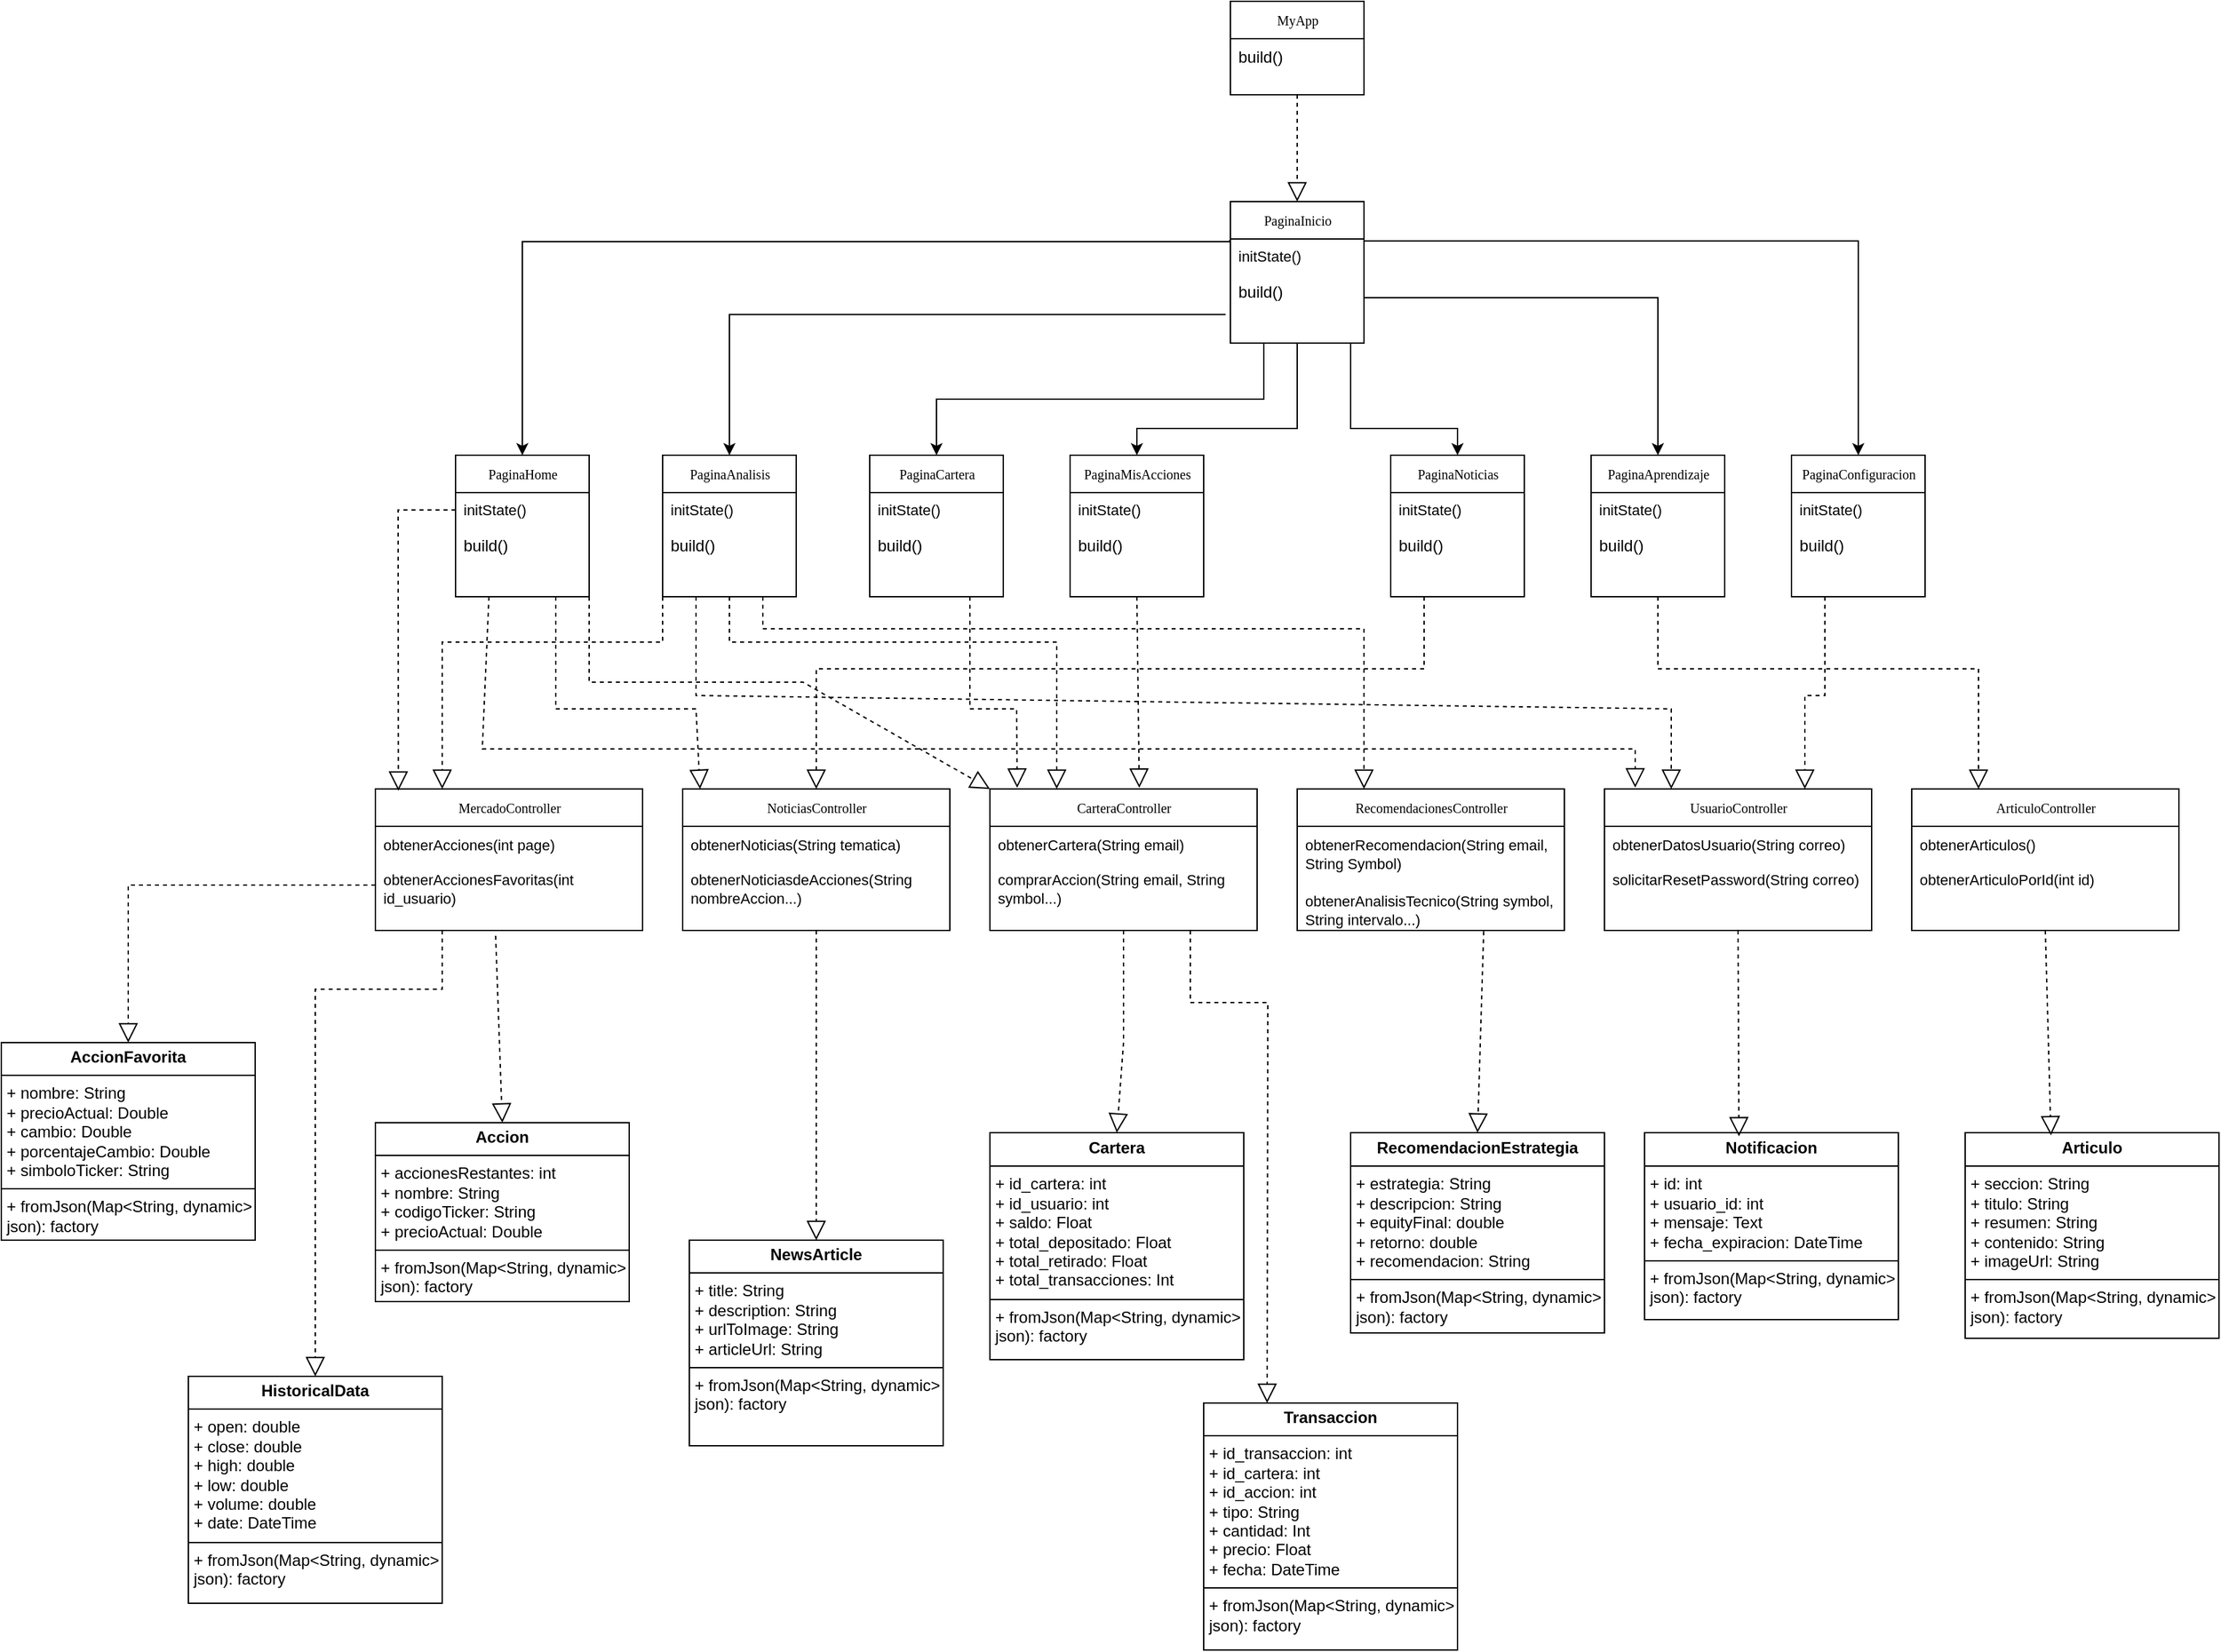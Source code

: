 <mxfile version="24.3.1" type="device" pages="8">
  <diagram name="Frontend" id="c4acf3e9-155e-7222-9cf6-157b1a14988f">
    <mxGraphModel dx="3475" dy="1305" grid="1" gridSize="10" guides="1" tooltips="1" connect="1" arrows="1" fold="1" page="1" pageScale="1" pageWidth="850" pageHeight="1100" background="none" math="0" shadow="0">
      <root>
        <mxCell id="0" />
        <mxCell id="1" parent="0" />
        <mxCell id="17acba5748e5396b-20" value="NoticiasController" style="swimlane;html=1;fontStyle=0;childLayout=stackLayout;horizontal=1;startSize=28;fillColor=none;horizontalStack=0;resizeParent=1;resizeLast=0;collapsible=1;marginBottom=0;swimlaneFillColor=#ffffff;rounded=0;shadow=0;comic=0;labelBackgroundColor=none;strokeWidth=1;fontFamily=Verdana;fontSize=10;align=center;" parent="1" vertex="1">
          <mxGeometry x="390" y="610" width="200" height="106" as="geometry" />
        </mxCell>
        <mxCell id="17acba5748e5396b-21" value="&lt;font style=&quot;font-size: 11px;&quot;&gt;obtenerNoticias(String tematica)&lt;/font&gt;&lt;div style=&quot;font-size: 11px;&quot;&gt;&lt;br&gt;&lt;/div&gt;" style="text;html=1;strokeColor=none;fillColor=none;align=left;verticalAlign=top;spacingLeft=4;spacingRight=4;whiteSpace=wrap;overflow=hidden;rotatable=0;points=[[0,0.5],[1,0.5]];portConstraint=eastwest;" parent="17acba5748e5396b-20" vertex="1">
          <mxGeometry y="28" width="200" height="26" as="geometry" />
        </mxCell>
        <mxCell id="17acba5748e5396b-26" value="&lt;font style=&quot;font-size: 11px;&quot;&gt;obtenerNoticiasdeAcciones(String nombreAccion...)&lt;/font&gt;" style="text;html=1;strokeColor=none;fillColor=none;align=left;verticalAlign=top;spacingLeft=4;spacingRight=4;whiteSpace=wrap;overflow=hidden;rotatable=0;points=[[0,0.5],[1,0.5]];portConstraint=eastwest;" parent="17acba5748e5396b-20" vertex="1">
          <mxGeometry y="54" width="200" height="36" as="geometry" />
        </mxCell>
        <mxCell id="OReSbd15B9XmRzGjcHkh-3" value="PaginaAnalisis" style="swimlane;html=1;fontStyle=0;childLayout=stackLayout;horizontal=1;startSize=28;fillColor=none;horizontalStack=0;resizeParent=1;resizeLast=0;collapsible=1;marginBottom=0;swimlaneFillColor=#ffffff;rounded=0;shadow=0;comic=0;labelBackgroundColor=none;strokeWidth=1;fontFamily=Verdana;fontSize=10;align=center;" parent="1" vertex="1">
          <mxGeometry x="375" y="360" width="100" height="106" as="geometry" />
        </mxCell>
        <mxCell id="OReSbd15B9XmRzGjcHkh-4" value="&lt;div style=&quot;font-size: 11px;&quot;&gt;initState()&lt;/div&gt;" style="text;html=1;strokeColor=none;fillColor=none;align=left;verticalAlign=top;spacingLeft=4;spacingRight=4;whiteSpace=wrap;overflow=hidden;rotatable=0;points=[[0,0.5],[1,0.5]];portConstraint=eastwest;" parent="OReSbd15B9XmRzGjcHkh-3" vertex="1">
          <mxGeometry y="28" width="100" height="26" as="geometry" />
        </mxCell>
        <mxCell id="OReSbd15B9XmRzGjcHkh-5" value="build()" style="text;html=1;strokeColor=none;fillColor=none;align=left;verticalAlign=top;spacingLeft=4;spacingRight=4;whiteSpace=wrap;overflow=hidden;rotatable=0;points=[[0,0.5],[1,0.5]];portConstraint=eastwest;" parent="OReSbd15B9XmRzGjcHkh-3" vertex="1">
          <mxGeometry y="54" width="100" height="36" as="geometry" />
        </mxCell>
        <mxCell id="OReSbd15B9XmRzGjcHkh-6" value="MyApp" style="swimlane;html=1;fontStyle=0;childLayout=stackLayout;horizontal=1;startSize=28;fillColor=none;horizontalStack=0;resizeParent=1;resizeLast=0;collapsible=1;marginBottom=0;swimlaneFillColor=#ffffff;rounded=0;shadow=0;comic=0;labelBackgroundColor=none;strokeWidth=1;fontFamily=Verdana;fontSize=10;align=center;" parent="1" vertex="1">
          <mxGeometry x="800" y="20" width="100" height="70" as="geometry" />
        </mxCell>
        <mxCell id="OReSbd15B9XmRzGjcHkh-8" value="build()" style="text;html=1;strokeColor=none;fillColor=none;align=left;verticalAlign=top;spacingLeft=4;spacingRight=4;whiteSpace=wrap;overflow=hidden;rotatable=0;points=[[0,0.5],[1,0.5]];portConstraint=eastwest;" parent="OReSbd15B9XmRzGjcHkh-6" vertex="1">
          <mxGeometry y="28" width="100" height="36" as="geometry" />
        </mxCell>
        <mxCell id="OReSbd15B9XmRzGjcHkh-71" style="edgeStyle=orthogonalEdgeStyle;rounded=0;orthogonalLoop=1;jettySize=auto;html=1;exitX=0.75;exitY=1;exitDx=0;exitDy=0;entryX=0.5;entryY=0;entryDx=0;entryDy=0;" parent="1" source="OReSbd15B9XmRzGjcHkh-9" target="OReSbd15B9XmRzGjcHkh-26" edge="1">
          <mxGeometry relative="1" as="geometry">
            <Array as="points">
              <mxPoint x="890" y="276" />
              <mxPoint x="890" y="340" />
              <mxPoint x="970" y="340" />
            </Array>
          </mxGeometry>
        </mxCell>
        <mxCell id="OReSbd15B9XmRzGjcHkh-121" style="edgeStyle=orthogonalEdgeStyle;rounded=0;orthogonalLoop=1;jettySize=auto;html=1;exitX=0.5;exitY=1;exitDx=0;exitDy=0;entryX=0.5;entryY=0;entryDx=0;entryDy=0;" parent="1" source="OReSbd15B9XmRzGjcHkh-9" target="OReSbd15B9XmRzGjcHkh-20" edge="1">
          <mxGeometry relative="1" as="geometry">
            <Array as="points">
              <mxPoint x="850" y="340" />
              <mxPoint x="730" y="340" />
            </Array>
          </mxGeometry>
        </mxCell>
        <mxCell id="OReSbd15B9XmRzGjcHkh-9" value="PaginaInicio" style="swimlane;html=1;fontStyle=0;childLayout=stackLayout;horizontal=1;startSize=28;fillColor=none;horizontalStack=0;resizeParent=1;resizeLast=0;collapsible=1;marginBottom=0;swimlaneFillColor=#ffffff;rounded=0;shadow=0;comic=0;labelBackgroundColor=none;strokeWidth=1;fontFamily=Verdana;fontSize=10;align=center;" parent="1" vertex="1">
          <mxGeometry x="800" y="170" width="100" height="106" as="geometry" />
        </mxCell>
        <mxCell id="OReSbd15B9XmRzGjcHkh-10" value="&lt;div style=&quot;font-size: 11px;&quot;&gt;initState()&lt;/div&gt;" style="text;html=1;strokeColor=none;fillColor=none;align=left;verticalAlign=top;spacingLeft=4;spacingRight=4;whiteSpace=wrap;overflow=hidden;rotatable=0;points=[[0,0.5],[1,0.5]];portConstraint=eastwest;" parent="OReSbd15B9XmRzGjcHkh-9" vertex="1">
          <mxGeometry y="28" width="100" height="26" as="geometry" />
        </mxCell>
        <mxCell id="OReSbd15B9XmRzGjcHkh-11" value="build()" style="text;html=1;strokeColor=none;fillColor=none;align=left;verticalAlign=top;spacingLeft=4;spacingRight=4;whiteSpace=wrap;overflow=hidden;rotatable=0;points=[[0,0.5],[1,0.5]];portConstraint=eastwest;" parent="OReSbd15B9XmRzGjcHkh-9" vertex="1">
          <mxGeometry y="54" width="100" height="36" as="geometry" />
        </mxCell>
        <mxCell id="OReSbd15B9XmRzGjcHkh-12" value="" style="endArrow=block;dashed=1;endFill=0;endSize=12;html=1;rounded=0;exitX=0.5;exitY=1;exitDx=0;exitDy=0;entryX=0.5;entryY=0;entryDx=0;entryDy=0;" parent="1" source="OReSbd15B9XmRzGjcHkh-6" target="OReSbd15B9XmRzGjcHkh-9" edge="1">
          <mxGeometry width="160" relative="1" as="geometry">
            <mxPoint x="760" y="250" as="sourcePoint" />
            <mxPoint x="920" y="250" as="targetPoint" />
          </mxGeometry>
        </mxCell>
        <mxCell id="OReSbd15B9XmRzGjcHkh-13" value="PaginaHome" style="swimlane;html=1;fontStyle=0;childLayout=stackLayout;horizontal=1;startSize=28;fillColor=none;horizontalStack=0;resizeParent=1;resizeLast=0;collapsible=1;marginBottom=0;swimlaneFillColor=#ffffff;rounded=0;shadow=0;comic=0;labelBackgroundColor=none;strokeWidth=1;fontFamily=Verdana;fontSize=10;align=center;" parent="1" vertex="1">
          <mxGeometry x="220" y="360" width="100" height="106" as="geometry" />
        </mxCell>
        <mxCell id="OReSbd15B9XmRzGjcHkh-14" value="&lt;div style=&quot;font-size: 11px;&quot;&gt;initState()&lt;/div&gt;" style="text;html=1;strokeColor=none;fillColor=none;align=left;verticalAlign=top;spacingLeft=4;spacingRight=4;whiteSpace=wrap;overflow=hidden;rotatable=0;points=[[0,0.5],[1,0.5]];portConstraint=eastwest;" parent="OReSbd15B9XmRzGjcHkh-13" vertex="1">
          <mxGeometry y="28" width="100" height="26" as="geometry" />
        </mxCell>
        <mxCell id="OReSbd15B9XmRzGjcHkh-15" value="build()" style="text;html=1;strokeColor=none;fillColor=none;align=left;verticalAlign=top;spacingLeft=4;spacingRight=4;whiteSpace=wrap;overflow=hidden;rotatable=0;points=[[0,0.5],[1,0.5]];portConstraint=eastwest;" parent="OReSbd15B9XmRzGjcHkh-13" vertex="1">
          <mxGeometry y="54" width="100" height="36" as="geometry" />
        </mxCell>
        <mxCell id="OReSbd15B9XmRzGjcHkh-16" style="edgeStyle=orthogonalEdgeStyle;rounded=0;orthogonalLoop=1;jettySize=auto;html=1;exitX=-0.005;exitY=0.031;exitDx=0;exitDy=0;entryX=0.5;entryY=0;entryDx=0;entryDy=0;exitPerimeter=0;" parent="1" source="OReSbd15B9XmRzGjcHkh-10" target="OReSbd15B9XmRzGjcHkh-13" edge="1">
          <mxGeometry relative="1" as="geometry">
            <Array as="points">
              <mxPoint x="800" y="200" />
              <mxPoint x="270" y="200" />
            </Array>
          </mxGeometry>
        </mxCell>
        <mxCell id="OReSbd15B9XmRzGjcHkh-17" value="MercadoController" style="swimlane;html=1;fontStyle=0;childLayout=stackLayout;horizontal=1;startSize=28;fillColor=none;horizontalStack=0;resizeParent=1;resizeLast=0;collapsible=1;marginBottom=0;swimlaneFillColor=#ffffff;rounded=0;shadow=0;comic=0;labelBackgroundColor=none;strokeWidth=1;fontFamily=Verdana;fontSize=10;align=center;" parent="1" vertex="1">
          <mxGeometry x="160" y="610" width="200" height="106" as="geometry" />
        </mxCell>
        <mxCell id="OReSbd15B9XmRzGjcHkh-18" value="&lt;font style=&quot;font-size: 11px;&quot;&gt;obtenerAcciones(int page)&lt;/font&gt;&lt;div style=&quot;font-size: 11px;&quot;&gt;&lt;br&gt;&lt;/div&gt;" style="text;html=1;strokeColor=none;fillColor=none;align=left;verticalAlign=top;spacingLeft=4;spacingRight=4;whiteSpace=wrap;overflow=hidden;rotatable=0;points=[[0,0.5],[1,0.5]];portConstraint=eastwest;" parent="OReSbd15B9XmRzGjcHkh-17" vertex="1">
          <mxGeometry y="28" width="200" height="26" as="geometry" />
        </mxCell>
        <mxCell id="OReSbd15B9XmRzGjcHkh-19" value="&lt;font style=&quot;font-size: 11px;&quot;&gt;obtenerAccionesFavoritas(int id_usuario)&lt;/font&gt;" style="text;html=1;strokeColor=none;fillColor=none;align=left;verticalAlign=top;spacingLeft=4;spacingRight=4;whiteSpace=wrap;overflow=hidden;rotatable=0;points=[[0,0.5],[1,0.5]];portConstraint=eastwest;" parent="OReSbd15B9XmRzGjcHkh-17" vertex="1">
          <mxGeometry y="54" width="200" height="36" as="geometry" />
        </mxCell>
        <mxCell id="OReSbd15B9XmRzGjcHkh-20" value="PaginaMisAcciones" style="swimlane;html=1;fontStyle=0;childLayout=stackLayout;horizontal=1;startSize=28;fillColor=none;horizontalStack=0;resizeParent=1;resizeLast=0;collapsible=1;marginBottom=0;swimlaneFillColor=#ffffff;rounded=0;shadow=0;comic=0;labelBackgroundColor=none;strokeWidth=1;fontFamily=Verdana;fontSize=10;align=center;" parent="1" vertex="1">
          <mxGeometry x="680" y="360" width="100" height="106" as="geometry">
            <mxRectangle x="220" y="470" width="130" height="30" as="alternateBounds" />
          </mxGeometry>
        </mxCell>
        <mxCell id="OReSbd15B9XmRzGjcHkh-21" value="&lt;div style=&quot;font-size: 11px;&quot;&gt;initState()&lt;/div&gt;" style="text;html=1;strokeColor=none;fillColor=none;align=left;verticalAlign=top;spacingLeft=4;spacingRight=4;whiteSpace=wrap;overflow=hidden;rotatable=0;points=[[0,0.5],[1,0.5]];portConstraint=eastwest;" parent="OReSbd15B9XmRzGjcHkh-20" vertex="1">
          <mxGeometry y="28" width="100" height="26" as="geometry" />
        </mxCell>
        <mxCell id="OReSbd15B9XmRzGjcHkh-22" value="build()" style="text;html=1;strokeColor=none;fillColor=none;align=left;verticalAlign=top;spacingLeft=4;spacingRight=4;whiteSpace=wrap;overflow=hidden;rotatable=0;points=[[0,0.5],[1,0.5]];portConstraint=eastwest;" parent="OReSbd15B9XmRzGjcHkh-20" vertex="1">
          <mxGeometry y="54" width="100" height="36" as="geometry" />
        </mxCell>
        <mxCell id="OReSbd15B9XmRzGjcHkh-23" value="PaginaCartera" style="swimlane;html=1;fontStyle=0;childLayout=stackLayout;horizontal=1;startSize=28;fillColor=none;horizontalStack=0;resizeParent=1;resizeLast=0;collapsible=1;marginBottom=0;swimlaneFillColor=#ffffff;rounded=0;shadow=0;comic=0;labelBackgroundColor=none;strokeWidth=1;fontFamily=Verdana;fontSize=10;align=center;" parent="1" vertex="1">
          <mxGeometry x="530" y="360" width="100" height="106" as="geometry" />
        </mxCell>
        <mxCell id="OReSbd15B9XmRzGjcHkh-24" value="&lt;div style=&quot;font-size: 11px;&quot;&gt;initState()&lt;/div&gt;" style="text;html=1;strokeColor=none;fillColor=none;align=left;verticalAlign=top;spacingLeft=4;spacingRight=4;whiteSpace=wrap;overflow=hidden;rotatable=0;points=[[0,0.5],[1,0.5]];portConstraint=eastwest;" parent="OReSbd15B9XmRzGjcHkh-23" vertex="1">
          <mxGeometry y="28" width="100" height="26" as="geometry" />
        </mxCell>
        <mxCell id="OReSbd15B9XmRzGjcHkh-25" value="build()" style="text;html=1;strokeColor=none;fillColor=none;align=left;verticalAlign=top;spacingLeft=4;spacingRight=4;whiteSpace=wrap;overflow=hidden;rotatable=0;points=[[0,0.5],[1,0.5]];portConstraint=eastwest;" parent="OReSbd15B9XmRzGjcHkh-23" vertex="1">
          <mxGeometry y="54" width="100" height="36" as="geometry" />
        </mxCell>
        <mxCell id="OReSbd15B9XmRzGjcHkh-26" value="PaginaNoticias" style="swimlane;html=1;fontStyle=0;childLayout=stackLayout;horizontal=1;startSize=28;fillColor=none;horizontalStack=0;resizeParent=1;resizeLast=0;collapsible=1;marginBottom=0;swimlaneFillColor=#ffffff;rounded=0;shadow=0;comic=0;labelBackgroundColor=none;strokeWidth=1;fontFamily=Verdana;fontSize=10;align=center;" parent="1" vertex="1">
          <mxGeometry x="920" y="360" width="100" height="106" as="geometry" />
        </mxCell>
        <mxCell id="OReSbd15B9XmRzGjcHkh-27" value="&lt;div style=&quot;font-size: 11px;&quot;&gt;initState()&lt;/div&gt;" style="text;html=1;strokeColor=none;fillColor=none;align=left;verticalAlign=top;spacingLeft=4;spacingRight=4;whiteSpace=wrap;overflow=hidden;rotatable=0;points=[[0,0.5],[1,0.5]];portConstraint=eastwest;" parent="OReSbd15B9XmRzGjcHkh-26" vertex="1">
          <mxGeometry y="28" width="100" height="26" as="geometry" />
        </mxCell>
        <mxCell id="OReSbd15B9XmRzGjcHkh-28" value="build()" style="text;html=1;strokeColor=none;fillColor=none;align=left;verticalAlign=top;spacingLeft=4;spacingRight=4;whiteSpace=wrap;overflow=hidden;rotatable=0;points=[[0,0.5],[1,0.5]];portConstraint=eastwest;" parent="OReSbd15B9XmRzGjcHkh-26" vertex="1">
          <mxGeometry y="54" width="100" height="36" as="geometry" />
        </mxCell>
        <mxCell id="OReSbd15B9XmRzGjcHkh-29" value="PaginaAprendizaje" style="swimlane;html=1;fontStyle=0;childLayout=stackLayout;horizontal=1;startSize=28;fillColor=none;horizontalStack=0;resizeParent=1;resizeLast=0;collapsible=1;marginBottom=0;swimlaneFillColor=#ffffff;rounded=0;shadow=0;comic=0;labelBackgroundColor=none;strokeWidth=1;fontFamily=Verdana;fontSize=10;align=center;" parent="1" vertex="1">
          <mxGeometry x="1070" y="360" width="100" height="106" as="geometry" />
        </mxCell>
        <mxCell id="OReSbd15B9XmRzGjcHkh-30" value="&lt;div style=&quot;font-size: 11px;&quot;&gt;initState()&lt;/div&gt;" style="text;html=1;strokeColor=none;fillColor=none;align=left;verticalAlign=top;spacingLeft=4;spacingRight=4;whiteSpace=wrap;overflow=hidden;rotatable=0;points=[[0,0.5],[1,0.5]];portConstraint=eastwest;" parent="OReSbd15B9XmRzGjcHkh-29" vertex="1">
          <mxGeometry y="28" width="100" height="26" as="geometry" />
        </mxCell>
        <mxCell id="OReSbd15B9XmRzGjcHkh-31" value="build()" style="text;html=1;strokeColor=none;fillColor=none;align=left;verticalAlign=top;spacingLeft=4;spacingRight=4;whiteSpace=wrap;overflow=hidden;rotatable=0;points=[[0,0.5],[1,0.5]];portConstraint=eastwest;" parent="OReSbd15B9XmRzGjcHkh-29" vertex="1">
          <mxGeometry y="54" width="100" height="36" as="geometry" />
        </mxCell>
        <mxCell id="OReSbd15B9XmRzGjcHkh-32" value="PaginaConfiguracion" style="swimlane;html=1;fontStyle=0;childLayout=stackLayout;horizontal=1;startSize=28;fillColor=none;horizontalStack=0;resizeParent=1;resizeLast=0;collapsible=1;marginBottom=0;swimlaneFillColor=#ffffff;rounded=0;shadow=0;comic=0;labelBackgroundColor=none;strokeWidth=1;fontFamily=Verdana;fontSize=10;align=center;" parent="1" vertex="1">
          <mxGeometry x="1220" y="360" width="100" height="106" as="geometry" />
        </mxCell>
        <mxCell id="OReSbd15B9XmRzGjcHkh-33" value="&lt;div style=&quot;font-size: 11px;&quot;&gt;initState()&lt;/div&gt;" style="text;html=1;strokeColor=none;fillColor=none;align=left;verticalAlign=top;spacingLeft=4;spacingRight=4;whiteSpace=wrap;overflow=hidden;rotatable=0;points=[[0,0.5],[1,0.5]];portConstraint=eastwest;" parent="OReSbd15B9XmRzGjcHkh-32" vertex="1">
          <mxGeometry y="28" width="100" height="26" as="geometry" />
        </mxCell>
        <mxCell id="OReSbd15B9XmRzGjcHkh-34" value="build()" style="text;html=1;strokeColor=none;fillColor=none;align=left;verticalAlign=top;spacingLeft=4;spacingRight=4;whiteSpace=wrap;overflow=hidden;rotatable=0;points=[[0,0.5],[1,0.5]];portConstraint=eastwest;" parent="OReSbd15B9XmRzGjcHkh-32" vertex="1">
          <mxGeometry y="54" width="100" height="36" as="geometry" />
        </mxCell>
        <mxCell id="OReSbd15B9XmRzGjcHkh-35" value="CarteraController" style="swimlane;html=1;fontStyle=0;childLayout=stackLayout;horizontal=1;startSize=28;fillColor=none;horizontalStack=0;resizeParent=1;resizeLast=0;collapsible=1;marginBottom=0;swimlaneFillColor=#ffffff;rounded=0;shadow=0;comic=0;labelBackgroundColor=none;strokeWidth=1;fontFamily=Verdana;fontSize=10;align=center;" parent="1" vertex="1">
          <mxGeometry x="620" y="610" width="200" height="106" as="geometry" />
        </mxCell>
        <mxCell id="OReSbd15B9XmRzGjcHkh-36" value="&lt;font style=&quot;font-size: 11px;&quot;&gt;obtenerCartera(String email)&lt;/font&gt;&lt;div style=&quot;font-size: 11px;&quot;&gt;&lt;br&gt;&lt;/div&gt;" style="text;html=1;strokeColor=none;fillColor=none;align=left;verticalAlign=top;spacingLeft=4;spacingRight=4;whiteSpace=wrap;overflow=hidden;rotatable=0;points=[[0,0.5],[1,0.5]];portConstraint=eastwest;" parent="OReSbd15B9XmRzGjcHkh-35" vertex="1">
          <mxGeometry y="28" width="200" height="26" as="geometry" />
        </mxCell>
        <mxCell id="OReSbd15B9XmRzGjcHkh-37" value="&lt;font style=&quot;font-size: 11px;&quot;&gt;comprarAccion(String email, String symbol...)&lt;/font&gt;" style="text;html=1;strokeColor=none;fillColor=none;align=left;verticalAlign=top;spacingLeft=4;spacingRight=4;whiteSpace=wrap;overflow=hidden;rotatable=0;points=[[0,0.5],[1,0.5]];portConstraint=eastwest;" parent="OReSbd15B9XmRzGjcHkh-35" vertex="1">
          <mxGeometry y="54" width="200" height="36" as="geometry" />
        </mxCell>
        <mxCell id="OReSbd15B9XmRzGjcHkh-38" value="RecomendacionesController" style="swimlane;html=1;fontStyle=0;childLayout=stackLayout;horizontal=1;startSize=28;fillColor=none;horizontalStack=0;resizeParent=1;resizeLast=0;collapsible=1;marginBottom=0;swimlaneFillColor=#ffffff;rounded=0;shadow=0;comic=0;labelBackgroundColor=none;strokeWidth=1;fontFamily=Verdana;fontSize=10;align=center;" parent="1" vertex="1">
          <mxGeometry x="850" y="610" width="200" height="106" as="geometry" />
        </mxCell>
        <mxCell id="OReSbd15B9XmRzGjcHkh-39" value="&lt;font style=&quot;font-size: 11px;&quot;&gt;obtenerRecomendacion(String email, String Symbol)&lt;/font&gt;&lt;div style=&quot;font-size: 11px;&quot;&gt;&lt;br&gt;&lt;/div&gt;" style="text;html=1;strokeColor=none;fillColor=none;align=left;verticalAlign=top;spacingLeft=4;spacingRight=4;whiteSpace=wrap;overflow=hidden;rotatable=0;points=[[0,0.5],[1,0.5]];portConstraint=eastwest;" parent="OReSbd15B9XmRzGjcHkh-38" vertex="1">
          <mxGeometry y="28" width="200" height="42" as="geometry" />
        </mxCell>
        <mxCell id="OReSbd15B9XmRzGjcHkh-40" value="&lt;font style=&quot;font-size: 11px;&quot;&gt;obtenerAnalisisTecnico(String symbol, String intervalo...)&lt;/font&gt;" style="text;html=1;strokeColor=none;fillColor=none;align=left;verticalAlign=top;spacingLeft=4;spacingRight=4;whiteSpace=wrap;overflow=hidden;rotatable=0;points=[[0,0.5],[1,0.5]];portConstraint=eastwest;" parent="OReSbd15B9XmRzGjcHkh-38" vertex="1">
          <mxGeometry y="70" width="200" height="36" as="geometry" />
        </mxCell>
        <mxCell id="OReSbd15B9XmRzGjcHkh-41" value="ArticuloController" style="swimlane;html=1;fontStyle=0;childLayout=stackLayout;horizontal=1;startSize=28;fillColor=none;horizontalStack=0;resizeParent=1;resizeLast=0;collapsible=1;marginBottom=0;swimlaneFillColor=#ffffff;rounded=0;shadow=0;comic=0;labelBackgroundColor=none;strokeWidth=1;fontFamily=Verdana;fontSize=10;align=center;" parent="1" vertex="1">
          <mxGeometry x="1310" y="610" width="200" height="106" as="geometry" />
        </mxCell>
        <mxCell id="OReSbd15B9XmRzGjcHkh-42" value="&lt;font style=&quot;font-size: 11px;&quot;&gt;obtenerArticulos()&lt;/font&gt;&lt;div style=&quot;font-size: 11px;&quot;&gt;&lt;br&gt;&lt;/div&gt;" style="text;html=1;strokeColor=none;fillColor=none;align=left;verticalAlign=top;spacingLeft=4;spacingRight=4;whiteSpace=wrap;overflow=hidden;rotatable=0;points=[[0,0.5],[1,0.5]];portConstraint=eastwest;" parent="OReSbd15B9XmRzGjcHkh-41" vertex="1">
          <mxGeometry y="28" width="200" height="26" as="geometry" />
        </mxCell>
        <mxCell id="OReSbd15B9XmRzGjcHkh-43" value="&lt;font style=&quot;font-size: 11px;&quot;&gt;obtenerArticuloPorId(int id)&lt;/font&gt;" style="text;html=1;strokeColor=none;fillColor=none;align=left;verticalAlign=top;spacingLeft=4;spacingRight=4;whiteSpace=wrap;overflow=hidden;rotatable=0;points=[[0,0.5],[1,0.5]];portConstraint=eastwest;" parent="OReSbd15B9XmRzGjcHkh-41" vertex="1">
          <mxGeometry y="54" width="200" height="36" as="geometry" />
        </mxCell>
        <mxCell id="OReSbd15B9XmRzGjcHkh-44" value="UsuarioController" style="swimlane;html=1;fontStyle=0;childLayout=stackLayout;horizontal=1;startSize=28;fillColor=none;horizontalStack=0;resizeParent=1;resizeLast=0;collapsible=1;marginBottom=0;swimlaneFillColor=#ffffff;rounded=0;shadow=0;comic=0;labelBackgroundColor=none;strokeWidth=1;fontFamily=Verdana;fontSize=10;align=center;" parent="1" vertex="1">
          <mxGeometry x="1080" y="610" width="200" height="106" as="geometry" />
        </mxCell>
        <mxCell id="OReSbd15B9XmRzGjcHkh-45" value="&lt;font style=&quot;font-size: 11px;&quot;&gt;obtenerDatosUsuario(String correo)&lt;/font&gt;&lt;div style=&quot;font-size: 11px;&quot;&gt;&lt;br&gt;&lt;/div&gt;" style="text;html=1;strokeColor=none;fillColor=none;align=left;verticalAlign=top;spacingLeft=4;spacingRight=4;whiteSpace=wrap;overflow=hidden;rotatable=0;points=[[0,0.5],[1,0.5]];portConstraint=eastwest;" parent="OReSbd15B9XmRzGjcHkh-44" vertex="1">
          <mxGeometry y="28" width="200" height="26" as="geometry" />
        </mxCell>
        <mxCell id="OReSbd15B9XmRzGjcHkh-46" value="&lt;font style=&quot;font-size: 11px;&quot;&gt;solicitarResetPassword(String correo)&lt;/font&gt;" style="text;html=1;strokeColor=none;fillColor=none;align=left;verticalAlign=top;spacingLeft=4;spacingRight=4;whiteSpace=wrap;overflow=hidden;rotatable=0;points=[[0,0.5],[1,0.5]];portConstraint=eastwest;" parent="OReSbd15B9XmRzGjcHkh-44" vertex="1">
          <mxGeometry y="54" width="200" height="36" as="geometry" />
        </mxCell>
        <mxCell id="OReSbd15B9XmRzGjcHkh-48" value="&lt;p style=&quot;margin:0px;margin-top:4px;text-align:center;&quot;&gt;&lt;b&gt;Articulo&lt;/b&gt;&lt;/p&gt;&lt;hr size=&quot;1&quot; style=&quot;border-style:solid;&quot;&gt;&lt;p style=&quot;margin:0px;margin-left:4px;&quot;&gt;+ seccion: String&lt;br&gt;+ titulo: String&lt;/p&gt;&lt;p style=&quot;margin:0px;margin-left:4px;&quot;&gt;+ resumen: String&lt;/p&gt;&lt;p style=&quot;margin:0px;margin-left:4px;&quot;&gt;+ contenido: String&lt;/p&gt;&lt;p style=&quot;margin:0px;margin-left:4px;&quot;&gt;+ imageUrl: String&lt;/p&gt;&lt;hr size=&quot;1&quot; style=&quot;border-style:solid;&quot;&gt;&lt;p style=&quot;margin:0px;margin-left:4px;&quot;&gt;+ fromJson(Map&amp;lt;String, dynamic&amp;gt; json): factory&lt;br&gt;&lt;/p&gt;" style="verticalAlign=top;align=left;overflow=fill;html=1;whiteSpace=wrap;" parent="1" vertex="1">
          <mxGeometry x="1350" y="867.5" width="190" height="154" as="geometry" />
        </mxCell>
        <mxCell id="OReSbd15B9XmRzGjcHkh-49" value="&lt;p style=&quot;margin:0px;margin-top:4px;text-align:center;&quot;&gt;&lt;b&gt;NewsArticle&lt;/b&gt;&lt;/p&gt;&lt;hr size=&quot;1&quot; style=&quot;border-style:solid;&quot;&gt;&lt;p style=&quot;margin:0px;margin-left:4px;&quot;&gt;+ title: String&lt;br&gt;+ description: String&lt;/p&gt;&lt;p style=&quot;margin:0px;margin-left:4px;&quot;&gt;+ urlToImage: String&lt;/p&gt;&lt;p style=&quot;margin:0px;margin-left:4px;&quot;&gt;+ articleUrl: String&lt;/p&gt;&lt;hr size=&quot;1&quot; style=&quot;border-style:solid;&quot;&gt;&lt;p style=&quot;margin:0px;margin-left:4px;&quot;&gt;+ fromJson(Map&amp;lt;String, dynamic&amp;gt; json): factory&lt;br&gt;&lt;/p&gt;" style="verticalAlign=top;align=left;overflow=fill;html=1;whiteSpace=wrap;" parent="1" vertex="1">
          <mxGeometry x="395" y="948" width="190" height="154" as="geometry" />
        </mxCell>
        <mxCell id="OReSbd15B9XmRzGjcHkh-50" value="&lt;p style=&quot;margin:0px;margin-top:4px;text-align:center;&quot;&gt;&lt;b&gt;Accion&lt;/b&gt;&lt;/p&gt;&lt;hr size=&quot;1&quot; style=&quot;border-style:solid;&quot;&gt;&lt;p style=&quot;margin:0px;margin-left:4px;&quot;&gt;+ accionesRestantes: int&lt;br&gt;+ nombre: String&lt;/p&gt;&lt;p style=&quot;margin:0px;margin-left:4px;&quot;&gt;+ codigoTicker: String&lt;/p&gt;&lt;p style=&quot;margin:0px;margin-left:4px;&quot;&gt;+ precioActual: Double&lt;/p&gt;&lt;hr size=&quot;1&quot; style=&quot;border-style:solid;&quot;&gt;&lt;p style=&quot;margin:0px;margin-left:4px;&quot;&gt;+ fromJson(Map&amp;lt;String, dynamic&amp;gt; json): factory&lt;br&gt;&lt;/p&gt;" style="verticalAlign=top;align=left;overflow=fill;html=1;whiteSpace=wrap;" parent="1" vertex="1">
          <mxGeometry x="160" y="860" width="190" height="134" as="geometry" />
        </mxCell>
        <mxCell id="OReSbd15B9XmRzGjcHkh-51" value="&lt;p style=&quot;margin:0px;margin-top:4px;text-align:center;&quot;&gt;&lt;b&gt;AccionFavorita&lt;/b&gt;&lt;/p&gt;&lt;hr size=&quot;1&quot; style=&quot;border-style:solid;&quot;&gt;&lt;p style=&quot;margin:0px;margin-left:4px;&quot;&gt;+ nombre: String&lt;br&gt;+ precioActual: Double&lt;/p&gt;&lt;p style=&quot;margin:0px;margin-left:4px;&quot;&gt;+ cambio: Double&lt;/p&gt;&lt;p style=&quot;margin: 0px 0px 0px 4px;&quot;&gt;+ porcentajeCambio: Double&lt;/p&gt;&lt;p style=&quot;margin: 0px 0px 0px 4px;&quot;&gt;+ simboloTicker: String&lt;/p&gt;&lt;hr size=&quot;1&quot; style=&quot;border-style:solid;&quot;&gt;&lt;p style=&quot;margin:0px;margin-left:4px;&quot;&gt;+ fromJson(Map&amp;lt;String, dynamic&amp;gt; json): factory&lt;br&gt;&lt;/p&gt;" style="verticalAlign=top;align=left;overflow=fill;html=1;whiteSpace=wrap;" parent="1" vertex="1">
          <mxGeometry x="-120" y="800" width="190" height="148" as="geometry" />
        </mxCell>
        <mxCell id="OReSbd15B9XmRzGjcHkh-52" value="&lt;p style=&quot;margin:0px;margin-top:4px;text-align:center;&quot;&gt;&lt;b&gt;Cartera&lt;/b&gt;&lt;/p&gt;&lt;hr size=&quot;1&quot; style=&quot;border-style:solid;&quot;&gt;&lt;p style=&quot;margin:0px;margin-left:4px;&quot;&gt;+ id_cartera: int&lt;/p&gt;&lt;p style=&quot;margin:0px;margin-left:4px;&quot;&gt;+ id_usuario: int&lt;br&gt;+ saldo: Float&lt;/p&gt;&lt;p style=&quot;margin:0px;margin-left:4px;&quot;&gt;+ total_depositado: Float&lt;/p&gt;&lt;p style=&quot;margin:0px;margin-left:4px;&quot;&gt;+ total_retirado: Float&lt;/p&gt;&lt;p style=&quot;margin:0px;margin-left:4px;&quot;&gt;+ total_transacciones: Int&lt;/p&gt;&lt;hr size=&quot;1&quot; style=&quot;border-style:solid;&quot;&gt;&lt;p style=&quot;margin:0px;margin-left:4px;&quot;&gt;+ fromJson(Map&amp;lt;String, dynamic&amp;gt; json): factory&lt;br&gt;&lt;/p&gt;" style="verticalAlign=top;align=left;overflow=fill;html=1;whiteSpace=wrap;" parent="1" vertex="1">
          <mxGeometry x="620" y="867.5" width="190" height="170" as="geometry" />
        </mxCell>
        <mxCell id="OReSbd15B9XmRzGjcHkh-53" value="&lt;p style=&quot;margin:0px;margin-top:4px;text-align:center;&quot;&gt;&lt;b&gt;Transaccion&lt;/b&gt;&lt;/p&gt;&lt;hr size=&quot;1&quot; style=&quot;border-style:solid;&quot;&gt;&lt;p style=&quot;margin:0px;margin-left:4px;&quot;&gt;+ id_transaccion: int&lt;/p&gt;&lt;p style=&quot;margin:0px;margin-left:4px;&quot;&gt;+ id_cartera: int&lt;/p&gt;&lt;p style=&quot;margin:0px;margin-left:4px;&quot;&gt;+ id_accion: int&lt;br&gt;+ tipo: String&lt;/p&gt;&lt;p style=&quot;margin:0px;margin-left:4px;&quot;&gt;+ cantidad: Int&lt;/p&gt;&lt;p style=&quot;margin:0px;margin-left:4px;&quot;&gt;+ precio: Float&lt;/p&gt;&lt;p style=&quot;margin:0px;margin-left:4px;&quot;&gt;+ fecha: DateTime&lt;/p&gt;&lt;hr size=&quot;1&quot; style=&quot;border-style:solid;&quot;&gt;&lt;p style=&quot;margin:0px;margin-left:4px;&quot;&gt;+ fromJson(Map&amp;lt;String, dynamic&amp;gt; json): factory&lt;br&gt;&lt;/p&gt;" style="verticalAlign=top;align=left;overflow=fill;html=1;whiteSpace=wrap;" parent="1" vertex="1">
          <mxGeometry x="780" y="1070" width="190" height="185" as="geometry" />
        </mxCell>
        <mxCell id="OReSbd15B9XmRzGjcHkh-55" value="&lt;p style=&quot;margin:0px;margin-top:4px;text-align:center;&quot;&gt;&lt;b&gt;Notificacion&lt;/b&gt;&lt;/p&gt;&lt;hr size=&quot;1&quot; style=&quot;border-style:solid;&quot;&gt;&lt;p style=&quot;margin:0px;margin-left:4px;&quot;&gt;+ id: int&lt;/p&gt;&lt;p style=&quot;margin:0px;margin-left:4px;&quot;&gt;+ usuario_id: int&lt;/p&gt;&lt;p style=&quot;margin:0px;margin-left:4px;&quot;&gt;+ mensaje: Text&lt;/p&gt;&lt;p style=&quot;margin:0px;margin-left:4px;&quot;&gt;&lt;span style=&quot;background-color: initial;&quot;&gt;+ fecha_expiracion: DateTime&lt;/span&gt;&lt;br&gt;&lt;/p&gt;&lt;hr size=&quot;1&quot; style=&quot;border-style:solid;&quot;&gt;&lt;p style=&quot;margin:0px;margin-left:4px;&quot;&gt;+ fromJson(Map&amp;lt;String, dynamic&amp;gt; json): factory&lt;br&gt;&lt;/p&gt;" style="verticalAlign=top;align=left;overflow=fill;html=1;whiteSpace=wrap;" parent="1" vertex="1">
          <mxGeometry x="1110" y="867.5" width="190" height="140" as="geometry" />
        </mxCell>
        <mxCell id="OReSbd15B9XmRzGjcHkh-56" value="" style="endArrow=block;dashed=1;endFill=0;endSize=12;html=1;rounded=0;entryX=0.086;entryY=0.013;entryDx=0;entryDy=0;entryPerimeter=0;exitX=0;exitY=0.5;exitDx=0;exitDy=0;" parent="1" source="OReSbd15B9XmRzGjcHkh-14" target="OReSbd15B9XmRzGjcHkh-17" edge="1">
          <mxGeometry width="160" relative="1" as="geometry">
            <mxPoint x="250" y="470" as="sourcePoint" />
            <mxPoint x="410" y="520" as="targetPoint" />
            <Array as="points">
              <mxPoint x="177" y="401" />
            </Array>
          </mxGeometry>
        </mxCell>
        <mxCell id="OReSbd15B9XmRzGjcHkh-57" value="" style="endArrow=block;dashed=1;endFill=0;endSize=12;html=1;rounded=0;entryX=0;entryY=0;entryDx=0;entryDy=0;exitX=1;exitY=1;exitDx=0;exitDy=0;" parent="1" source="OReSbd15B9XmRzGjcHkh-13" target="OReSbd15B9XmRzGjcHkh-35" edge="1">
          <mxGeometry width="160" relative="1" as="geometry">
            <mxPoint x="322" y="402" as="sourcePoint" />
            <mxPoint x="460" y="400" as="targetPoint" />
            <Array as="points">
              <mxPoint x="320" y="530" />
              <mxPoint x="480" y="530" />
            </Array>
          </mxGeometry>
        </mxCell>
        <mxCell id="OReSbd15B9XmRzGjcHkh-58" value="" style="endArrow=block;dashed=1;endFill=0;endSize=12;html=1;rounded=0;entryX=0.065;entryY=0;entryDx=0;entryDy=0;entryPerimeter=0;exitX=0.75;exitY=1;exitDx=0;exitDy=0;" parent="1" source="OReSbd15B9XmRzGjcHkh-13" target="17acba5748e5396b-20" edge="1">
          <mxGeometry width="160" relative="1" as="geometry">
            <mxPoint x="322" y="442" as="sourcePoint" />
            <mxPoint x="460" y="440" as="targetPoint" />
            <Array as="points">
              <mxPoint x="295" y="550" />
              <mxPoint x="400" y="550" />
            </Array>
          </mxGeometry>
        </mxCell>
        <mxCell id="OReSbd15B9XmRzGjcHkh-68" style="edgeStyle=orthogonalEdgeStyle;rounded=0;orthogonalLoop=1;jettySize=auto;html=1;exitX=-0.036;exitY=0.849;exitDx=0;exitDy=0;entryX=0.5;entryY=0;entryDx=0;entryDy=0;exitPerimeter=0;" parent="1" source="OReSbd15B9XmRzGjcHkh-11" target="OReSbd15B9XmRzGjcHkh-3" edge="1">
          <mxGeometry relative="1" as="geometry">
            <Array as="points">
              <mxPoint x="425" y="255" />
            </Array>
          </mxGeometry>
        </mxCell>
        <mxCell id="OReSbd15B9XmRzGjcHkh-69" style="edgeStyle=orthogonalEdgeStyle;rounded=0;orthogonalLoop=1;jettySize=auto;html=1;exitX=0.25;exitY=1;exitDx=0;exitDy=0;entryX=0.5;entryY=0;entryDx=0;entryDy=0;" parent="1" source="OReSbd15B9XmRzGjcHkh-9" target="OReSbd15B9XmRzGjcHkh-23" edge="1">
          <mxGeometry relative="1" as="geometry" />
        </mxCell>
        <mxCell id="OReSbd15B9XmRzGjcHkh-114" value="&lt;p style=&quot;margin:0px;margin-top:4px;text-align:center;&quot;&gt;&lt;b&gt;HistoricalData&lt;/b&gt;&lt;/p&gt;&lt;hr size=&quot;1&quot; style=&quot;border-style:solid;&quot;&gt;&lt;p style=&quot;margin:0px;margin-left:4px;&quot;&gt;+ open: double&lt;/p&gt;&lt;p style=&quot;margin:0px;margin-left:4px;&quot;&gt;+ close: double&lt;/p&gt;&lt;p style=&quot;margin:0px;margin-left:4px;&quot;&gt;+ high: double&lt;/p&gt;&lt;p style=&quot;margin: 0px 0px 0px 4px;&quot;&gt;+ low: double&lt;/p&gt;&lt;div&gt;&lt;p style=&quot;margin: 0px 0px 0px 4px;&quot;&gt;+ volume: double&lt;/p&gt;&lt;/div&gt;&lt;p style=&quot;margin:0px;margin-left:4px;&quot;&gt;&lt;span style=&quot;background-color: initial;&quot;&gt;+ date: DateTime&lt;/span&gt;&lt;br&gt;&lt;/p&gt;&lt;hr size=&quot;1&quot; style=&quot;border-style:solid;&quot;&gt;&lt;p style=&quot;margin:0px;margin-left:4px;&quot;&gt;+ fromJson(Map&amp;lt;String, dynamic&amp;gt; json): factory&lt;br&gt;&lt;/p&gt;" style="verticalAlign=top;align=left;overflow=fill;html=1;whiteSpace=wrap;" parent="1" vertex="1">
          <mxGeometry x="20" y="1050" width="190" height="170" as="geometry" />
        </mxCell>
        <mxCell id="OReSbd15B9XmRzGjcHkh-115" value="&lt;p style=&quot;margin:0px;margin-top:4px;text-align:center;&quot;&gt;&lt;b&gt;RecomendacionEstrategia&lt;/b&gt;&lt;/p&gt;&lt;hr size=&quot;1&quot; style=&quot;border-style:solid;&quot;&gt;&lt;p style=&quot;margin:0px;margin-left:4px;&quot;&gt;+ estrategia: String&lt;/p&gt;&lt;p style=&quot;margin:0px;margin-left:4px;&quot;&gt;+ descripcion: String&lt;/p&gt;&lt;p style=&quot;margin:0px;margin-left:4px;&quot;&gt;+ equityFinal: double&lt;/p&gt;&lt;p style=&quot;margin: 0px 0px 0px 4px;&quot;&gt;+ retorno: double&lt;/p&gt;&lt;div&gt;&lt;p style=&quot;margin: 0px 0px 0px 4px;&quot;&gt;+ recomendacion: String&lt;/p&gt;&lt;/div&gt;&lt;hr size=&quot;1&quot; style=&quot;border-style:solid;&quot;&gt;&lt;p style=&quot;margin:0px;margin-left:4px;&quot;&gt;+ fromJson(Map&amp;lt;String, dynamic&amp;gt; json): factory&lt;br&gt;&lt;/p&gt;" style="verticalAlign=top;align=left;overflow=fill;html=1;whiteSpace=wrap;" parent="1" vertex="1">
          <mxGeometry x="890" y="867.5" width="190" height="150" as="geometry" />
        </mxCell>
        <mxCell id="OReSbd15B9XmRzGjcHkh-118" value="" style="endArrow=block;dashed=1;endFill=0;endSize=12;html=1;rounded=0;entryX=0.25;entryY=0;entryDx=0;entryDy=0;exitX=0;exitY=1;exitDx=0;exitDy=0;" parent="1" source="OReSbd15B9XmRzGjcHkh-3" target="OReSbd15B9XmRzGjcHkh-17" edge="1">
          <mxGeometry width="160" relative="1" as="geometry">
            <mxPoint x="260" y="470" as="sourcePoint" />
            <mxPoint x="420" y="470" as="targetPoint" />
            <Array as="points">
              <mxPoint x="375" y="500" />
              <mxPoint x="210" y="500" />
            </Array>
          </mxGeometry>
        </mxCell>
        <mxCell id="OReSbd15B9XmRzGjcHkh-122" style="edgeStyle=orthogonalEdgeStyle;rounded=0;orthogonalLoop=1;jettySize=auto;html=1;exitX=1;exitY=0.5;exitDx=0;exitDy=0;" parent="1" source="OReSbd15B9XmRzGjcHkh-11" edge="1">
          <mxGeometry relative="1" as="geometry">
            <mxPoint x="1120" y="360" as="targetPoint" />
            <Array as="points">
              <mxPoint x="1120" y="242" />
              <mxPoint x="1120" y="360" />
            </Array>
          </mxGeometry>
        </mxCell>
        <mxCell id="OReSbd15B9XmRzGjcHkh-123" style="edgeStyle=orthogonalEdgeStyle;rounded=0;orthogonalLoop=1;jettySize=auto;html=1;exitX=0.996;exitY=0.056;exitDx=0;exitDy=0;entryX=0.5;entryY=0;entryDx=0;entryDy=0;exitPerimeter=0;" parent="1" source="OReSbd15B9XmRzGjcHkh-10" target="OReSbd15B9XmRzGjcHkh-32" edge="1">
          <mxGeometry relative="1" as="geometry" />
        </mxCell>
        <mxCell id="OReSbd15B9XmRzGjcHkh-124" value="" style="endArrow=block;dashed=1;endFill=0;endSize=12;html=1;rounded=0;exitX=0.5;exitY=1;exitDx=0;exitDy=0;entryX=0.25;entryY=0;entryDx=0;entryDy=0;" parent="1" source="OReSbd15B9XmRzGjcHkh-3" target="OReSbd15B9XmRzGjcHkh-35" edge="1">
          <mxGeometry width="160" relative="1" as="geometry">
            <mxPoint x="430" y="560" as="sourcePoint" />
            <mxPoint x="590" y="560" as="targetPoint" />
            <Array as="points">
              <mxPoint x="425" y="500" />
              <mxPoint x="670" y="500" />
            </Array>
          </mxGeometry>
        </mxCell>
        <mxCell id="OReSbd15B9XmRzGjcHkh-125" value="" style="endArrow=block;dashed=1;endFill=0;endSize=12;html=1;rounded=0;exitX=0.75;exitY=1;exitDx=0;exitDy=0;entryX=0.25;entryY=0;entryDx=0;entryDy=0;" parent="1" source="OReSbd15B9XmRzGjcHkh-3" target="OReSbd15B9XmRzGjcHkh-38" edge="1">
          <mxGeometry width="160" relative="1" as="geometry">
            <mxPoint x="655" y="466" as="sourcePoint" />
            <mxPoint x="900" y="610" as="targetPoint" />
            <Array as="points">
              <mxPoint x="450" y="490" />
              <mxPoint x="900" y="490" />
            </Array>
          </mxGeometry>
        </mxCell>
        <mxCell id="OReSbd15B9XmRzGjcHkh-126" value="" style="endArrow=block;dashed=1;endFill=0;endSize=12;html=1;rounded=0;entryX=0.102;entryY=-0.008;entryDx=0;entryDy=0;entryPerimeter=0;exitX=0.75;exitY=1;exitDx=0;exitDy=0;" parent="1" source="OReSbd15B9XmRzGjcHkh-23" target="OReSbd15B9XmRzGjcHkh-35" edge="1">
          <mxGeometry width="160" relative="1" as="geometry">
            <mxPoint x="490" y="560" as="sourcePoint" />
            <mxPoint x="650" y="560" as="targetPoint" />
            <Array as="points">
              <mxPoint x="605" y="550" />
              <mxPoint x="640" y="550" />
            </Array>
          </mxGeometry>
        </mxCell>
        <mxCell id="OReSbd15B9XmRzGjcHkh-127" value="" style="endArrow=block;dashed=1;endFill=0;endSize=12;html=1;rounded=0;exitX=0.5;exitY=1;exitDx=0;exitDy=0;entryX=0.559;entryY=-0.008;entryDx=0;entryDy=0;entryPerimeter=0;" parent="1" source="OReSbd15B9XmRzGjcHkh-20" target="OReSbd15B9XmRzGjcHkh-35" edge="1">
          <mxGeometry width="160" relative="1" as="geometry">
            <mxPoint x="640" y="560" as="sourcePoint" />
            <mxPoint x="800" y="560" as="targetPoint" />
          </mxGeometry>
        </mxCell>
        <mxCell id="OReSbd15B9XmRzGjcHkh-128" value="" style="endArrow=block;dashed=1;endFill=0;endSize=12;html=1;rounded=0;exitX=0.25;exitY=1;exitDx=0;exitDy=0;entryX=0.5;entryY=0;entryDx=0;entryDy=0;" parent="1" source="OReSbd15B9XmRzGjcHkh-26" target="17acba5748e5396b-20" edge="1">
          <mxGeometry width="160" relative="1" as="geometry">
            <mxPoint x="790" y="560" as="sourcePoint" />
            <mxPoint x="950" y="560" as="targetPoint" />
            <Array as="points">
              <mxPoint x="945" y="520" />
              <mxPoint x="490" y="520" />
            </Array>
          </mxGeometry>
        </mxCell>
        <mxCell id="OReSbd15B9XmRzGjcHkh-129" value="" style="endArrow=block;dashed=1;endFill=0;endSize=12;html=1;rounded=0;entryX=0.25;entryY=0;entryDx=0;entryDy=0;exitX=0.5;exitY=1;exitDx=0;exitDy=0;" parent="1" source="OReSbd15B9XmRzGjcHkh-29" target="OReSbd15B9XmRzGjcHkh-41" edge="1">
          <mxGeometry width="160" relative="1" as="geometry">
            <mxPoint x="900" y="560" as="sourcePoint" />
            <mxPoint x="1060" y="560" as="targetPoint" />
            <Array as="points">
              <mxPoint x="1120" y="520" />
              <mxPoint x="1360" y="520" />
            </Array>
          </mxGeometry>
        </mxCell>
        <mxCell id="OReSbd15B9XmRzGjcHkh-130" value="" style="endArrow=block;dashed=1;endFill=0;endSize=12;html=1;rounded=0;entryX=0.75;entryY=0;entryDx=0;entryDy=0;exitX=0.25;exitY=1;exitDx=0;exitDy=0;" parent="1" source="OReSbd15B9XmRzGjcHkh-32" target="OReSbd15B9XmRzGjcHkh-44" edge="1">
          <mxGeometry width="160" relative="1" as="geometry">
            <mxPoint x="710" y="570" as="sourcePoint" />
            <mxPoint x="870" y="570" as="targetPoint" />
            <Array as="points">
              <mxPoint x="1245" y="540" />
              <mxPoint x="1230" y="540" />
            </Array>
          </mxGeometry>
        </mxCell>
        <mxCell id="OReSbd15B9XmRzGjcHkh-131" value="" style="endArrow=block;dashed=1;endFill=0;endSize=12;html=1;rounded=0;entryX=0.25;entryY=0;entryDx=0;entryDy=0;exitX=0.25;exitY=1;exitDx=0;exitDy=0;" parent="1" source="OReSbd15B9XmRzGjcHkh-3" target="OReSbd15B9XmRzGjcHkh-44" edge="1">
          <mxGeometry width="160" relative="1" as="geometry">
            <mxPoint x="710" y="570" as="sourcePoint" />
            <mxPoint x="870" y="570" as="targetPoint" />
            <Array as="points">
              <mxPoint x="400" y="540" />
              <mxPoint x="1130" y="550" />
            </Array>
          </mxGeometry>
        </mxCell>
        <mxCell id="OReSbd15B9XmRzGjcHkh-132" value="" style="endArrow=block;dashed=1;endFill=0;endSize=12;html=1;rounded=0;exitX=0.25;exitY=1;exitDx=0;exitDy=0;entryX=0.115;entryY=-0.009;entryDx=0;entryDy=0;entryPerimeter=0;" parent="1" source="OReSbd15B9XmRzGjcHkh-13" target="OReSbd15B9XmRzGjcHkh-44" edge="1">
          <mxGeometry width="160" relative="1" as="geometry">
            <mxPoint x="710" y="570" as="sourcePoint" />
            <mxPoint x="870" y="570" as="targetPoint" />
            <Array as="points">
              <mxPoint x="240" y="580" />
              <mxPoint x="1103" y="580" />
            </Array>
          </mxGeometry>
        </mxCell>
        <mxCell id="JJfjpVMRiID9wesdlDCT-1" value="" style="endArrow=block;dashed=1;endFill=0;endSize=12;html=1;rounded=0;entryX=0.5;entryY=0;entryDx=0;entryDy=0;" parent="1" target="OReSbd15B9XmRzGjcHkh-50" edge="1">
          <mxGeometry width="160" relative="1" as="geometry">
            <mxPoint x="250" y="720" as="sourcePoint" />
            <mxPoint x="350" y="980" as="targetPoint" />
          </mxGeometry>
        </mxCell>
        <mxCell id="JJfjpVMRiID9wesdlDCT-2" value="" style="endArrow=block;dashed=1;endFill=0;endSize=12;html=1;rounded=0;exitX=0;exitY=0.5;exitDx=0;exitDy=0;entryX=0.5;entryY=0;entryDx=0;entryDy=0;" parent="1" source="OReSbd15B9XmRzGjcHkh-19" target="OReSbd15B9XmRzGjcHkh-51" edge="1">
          <mxGeometry width="160" relative="1" as="geometry">
            <mxPoint x="270" y="726" as="sourcePoint" />
            <mxPoint x="265" y="870" as="targetPoint" />
            <Array as="points">
              <mxPoint x="-25" y="682" />
            </Array>
          </mxGeometry>
        </mxCell>
        <mxCell id="JJfjpVMRiID9wesdlDCT-3" value="" style="endArrow=block;dashed=1;endFill=0;endSize=12;html=1;rounded=0;exitX=0.5;exitY=1;exitDx=0;exitDy=0;entryX=0.5;entryY=0;entryDx=0;entryDy=0;" parent="1" source="17acba5748e5396b-20" target="OReSbd15B9XmRzGjcHkh-49" edge="1">
          <mxGeometry width="160" relative="1" as="geometry">
            <mxPoint x="390" y="820" as="sourcePoint" />
            <mxPoint x="550" y="820" as="targetPoint" />
            <Array as="points">
              <mxPoint x="490" y="830" />
            </Array>
          </mxGeometry>
        </mxCell>
        <mxCell id="JJfjpVMRiID9wesdlDCT-4" value="" style="endArrow=block;dashed=1;endFill=0;endSize=12;html=1;rounded=0;entryX=0.5;entryY=0;entryDx=0;entryDy=0;exitX=0.5;exitY=1;exitDx=0;exitDy=0;" parent="1" source="OReSbd15B9XmRzGjcHkh-35" target="OReSbd15B9XmRzGjcHkh-52" edge="1">
          <mxGeometry width="160" relative="1" as="geometry">
            <mxPoint x="790" y="930" as="sourcePoint" />
            <mxPoint x="950" y="930" as="targetPoint" />
            <Array as="points">
              <mxPoint x="720" y="800" />
            </Array>
          </mxGeometry>
        </mxCell>
        <mxCell id="JJfjpVMRiID9wesdlDCT-5" value="" style="endArrow=block;dashed=1;endFill=0;endSize=12;html=1;rounded=0;entryX=0.25;entryY=0;entryDx=0;entryDy=0;exitX=0.75;exitY=1;exitDx=0;exitDy=0;" parent="1" source="OReSbd15B9XmRzGjcHkh-35" target="OReSbd15B9XmRzGjcHkh-53" edge="1">
          <mxGeometry width="160" relative="1" as="geometry">
            <mxPoint x="1030" y="1040" as="sourcePoint" />
            <mxPoint x="1190" y="1040" as="targetPoint" />
            <Array as="points">
              <mxPoint x="770" y="770" />
              <mxPoint x="828" y="770" />
            </Array>
          </mxGeometry>
        </mxCell>
        <mxCell id="JJfjpVMRiID9wesdlDCT-7" value="" style="endArrow=block;dashed=1;endFill=0;endSize=12;html=1;rounded=0;exitX=0.698;exitY=1.018;exitDx=0;exitDy=0;exitPerimeter=0;entryX=0.5;entryY=0;entryDx=0;entryDy=0;" parent="1" source="OReSbd15B9XmRzGjcHkh-40" target="OReSbd15B9XmRzGjcHkh-115" edge="1">
          <mxGeometry width="160" relative="1" as="geometry">
            <mxPoint x="740" y="1040" as="sourcePoint" />
            <mxPoint x="900" y="1040" as="targetPoint" />
          </mxGeometry>
        </mxCell>
        <mxCell id="JJfjpVMRiID9wesdlDCT-8" value="" style="endArrow=block;dashed=1;endFill=0;endSize=12;html=1;rounded=0;exitX=0.5;exitY=1;exitDx=0;exitDy=0;entryX=0.372;entryY=0.02;entryDx=0;entryDy=0;entryPerimeter=0;" parent="1" source="OReSbd15B9XmRzGjcHkh-44" target="OReSbd15B9XmRzGjcHkh-55" edge="1">
          <mxGeometry width="160" relative="1" as="geometry">
            <mxPoint x="1180" y="1020" as="sourcePoint" />
            <mxPoint x="1340" y="1020" as="targetPoint" />
          </mxGeometry>
        </mxCell>
        <mxCell id="JJfjpVMRiID9wesdlDCT-9" value="" style="endArrow=block;dashed=1;endFill=0;endSize=12;html=1;rounded=0;exitX=0.5;exitY=1;exitDx=0;exitDy=0;entryX=0.338;entryY=0.013;entryDx=0;entryDy=0;entryPerimeter=0;" parent="1" source="OReSbd15B9XmRzGjcHkh-41" target="OReSbd15B9XmRzGjcHkh-48" edge="1">
          <mxGeometry width="160" relative="1" as="geometry">
            <mxPoint x="1310" y="960" as="sourcePoint" />
            <mxPoint x="1470" y="960" as="targetPoint" />
          </mxGeometry>
        </mxCell>
        <mxCell id="JJfjpVMRiID9wesdlDCT-10" value="" style="endArrow=block;dashed=1;endFill=0;endSize=12;html=1;rounded=0;exitX=0.25;exitY=1;exitDx=0;exitDy=0;entryX=0.5;entryY=0;entryDx=0;entryDy=0;" parent="1" source="OReSbd15B9XmRzGjcHkh-17" target="OReSbd15B9XmRzGjcHkh-114" edge="1">
          <mxGeometry width="160" relative="1" as="geometry">
            <mxPoint x="140" y="1010" as="sourcePoint" />
            <mxPoint x="300" y="1010" as="targetPoint" />
            <Array as="points">
              <mxPoint x="210" y="760" />
              <mxPoint x="115" y="760" />
            </Array>
          </mxGeometry>
        </mxCell>
      </root>
    </mxGraphModel>
  </diagram>
  <diagram id="w-yUEcBSuBBavT2np16a" name="Controladores Frontend">
    <mxGraphModel dx="2049" dy="1054" grid="1" gridSize="10" guides="1" tooltips="1" connect="1" arrows="1" fold="1" page="1" pageScale="1" pageWidth="827" pageHeight="1169" math="0" shadow="0">
      <root>
        <mxCell id="0" />
        <mxCell id="1" parent="0" />
        <mxCell id="_WXlZc_y5ty_ElDLN-n9-1" value="" style="shape=folder;fontStyle=1;spacingTop=10;tabWidth=40;tabHeight=14;tabPosition=left;html=1;whiteSpace=wrap;labelBackgroundColor=#E0E0E0;fillColor=#f5f5f5;fontColor=#333333;strokeColor=#666666;" parent="1" vertex="1">
          <mxGeometry x="100" y="30" width="720" height="630" as="geometry" />
        </mxCell>
        <mxCell id="u27QVrv6NKcUPUe9iCqK-1" value="NoticiasController" style="swimlane;html=1;fontStyle=0;childLayout=stackLayout;horizontal=1;startSize=28;horizontalStack=0;resizeParent=1;resizeLast=0;collapsible=1;marginBottom=0;swimlaneFillColor=#ffffff;rounded=0;shadow=0;comic=0;labelBackgroundColor=none;strokeWidth=1;fontFamily=Verdana;fontSize=10;align=center;" parent="1" vertex="1">
          <mxGeometry x="430" y="520" width="300" height="110" as="geometry" />
        </mxCell>
        <mxCell id="u27QVrv6NKcUPUe9iCqK-2" value="&lt;font style=&quot;font-size: 11px;&quot;&gt;+obtenerNoticias(String) :: List&lt;/font&gt;&lt;div&gt;&lt;span style=&quot;font-size: 11px;&quot;&gt;+&lt;/span&gt;&lt;span style=&quot;font-size: 11px;&quot;&gt;obtenerNoticiasdeAcciones(String, String) :: List&lt;/span&gt;&lt;span style=&quot;font-size: 11px;&quot;&gt;&lt;br&gt;&lt;/span&gt;&lt;div style=&quot;font-size: 11px;&quot;&gt;&lt;br&gt;&lt;/div&gt;&lt;/div&gt;" style="text;html=1;strokeColor=none;fillColor=none;align=left;verticalAlign=top;spacingLeft=4;spacingRight=4;whiteSpace=wrap;overflow=hidden;rotatable=0;points=[[0,0.5],[1,0.5]];portConstraint=eastwest;" parent="u27QVrv6NKcUPUe9iCqK-1" vertex="1">
          <mxGeometry y="28" width="300" height="72" as="geometry" />
        </mxCell>
        <mxCell id="u27QVrv6NKcUPUe9iCqK-4" value="MercadoController" style="swimlane;html=1;fontStyle=0;childLayout=stackLayout;horizontal=1;startSize=28;horizontalStack=0;resizeParent=1;resizeLast=0;collapsible=1;marginBottom=0;swimlaneFillColor=#ffffff;rounded=0;shadow=0;comic=0;labelBackgroundColor=none;strokeWidth=1;fontFamily=Verdana;fontSize=10;align=center;" parent="1" vertex="1">
          <mxGeometry x="130" y="130" width="260" height="150" as="geometry" />
        </mxCell>
        <mxCell id="u27QVrv6NKcUPUe9iCqK-5" value="&lt;div style=&quot;font-size: 11px;&quot;&gt;+obtenerAcciones(int, int) :: List&lt;/div&gt;&lt;div style=&quot;font-size: 11px;&quot;&gt;+obtenerDatosAccion(String) :: Map&lt;/div&gt;&lt;div style=&quot;font-size: 11px;&quot;&gt;+obtenerAccionesFavoritas(int) :: List&lt;/div&gt;&lt;div style=&quot;font-size: 11px;&quot;&gt;+agregarAccionFavorita(int, int) :: bool&lt;/div&gt;&lt;div style=&quot;font-size: 11px;&quot;&gt;+eliminarAccionFavorita(int, int) :: bool&lt;/div&gt;&lt;div style=&quot;font-size: 11px;&quot;&gt;+obtenerDatosHistoricos(String, String) :: List&lt;/div&gt;&lt;div style=&quot;font-size: 11px;&quot;&gt;+obtenerMisAcciones(String) :: List&lt;/div&gt;&lt;div style=&quot;font-size: 11px;&quot;&gt;+obtenerResumenMercado() :: Map&lt;/div&gt;&lt;div style=&quot;font-size: 11px;&quot;&gt;&lt;br&gt;&lt;/div&gt;" style="text;html=1;strokeColor=none;fillColor=none;align=left;verticalAlign=top;spacingLeft=4;spacingRight=4;whiteSpace=wrap;overflow=hidden;rotatable=0;points=[[0,0.5],[1,0.5]];portConstraint=eastwest;" parent="u27QVrv6NKcUPUe9iCqK-4" vertex="1">
          <mxGeometry y="28" width="260" height="122" as="geometry" />
        </mxCell>
        <mxCell id="u27QVrv6NKcUPUe9iCqK-7" value="CarteraController" style="swimlane;html=1;fontStyle=0;childLayout=stackLayout;horizontal=1;startSize=28;horizontalStack=0;resizeParent=1;resizeLast=0;collapsible=1;marginBottom=0;swimlaneFillColor=#ffffff;rounded=0;shadow=0;comic=0;labelBackgroundColor=none;strokeWidth=1;fontFamily=Verdana;fontSize=10;align=center;" parent="1" vertex="1">
          <mxGeometry x="130" y="330" width="260" height="160" as="geometry" />
        </mxCell>
        <mxCell id="u27QVrv6NKcUPUe9iCqK-8" value="&lt;font style=&quot;font-size: 11px;&quot;&gt;+obtenerCartera(String) :: Map&lt;/font&gt;&lt;div&gt;&lt;span style=&quot;font-size: 11px;&quot;&gt;+depositarCartera(String, double) :: bool&lt;/span&gt;&lt;/div&gt;&lt;div&gt;&lt;span style=&quot;font-size: 11px;&quot;&gt;+retirarCartera(String, double) :: bool&lt;/span&gt;&lt;/div&gt;&lt;div&gt;&lt;span style=&quot;font-size: 11px;&quot;&gt;+comprarAccion(String, String, double, int) :: bool&lt;/span&gt;&lt;/div&gt;&lt;div&gt;&lt;div&gt;&lt;span style=&quot;font-size: 11px;&quot;&gt;+venderAccion(String, String, double, int) :: bool&lt;/span&gt;&lt;/div&gt;&lt;/div&gt;&lt;div&gt;&lt;span style=&quot;font-size: 11px;&quot;&gt;+obtenerTrasnaccionesUsuario(String) :: List&lt;/span&gt;&lt;/div&gt;&lt;div&gt;&lt;span style=&quot;font-size: 11px;&quot;&gt;+calcularBeneficio(String) :: double&lt;/span&gt;&lt;/div&gt;&lt;div&gt;&lt;span style=&quot;font-size: 11px;&quot;&gt;&lt;br&gt;&lt;/span&gt;&lt;/div&gt;&lt;div&gt;&lt;span style=&quot;font-size: 11px;&quot;&gt;&lt;br&gt;&lt;/span&gt;&lt;div style=&quot;font-size: 11px;&quot;&gt;&lt;br&gt;&lt;/div&gt;&lt;/div&gt;" style="text;html=1;strokeColor=none;fillColor=none;align=left;verticalAlign=top;spacingLeft=4;spacingRight=4;whiteSpace=wrap;overflow=hidden;rotatable=0;points=[[0,0.5],[1,0.5]];portConstraint=eastwest;" parent="u27QVrv6NKcUPUe9iCqK-7" vertex="1">
          <mxGeometry y="28" width="260" height="122" as="geometry" />
        </mxCell>
        <mxCell id="u27QVrv6NKcUPUe9iCqK-10" value="RecomendacionesController" style="swimlane;html=1;fontStyle=0;childLayout=stackLayout;horizontal=1;startSize=28;horizontalStack=0;resizeParent=1;resizeLast=0;collapsible=1;marginBottom=0;swimlaneFillColor=#ffffff;rounded=0;shadow=0;comic=0;labelBackgroundColor=none;strokeWidth=1;fontFamily=Verdana;fontSize=10;align=center;" parent="1" vertex="1">
          <mxGeometry x="425" y="130" width="305" height="150" as="geometry" />
        </mxCell>
        <mxCell id="u27QVrv6NKcUPUe9iCqK-11" value="&lt;font style=&quot;font-size: 11px;&quot;&gt;+obtenerRecomendacion(String, String) :: Map&lt;/font&gt;&lt;div&gt;&lt;span style=&quot;font-size: 11px;&quot;&gt;+obtenerIndicadoresEconomicos(String) :: Map&lt;/span&gt;&lt;/div&gt;&lt;div&gt;&lt;span style=&quot;background-color: initial; font-size: 11px;&quot;&gt;+obtenerAnalisisTecnico(String, String) :: Map&lt;/span&gt;&lt;br&gt;&lt;/div&gt;&lt;div&gt;&lt;span style=&quot;background-color: initial; font-size: 11px;&quot;&gt;+obtenerAnalisisFundamental(String) :: Map&lt;/span&gt;&lt;/div&gt;&lt;div&gt;&lt;span style=&quot;font-size: 11px;&quot;&gt;+obtenerAnalisisCompleto(String, String) :: Map&lt;/span&gt;&lt;span style=&quot;background-color: initial; font-size: 11px;&quot;&gt;&lt;br&gt;&lt;/span&gt;&lt;/div&gt;&lt;div&gt;&lt;span style=&quot;font-size: 11px;&quot;&gt;+obtenerCodigosTicker() :: List&lt;/span&gt;&lt;/div&gt;&lt;div&gt;&lt;div style=&quot;font-size: 11px;&quot;&gt;&lt;br&gt;&lt;/div&gt;&lt;/div&gt;" style="text;html=1;strokeColor=none;fillColor=none;align=left;verticalAlign=top;spacingLeft=4;spacingRight=4;whiteSpace=wrap;overflow=hidden;rotatable=0;points=[[0,0.5],[1,0.5]];portConstraint=eastwest;" parent="u27QVrv6NKcUPUe9iCqK-10" vertex="1">
          <mxGeometry y="28" width="305" height="122" as="geometry" />
        </mxCell>
        <mxCell id="u27QVrv6NKcUPUe9iCqK-13" value="ArticuloController" style="swimlane;html=1;fontStyle=0;childLayout=stackLayout;horizontal=1;startSize=28;horizontalStack=0;resizeParent=1;resizeLast=0;collapsible=1;marginBottom=0;swimlaneFillColor=#ffffff;rounded=0;shadow=0;comic=0;labelBackgroundColor=none;strokeWidth=1;fontFamily=Verdana;fontSize=10;align=center;" parent="1" vertex="1">
          <mxGeometry x="130" y="520" width="260" height="110" as="geometry" />
        </mxCell>
        <mxCell id="u27QVrv6NKcUPUe9iCqK-14" value="&lt;font style=&quot;font-size: 11px;&quot;&gt;+obtenerArticulos() :: List&lt;/font&gt;&lt;div&gt;&lt;span style=&quot;font-size: 11px;&quot;&gt;+&lt;/span&gt;&lt;span style=&quot;font-size: 11px;&quot;&gt;obtenerArticuloPorId(int) :: Articulo&lt;/span&gt;&lt;span style=&quot;font-size: 11px;&quot;&gt;&lt;br&gt;&lt;/span&gt;&lt;div style=&quot;font-size: 11px;&quot;&gt;&lt;br&gt;&lt;/div&gt;&lt;/div&gt;" style="text;html=1;strokeColor=none;fillColor=none;align=left;verticalAlign=top;spacingLeft=4;spacingRight=4;whiteSpace=wrap;overflow=hidden;rotatable=0;points=[[0,0.5],[1,0.5]];portConstraint=eastwest;" parent="u27QVrv6NKcUPUe9iCqK-13" vertex="1">
          <mxGeometry y="28" width="260" height="72" as="geometry" />
        </mxCell>
        <mxCell id="u27QVrv6NKcUPUe9iCqK-16" value="UsuarioController" style="swimlane;html=1;fontStyle=0;childLayout=stackLayout;horizontal=1;startSize=28;horizontalStack=0;resizeParent=1;resizeLast=0;collapsible=1;marginBottom=0;swimlaneFillColor=#ffffff;rounded=0;shadow=0;comic=0;labelBackgroundColor=none;strokeWidth=1;fontFamily=Verdana;fontSize=10;align=center;" parent="1" vertex="1">
          <mxGeometry x="430" y="330" width="300" height="160" as="geometry" />
        </mxCell>
        <mxCell id="u27QVrv6NKcUPUe9iCqK-17" value="&lt;font style=&quot;font-size: 11px;&quot;&gt;+obtenerDatosUsuario(String) :: Map&lt;/font&gt;&lt;div&gt;&lt;span style=&quot;font-size: 11px;&quot;&gt;+iniciarUsuario(String,String) :: bool&lt;/span&gt;&lt;/div&gt;&lt;div&gt;&lt;span style=&quot;font-size: 11px;&quot;&gt;+registrarUsuario(String, String, String, String) :: bool&lt;br&gt;+actualizarUsuario(int, String, String, String, String) :: bool&lt;/span&gt;&lt;/div&gt;&lt;div&gt;&lt;div&gt;&lt;span style=&quot;font-size: 11px;&quot;&gt;+solicitarResetPassword(String) :: bool&lt;/span&gt;&lt;/div&gt;&lt;div&gt;&lt;span style=&quot;font-size: 11px;&quot;&gt;+resetPassword(String, String, String) :: bool&lt;/span&gt;&lt;/div&gt;&lt;div&gt;&lt;span style=&quot;font-size: 11px;&quot;&gt;+obtenerNotificacionesUsuario(String) :: List&lt;br&gt;&lt;/span&gt;&lt;div style=&quot;font-size: 11px;&quot;&gt;&lt;br&gt;&lt;/div&gt;&lt;/div&gt;&lt;/div&gt;" style="text;html=1;strokeColor=none;fillColor=none;align=left;verticalAlign=top;spacingLeft=4;spacingRight=4;whiteSpace=wrap;overflow=hidden;rotatable=0;points=[[0,0.5],[1,0.5]];portConstraint=eastwest;" parent="u27QVrv6NKcUPUe9iCqK-16" vertex="1">
          <mxGeometry y="28" width="300" height="132" as="geometry" />
        </mxCell>
        <mxCell id="u27QVrv6NKcUPUe9iCqK-22" value="&lt;font style=&quot;font-size: 20px;&quot;&gt;&lt;b&gt;Controladores&lt;/b&gt;&lt;/font&gt;" style="text;html=1;align=center;verticalAlign=middle;resizable=0;points=[];autosize=1;strokeColor=none;fillColor=none;" parent="1" vertex="1">
          <mxGeometry x="120" y="60" width="160" height="40" as="geometry" />
        </mxCell>
        <mxCell id="u27QVrv6NKcUPUe9iCqK-23" value="" style="shape=folder;fontStyle=1;spacingTop=10;tabWidth=40;tabHeight=14;tabPosition=left;html=1;whiteSpace=wrap;labelBackgroundColor=#E0E0E0;fillColor=#f5f5f5;fontColor=#333333;strokeColor=#666666;" parent="1" vertex="1">
          <mxGeometry x="1080" y="110" width="210" height="130" as="geometry" />
        </mxCell>
        <mxCell id="u27QVrv6NKcUPUe9iCqK-24" value="" style="shape=folder;fontStyle=1;spacingTop=10;tabWidth=40;tabHeight=14;tabPosition=left;html=1;whiteSpace=wrap;labelBackgroundColor=#E0E0E0;fillColor=#f5f5f5;fontColor=#333333;strokeColor=#666666;" parent="1" vertex="1">
          <mxGeometry x="1080" y="380" width="210" height="130" as="geometry" />
        </mxCell>
        <mxCell id="u27QVrv6NKcUPUe9iCqK-25" value="&lt;font style=&quot;font-size: 20px;&quot;&gt;&lt;b&gt;Vistas&lt;/b&gt;&lt;/font&gt;" style="text;html=1;align=center;verticalAlign=middle;resizable=0;points=[];autosize=1;strokeColor=none;fillColor=none;" parent="1" vertex="1">
          <mxGeometry x="1145" y="170" width="80" height="40" as="geometry" />
        </mxCell>
        <mxCell id="u27QVrv6NKcUPUe9iCqK-26" value="&lt;font style=&quot;font-size: 20px;&quot;&gt;&lt;b&gt;Modelos&lt;/b&gt;&lt;/font&gt;" style="text;html=1;align=center;verticalAlign=middle;resizable=0;points=[];autosize=1;strokeColor=none;fillColor=none;" parent="1" vertex="1">
          <mxGeometry x="1135" y="440" width="100" height="40" as="geometry" />
        </mxCell>
        <mxCell id="u27QVrv6NKcUPUe9iCqK-28" value="" style="endArrow=open;html=1;rounded=0;align=center;verticalAlign=bottom;dashed=1;endFill=0;labelBackgroundColor=none;entryX=0;entryY=0;entryDx=0;entryDy=72;entryPerimeter=0;exitX=1.003;exitY=0.241;exitDx=0;exitDy=0;exitPerimeter=0;" parent="1" edge="1">
          <mxGeometry relative="1" as="geometry">
            <mxPoint x="822.16" y="150.0" as="sourcePoint" />
            <mxPoint x="1080" y="150.17" as="targetPoint" />
          </mxGeometry>
        </mxCell>
        <mxCell id="u27QVrv6NKcUPUe9iCqK-29" value="" style="resizable=0;html=1;align=center;verticalAlign=top;labelBackgroundColor=none;" parent="u27QVrv6NKcUPUe9iCqK-28" connectable="0" vertex="1">
          <mxGeometry relative="1" as="geometry" />
        </mxCell>
        <mxCell id="u27QVrv6NKcUPUe9iCqK-30" value="" style="endArrow=open;html=1;rounded=0;align=center;verticalAlign=bottom;dashed=1;endFill=0;labelBackgroundColor=none;entryX=0;entryY=0;entryDx=0;entryDy=72;entryPerimeter=0;exitX=1.003;exitY=0.241;exitDx=0;exitDy=0;exitPerimeter=0;" parent="1" edge="1">
          <mxGeometry relative="1" as="geometry">
            <mxPoint x="820" y="459.5" as="sourcePoint" />
            <mxPoint x="1078" y="459.5" as="targetPoint" />
          </mxGeometry>
        </mxCell>
        <mxCell id="u27QVrv6NKcUPUe9iCqK-31" value="" style="resizable=0;html=1;align=center;verticalAlign=top;labelBackgroundColor=none;" parent="u27QVrv6NKcUPUe9iCqK-30" connectable="0" vertex="1">
          <mxGeometry relative="1" as="geometry" />
        </mxCell>
        <mxCell id="WlKhFELPfEcVZaOOahnG-3" value="" style="endArrow=open;html=1;rounded=0;align=center;verticalAlign=bottom;dashed=1;endFill=0;labelBackgroundColor=none;entryX=1.001;entryY=0.627;entryDx=0;entryDy=0;entryPerimeter=0;exitX=0;exitY=0;exitDx=0;exitDy=43;exitPerimeter=0;" parent="1" source="u27QVrv6NKcUPUe9iCqK-24" target="_WXlZc_y5ty_ElDLN-n9-1" edge="1">
          <mxGeometry relative="1" as="geometry">
            <mxPoint x="877.16" y="340.0" as="sourcePoint" />
            <mxPoint x="1135" y="340.17" as="targetPoint" />
          </mxGeometry>
        </mxCell>
        <mxCell id="WlKhFELPfEcVZaOOahnG-4" value="" style="resizable=0;html=1;align=center;verticalAlign=top;labelBackgroundColor=none;" parent="WlKhFELPfEcVZaOOahnG-3" connectable="0" vertex="1">
          <mxGeometry relative="1" as="geometry" />
        </mxCell>
        <mxCell id="H_d5ceSShdTInW-pScfG-1" value="" style="endArrow=open;html=1;rounded=0;align=center;verticalAlign=bottom;dashed=1;endFill=0;labelBackgroundColor=none;entryX=1.001;entryY=0.627;entryDx=0;entryDy=0;entryPerimeter=0;exitX=0;exitY=0;exitDx=0;exitDy=43;exitPerimeter=0;" edge="1" parent="1">
          <mxGeometry relative="1" as="geometry">
            <mxPoint x="1079" y="189" as="sourcePoint" />
            <mxPoint x="820" y="191" as="targetPoint" />
          </mxGeometry>
        </mxCell>
        <mxCell id="H_d5ceSShdTInW-pScfG-2" value="" style="resizable=0;html=1;align=center;verticalAlign=top;labelBackgroundColor=none;" connectable="0" vertex="1" parent="H_d5ceSShdTInW-pScfG-1">
          <mxGeometry relative="1" as="geometry" />
        </mxCell>
      </root>
    </mxGraphModel>
  </diagram>
  <diagram id="SdVXPfejG6k0sM1QQsym" name="Modelos Frontend">
    <mxGraphModel dx="1434" dy="738" grid="1" gridSize="10" guides="1" tooltips="1" connect="1" arrows="1" fold="1" page="1" pageScale="1" pageWidth="827" pageHeight="1169" math="0" shadow="0">
      <root>
        <mxCell id="0" />
        <mxCell id="1" parent="0" />
        <mxCell id="vfgnS0IboxALBp6krrVA-1" value="" style="shape=folder;fontStyle=1;spacingTop=10;tabWidth=40;tabHeight=14;tabPosition=left;html=1;whiteSpace=wrap;labelBackgroundColor=#E0E0E0;fillColor=#f5f5f5;fontColor=#333333;strokeColor=#666666;" parent="1" vertex="1">
          <mxGeometry x="100" y="30" width="770" height="730" as="geometry" />
        </mxCell>
        <mxCell id="pdzTuvcLVvVXWVhsc9LE-1" value="&lt;p style=&quot;margin:0px;margin-top:4px;text-align:center;&quot;&gt;&lt;b&gt;Articulo&lt;/b&gt;&lt;/p&gt;&lt;hr size=&quot;1&quot; style=&quot;border-style:solid;&quot;&gt;&lt;p style=&quot;margin:0px;margin-left:4px;&quot;&gt;+ seccion: String&lt;br&gt;+ titulo: String&lt;/p&gt;&lt;p style=&quot;margin:0px;margin-left:4px;&quot;&gt;+ resumen: String&lt;/p&gt;&lt;p style=&quot;margin:0px;margin-left:4px;&quot;&gt;+ contenido: String&lt;/p&gt;&lt;p style=&quot;margin:0px;margin-left:4px;&quot;&gt;+ imageUrl: String&lt;/p&gt;&lt;hr size=&quot;1&quot; style=&quot;border-style:solid;&quot;&gt;&lt;p style=&quot;margin:0px;margin-left:4px;&quot;&gt;+ fromJson(Map&amp;lt;String, dynamic&amp;gt; json): factory&lt;br&gt;&lt;/p&gt;" style="verticalAlign=top;align=left;overflow=fill;html=1;whiteSpace=wrap;" parent="1" vertex="1">
          <mxGeometry x="620" y="525" width="190" height="190" as="geometry" />
        </mxCell>
        <mxCell id="pdzTuvcLVvVXWVhsc9LE-2" value="&lt;p style=&quot;margin:0px;margin-top:4px;text-align:center;&quot;&gt;&lt;b&gt;NewsArticle&lt;/b&gt;&lt;/p&gt;&lt;hr size=&quot;1&quot; style=&quot;border-style:solid;&quot;&gt;&lt;p style=&quot;margin:0px;margin-left:4px;&quot;&gt;+ title: String&lt;br&gt;+ description: String&lt;/p&gt;&lt;p style=&quot;margin:0px;margin-left:4px;&quot;&gt;+ urlToImage: String&lt;/p&gt;&lt;p style=&quot;margin:0px;margin-left:4px;&quot;&gt;+ articleUrl: String&lt;/p&gt;&lt;hr size=&quot;1&quot; style=&quot;border-style:solid;&quot;&gt;&lt;p style=&quot;margin:0px;margin-left:4px;&quot;&gt;+ fromJson(Map&amp;lt;String, dynamic&amp;gt; json): factory&lt;br&gt;&lt;/p&gt;" style="verticalAlign=top;align=left;overflow=fill;html=1;whiteSpace=wrap;" parent="1" vertex="1">
          <mxGeometry x="390" y="130" width="190" height="160" as="geometry" />
        </mxCell>
        <mxCell id="pdzTuvcLVvVXWVhsc9LE-3" value="&lt;p style=&quot;margin:0px;margin-top:4px;text-align:center;&quot;&gt;&lt;b&gt;Accion&lt;/b&gt;&lt;/p&gt;&lt;hr size=&quot;1&quot; style=&quot;border-style:solid;&quot;&gt;&lt;p style=&quot;margin:0px;margin-left:4px;&quot;&gt;+ accionesRestantes: int&lt;br&gt;+ nombre: String&lt;/p&gt;&lt;p style=&quot;margin:0px;margin-left:4px;&quot;&gt;+ codigoTicker: String&lt;/p&gt;&lt;p style=&quot;margin:0px;margin-left:4px;&quot;&gt;+ precioActual: Double&lt;/p&gt;&lt;hr size=&quot;1&quot; style=&quot;border-style:solid;&quot;&gt;&lt;p style=&quot;margin:0px;margin-left:4px;&quot;&gt;+ fromJson(Map&amp;lt;String, dynamic&amp;gt; json): factory&lt;br&gt;&lt;/p&gt;" style="verticalAlign=top;align=left;overflow=fill;html=1;whiteSpace=wrap;" parent="1" vertex="1">
          <mxGeometry x="150" y="320" width="190" height="170" as="geometry" />
        </mxCell>
        <mxCell id="pdzTuvcLVvVXWVhsc9LE-4" value="&lt;p style=&quot;margin:0px;margin-top:4px;text-align:center;&quot;&gt;&lt;b&gt;AccionFavorita&lt;/b&gt;&lt;/p&gt;&lt;hr size=&quot;1&quot; style=&quot;border-style:solid;&quot;&gt;&lt;p style=&quot;margin:0px;margin-left:4px;&quot;&gt;+ nombre: String&lt;br&gt;+ precioActual: Double&lt;/p&gt;&lt;p style=&quot;margin:0px;margin-left:4px;&quot;&gt;+ cambio: Double&lt;/p&gt;&lt;p style=&quot;margin: 0px 0px 0px 4px;&quot;&gt;+ porcentajeCambio: Double&lt;/p&gt;&lt;p style=&quot;margin: 0px 0px 0px 4px;&quot;&gt;+ simboloTicker: String&lt;/p&gt;&lt;hr size=&quot;1&quot; style=&quot;border-style:solid;&quot;&gt;&lt;p style=&quot;margin:0px;margin-left:4px;&quot;&gt;+ fromJson(Map&amp;lt;String, dynamic&amp;gt; json): factory&lt;br&gt;&lt;/p&gt;" style="verticalAlign=top;align=left;overflow=fill;html=1;whiteSpace=wrap;" parent="1" vertex="1">
          <mxGeometry x="150" y="130" width="190" height="160" as="geometry" />
        </mxCell>
        <mxCell id="pdzTuvcLVvVXWVhsc9LE-5" value="&lt;p style=&quot;margin:0px;margin-top:4px;text-align:center;&quot;&gt;&lt;b&gt;Cartera&lt;/b&gt;&lt;/p&gt;&lt;hr size=&quot;1&quot; style=&quot;border-style:solid;&quot;&gt;&lt;p style=&quot;margin:0px;margin-left:4px;&quot;&gt;+ id_cartera: int&lt;/p&gt;&lt;p style=&quot;margin:0px;margin-left:4px;&quot;&gt;+ id_usuario: int&lt;br&gt;+ saldo: Float&lt;/p&gt;&lt;p style=&quot;margin:0px;margin-left:4px;&quot;&gt;+ total_depositado: Float&lt;/p&gt;&lt;p style=&quot;margin:0px;margin-left:4px;&quot;&gt;+ total_retirado: Float&lt;/p&gt;&lt;p style=&quot;margin:0px;margin-left:4px;&quot;&gt;+ total_transacciones: Int&lt;/p&gt;&lt;hr size=&quot;1&quot; style=&quot;border-style:solid;&quot;&gt;&lt;p style=&quot;margin:0px;margin-left:4px;&quot;&gt;+ fromJson(Map&amp;lt;String, dynamic&amp;gt; json): factory&lt;br&gt;&lt;/p&gt;" style="verticalAlign=top;align=left;overflow=fill;html=1;whiteSpace=wrap;" parent="1" vertex="1">
          <mxGeometry x="390" y="320" width="190" height="170" as="geometry" />
        </mxCell>
        <mxCell id="pdzTuvcLVvVXWVhsc9LE-6" value="&lt;p style=&quot;margin:0px;margin-top:4px;text-align:center;&quot;&gt;&lt;b&gt;Transaccion&lt;/b&gt;&lt;/p&gt;&lt;hr size=&quot;1&quot; style=&quot;border-style:solid;&quot;&gt;&lt;p style=&quot;margin:0px;margin-left:4px;&quot;&gt;+ id_transaccion: int&lt;/p&gt;&lt;p style=&quot;margin:0px;margin-left:4px;&quot;&gt;+ id_cartera: int&lt;/p&gt;&lt;p style=&quot;margin:0px;margin-left:4px;&quot;&gt;+ id_accion: int&lt;br&gt;+ tipo: String&lt;/p&gt;&lt;p style=&quot;margin:0px;margin-left:4px;&quot;&gt;+ cantidad: Int&lt;/p&gt;&lt;p style=&quot;margin:0px;margin-left:4px;&quot;&gt;+ precio: Float&lt;/p&gt;&lt;p style=&quot;margin:0px;margin-left:4px;&quot;&gt;+ fecha: DateTime&lt;/p&gt;&lt;hr size=&quot;1&quot; style=&quot;border-style:solid;&quot;&gt;&lt;p style=&quot;margin:0px;margin-left:4px;&quot;&gt;+ fromJson(Map&amp;lt;String, dynamic&amp;gt; json): factory&lt;br&gt;&lt;/p&gt;" style="verticalAlign=top;align=left;overflow=fill;html=1;whiteSpace=wrap;" parent="1" vertex="1">
          <mxGeometry x="390" y="525" width="190" height="185" as="geometry" />
        </mxCell>
        <mxCell id="pdzTuvcLVvVXWVhsc9LE-7" value="&lt;p style=&quot;margin:0px;margin-top:4px;text-align:center;&quot;&gt;&lt;b&gt;Notificacion&lt;/b&gt;&lt;/p&gt;&lt;hr size=&quot;1&quot; style=&quot;border-style:solid;&quot;&gt;&lt;p style=&quot;margin:0px;margin-left:4px;&quot;&gt;+ id: int&lt;/p&gt;&lt;p style=&quot;margin:0px;margin-left:4px;&quot;&gt;+ usuario_id: int&lt;/p&gt;&lt;p style=&quot;margin:0px;margin-left:4px;&quot;&gt;+ mensaje: Text&lt;/p&gt;&lt;p style=&quot;margin:0px;margin-left:4px;&quot;&gt;&lt;span style=&quot;background-color: initial;&quot;&gt;+ fecha_expiracion: DateTime&lt;/span&gt;&lt;br&gt;&lt;/p&gt;&lt;hr size=&quot;1&quot; style=&quot;border-style:solid;&quot;&gt;&lt;p style=&quot;margin:0px;margin-left:4px;&quot;&gt;+ fromJson(Map&amp;lt;String, dynamic&amp;gt; json): factory&lt;br&gt;&lt;/p&gt;" style="verticalAlign=top;align=left;overflow=fill;html=1;whiteSpace=wrap;" parent="1" vertex="1">
          <mxGeometry x="620" y="320" width="190" height="170" as="geometry" />
        </mxCell>
        <mxCell id="pdzTuvcLVvVXWVhsc9LE-8" value="&lt;p style=&quot;margin:0px;margin-top:4px;text-align:center;&quot;&gt;&lt;b&gt;HistoricalData&lt;/b&gt;&lt;/p&gt;&lt;hr size=&quot;1&quot; style=&quot;border-style:solid;&quot;&gt;&lt;p style=&quot;margin:0px;margin-left:4px;&quot;&gt;+ open: double&lt;/p&gt;&lt;p style=&quot;margin:0px;margin-left:4px;&quot;&gt;+ close: double&lt;/p&gt;&lt;p style=&quot;margin:0px;margin-left:4px;&quot;&gt;+ high: double&lt;/p&gt;&lt;p style=&quot;margin: 0px 0px 0px 4px;&quot;&gt;+ low: double&lt;/p&gt;&lt;div&gt;&lt;p style=&quot;margin: 0px 0px 0px 4px;&quot;&gt;+ volume: double&lt;/p&gt;&lt;/div&gt;&lt;p style=&quot;margin:0px;margin-left:4px;&quot;&gt;&lt;span style=&quot;background-color: initial;&quot;&gt;+ date: DateTime&lt;/span&gt;&lt;br&gt;&lt;/p&gt;&lt;hr size=&quot;1&quot; style=&quot;border-style:solid;&quot;&gt;&lt;p style=&quot;margin:0px;margin-left:4px;&quot;&gt;+ fromJson(Map&amp;lt;String, dynamic&amp;gt; json): factory&lt;br&gt;&lt;/p&gt;" style="verticalAlign=top;align=left;overflow=fill;html=1;whiteSpace=wrap;" parent="1" vertex="1">
          <mxGeometry x="150" y="525" width="190" height="185" as="geometry" />
        </mxCell>
        <mxCell id="pdzTuvcLVvVXWVhsc9LE-9" value="&lt;p style=&quot;margin:0px;margin-top:4px;text-align:center;&quot;&gt;&lt;b&gt;RecomendacionEstrategia&lt;/b&gt;&lt;/p&gt;&lt;hr size=&quot;1&quot; style=&quot;border-style:solid;&quot;&gt;&lt;p style=&quot;margin:0px;margin-left:4px;&quot;&gt;+ estrategia: String&lt;/p&gt;&lt;p style=&quot;margin:0px;margin-left:4px;&quot;&gt;+ descripcion: String&lt;/p&gt;&lt;p style=&quot;margin:0px;margin-left:4px;&quot;&gt;+ equityFinal: double&lt;/p&gt;&lt;p style=&quot;margin: 0px 0px 0px 4px;&quot;&gt;+ retorno: double&lt;/p&gt;&lt;div&gt;&lt;p style=&quot;margin: 0px 0px 0px 4px;&quot;&gt;+ recomendacion: String&lt;/p&gt;&lt;/div&gt;&lt;hr size=&quot;1&quot; style=&quot;border-style:solid;&quot;&gt;&lt;p style=&quot;margin:0px;margin-left:4px;&quot;&gt;+ fromJson(Map&amp;lt;String, dynamic&amp;gt; json): factory&lt;br&gt;&lt;/p&gt;" style="verticalAlign=top;align=left;overflow=fill;html=1;whiteSpace=wrap;" parent="1" vertex="1">
          <mxGeometry x="620" y="130" width="190" height="160" as="geometry" />
        </mxCell>
        <mxCell id="mxGibywfPrJJX1y2BhJP-1" value="&lt;font style=&quot;font-size: 20px;&quot;&gt;&lt;b&gt;Modelos&lt;/b&gt;&lt;/font&gt;" style="text;html=1;align=center;verticalAlign=middle;resizable=0;points=[];autosize=1;strokeColor=none;fillColor=none;" parent="1" vertex="1">
          <mxGeometry x="150" y="70" width="100" height="40" as="geometry" />
        </mxCell>
        <mxCell id="jGdEL6sQasSbO3T_HxOL-1" value="" style="shape=folder;fontStyle=1;spacingTop=10;tabWidth=40;tabHeight=14;tabPosition=left;html=1;whiteSpace=wrap;labelBackgroundColor=#E0E0E0;fillColor=#f5f5f5;fontColor=#333333;strokeColor=#666666;" parent="1" vertex="1">
          <mxGeometry x="1130" y="160" width="210" height="130" as="geometry" />
        </mxCell>
        <mxCell id="jGdEL6sQasSbO3T_HxOL-3" value="&lt;font style=&quot;font-size: 20px;&quot;&gt;&lt;b&gt;Controladores&lt;/b&gt;&lt;/font&gt;" style="text;html=1;align=center;verticalAlign=middle;resizable=0;points=[];autosize=1;strokeColor=none;fillColor=none;" parent="1" vertex="1">
          <mxGeometry x="1155" y="220" width="160" height="40" as="geometry" />
        </mxCell>
        <mxCell id="jGdEL6sQasSbO3T_HxOL-5" value="" style="resizable=0;html=1;align=center;verticalAlign=top;labelBackgroundColor=none;" parent="1" connectable="0" vertex="1">
          <mxGeometry x="992.163" y="231.915" as="geometry" />
        </mxCell>
        <mxCell id="jGdEL6sQasSbO3T_HxOL-6" value="" style="resizable=0;html=1;align=center;verticalAlign=top;labelBackgroundColor=none;" parent="1" connectable="0" vertex="1">
          <mxGeometry x="990.003" y="509.5" as="geometry" />
        </mxCell>
        <mxCell id="-Nw6J6vUe-cLdAh-gIXW-1" value="" style="endArrow=open;html=1;rounded=0;align=center;verticalAlign=bottom;dashed=1;endFill=0;labelBackgroundColor=none;entryX=1.005;entryY=0.275;entryDx=0;entryDy=0;entryPerimeter=0;exitX=0;exitY=0;exitDx=0;exitDy=72;exitPerimeter=0;" parent="1" edge="1">
          <mxGeometry relative="1" as="geometry">
            <mxPoint x="1130" y="201.25" as="sourcePoint" />
            <mxPoint x="873.85" y="200" as="targetPoint" />
            <Array as="points">
              <mxPoint x="1040" y="200.25" />
            </Array>
          </mxGeometry>
        </mxCell>
        <mxCell id="-Nw6J6vUe-cLdAh-gIXW-2" value="" style="resizable=0;html=1;align=center;verticalAlign=top;labelBackgroundColor=none;" parent="-Nw6J6vUe-cLdAh-gIXW-1" connectable="0" vertex="1">
          <mxGeometry relative="1" as="geometry" />
        </mxCell>
        <mxCell id="6qfCmlBZWvb65QYdt5Bu-1" value="" style="endArrow=open;html=1;rounded=0;align=center;verticalAlign=bottom;dashed=1;endFill=0;labelBackgroundColor=none;entryX=0;entryY=0;entryDx=0;entryDy=101;entryPerimeter=0;exitX=1;exitY=0.31;exitDx=0;exitDy=0;exitPerimeter=0;" parent="1" edge="1">
          <mxGeometry relative="1" as="geometry">
            <mxPoint x="870" y="237.65" as="sourcePoint" />
            <mxPoint x="1130" y="242.35" as="targetPoint" />
            <Array as="points" />
          </mxGeometry>
        </mxCell>
        <mxCell id="6qfCmlBZWvb65QYdt5Bu-2" value="" style="resizable=0;html=1;align=center;verticalAlign=top;labelBackgroundColor=none;" parent="6qfCmlBZWvb65QYdt5Bu-1" connectable="0" vertex="1">
          <mxGeometry relative="1" as="geometry" />
        </mxCell>
      </root>
    </mxGraphModel>
  </diagram>
  <diagram id="1D6v1Xv8UsIBkp6nLJtF" name="Vistas Frontend">
    <mxGraphModel dx="2206" dy="1135" grid="1" gridSize="10" guides="1" tooltips="1" connect="1" arrows="1" fold="1" page="1" pageScale="1" pageWidth="827" pageHeight="1169" math="0" shadow="0">
      <root>
        <mxCell id="0" />
        <mxCell id="1" parent="0" />
        <mxCell id="Yvfgcp1lH1udzeZW-V0e-1" value="" style="shape=folder;fontStyle=1;spacingTop=10;tabWidth=40;tabHeight=14;tabPosition=left;html=1;whiteSpace=wrap;labelBackgroundColor=#E0E0E0;fillColor=#f5f5f5;fontColor=#333333;strokeColor=#666666;" parent="1" vertex="1">
          <mxGeometry x="40" y="20" width="1200" height="610" as="geometry" />
        </mxCell>
        <mxCell id="C1AXPKMOqGRdwWO-7s5h-1" value="&lt;p style=&quot;margin:0px;margin-top:4px;text-align:center;&quot;&gt;&lt;b&gt;PantallaInicio&lt;/b&gt;&lt;/p&gt;&lt;hr size=&quot;1&quot; style=&quot;border-style:solid;&quot;&gt;&lt;p style=&quot;margin:0px;margin-left:4px;&quot;&gt;+_indiceSeleccionado :: Int&lt;br&gt;&lt;/p&gt;&lt;p style=&quot;margin:0px;margin-left:4px;&quot;&gt;+_cargaInicial :: Future&lt;br&gt;+correoElectronico :: String&lt;br&gt;+nombre :: String&lt;br&gt;+apellido :: String&lt;br&gt;+_socketService :: SocketService&lt;/p&gt;&lt;p style=&quot;margin:0px;margin-left:4px;&quot;&gt;+_isConnected :: Bool&lt;/p&gt;&lt;hr size=&quot;1&quot; style=&quot;border-style:solid;&quot;&gt;&lt;p style=&quot;margin:0px;margin-left:4px;&quot;&gt;+initState() :: Void&lt;br&gt;+build(BuildContext) :: Widget&lt;/p&gt;&lt;p style=&quot;margin:0px;margin-left:4px;&quot;&gt;+cargarUsuario() :: Future&lt;br&gt;+_alItemTocar(int) :: Void&lt;/p&gt;" style="verticalAlign=top;align=left;overflow=fill;html=1;whiteSpace=wrap;" parent="1" vertex="1">
          <mxGeometry x="80" y="110" width="270" height="220" as="geometry" />
        </mxCell>
        <mxCell id="C1AXPKMOqGRdwWO-7s5h-2" value="&lt;p style=&quot;margin:0px;margin-top:4px;text-align:center;&quot;&gt;&lt;b&gt;PaginaAnalisis&lt;/b&gt;&lt;/p&gt;&lt;hr size=&quot;1&quot; style=&quot;border-style:solid;&quot;&gt;&lt;p style=&quot;margin:0px;margin-left:4px;&quot;&gt;+userEmail :: String&lt;br&gt;&lt;/p&gt;&lt;p style=&quot;margin:0px;margin-left:4px;&quot;&gt;+_controller :: TextEditingController&lt;/p&gt;&lt;p style=&quot;margin:0px;margin-left:4px;&quot;&gt;+_todosLosSimbolos :: List&lt;br&gt;+_simbolosFiltrados :: List&lt;/p&gt;&lt;hr size=&quot;1&quot; style=&quot;border-style:solid;&quot;&gt;&lt;p style=&quot;margin:0px;margin-left:4px;&quot;&gt;+initState() :: Void&lt;br&gt;+build(BuildContext) :: Widget&lt;/p&gt;&lt;p style=&quot;margin:0px;margin-left:4px;&quot;&gt;+_cargarSimbolos() :: Future&lt;/p&gt;&lt;p style=&quot;margin:0px;margin-left:4px;&quot;&gt;+_filtrarSimbolos(String) :: Void&lt;/p&gt;" style="verticalAlign=top;align=left;overflow=fill;html=1;whiteSpace=wrap;" parent="1" vertex="1">
          <mxGeometry x="375" y="110" width="270" height="220" as="geometry" />
        </mxCell>
        <mxCell id="C1AXPKMOqGRdwWO-7s5h-3" value="&lt;p style=&quot;margin:0px;margin-top:4px;text-align:center;&quot;&gt;&lt;b&gt;PaginaAprendizaje&lt;/b&gt;&lt;/p&gt;&lt;hr size=&quot;1&quot; style=&quot;border-style:solid;&quot;&gt;&lt;p style=&quot;margin:0px;margin-left:4px;&quot;&gt;+tematicas :: List&lt;br&gt;&lt;/p&gt;&lt;p style=&quot;margin:0px;margin-left:4px;&quot;&gt;+articulosPorSeccion :: Map&lt;/p&gt;&lt;hr size=&quot;1&quot; style=&quot;border-style:solid;&quot;&gt;&lt;p style=&quot;margin:0px;margin-left:4px;&quot;&gt;+initState() :: Void&lt;br&gt;+build(BuildContext) :: Widget&lt;/p&gt;&lt;p style=&quot;margin:0px;margin-left:4px;&quot;&gt;+_cargarArticulos() :: Void&lt;br&gt;&lt;/p&gt;&lt;p style=&quot;margin:0px;margin-left:4px;&quot;&gt;+mapearTematicaASeccion(String) :: String&lt;br&gt;+_buildArticleCard(Articulo) :: Widget&lt;/p&gt;" style="verticalAlign=top;align=left;overflow=fill;html=1;whiteSpace=wrap;" parent="1" vertex="1">
          <mxGeometry x="670" y="110" width="270" height="220" as="geometry" />
        </mxCell>
        <mxCell id="C1AXPKMOqGRdwWO-7s5h-4" value="&lt;p style=&quot;margin:0px;margin-top:4px;text-align:center;&quot;&gt;&lt;b&gt;PaginaCartera&lt;/b&gt;&lt;/p&gt;&lt;hr size=&quot;1&quot; style=&quot;border-style:solid;&quot;&gt;&lt;p style=&quot;margin:0px;margin-left:4px;&quot;&gt;+userEmail :: String&lt;br&gt;&lt;/p&gt;&lt;p style=&quot;margin:0px;margin-left:4px;&quot;&gt;+cartera :: Cartera&lt;br&gt;+beneficio :: Double&lt;br&gt;+isLoading :: Bool&lt;/p&gt;&lt;hr size=&quot;1&quot; style=&quot;border-style:solid;&quot;&gt;&lt;p style=&quot;margin:0px;margin-left:4px;&quot;&gt;+initState() :: Void&lt;br&gt;+build(BuildContext) :: Widget&lt;/p&gt;&lt;p style=&quot;margin:0px;margin-left:4px;&quot;&gt;+_cargarDatosCartera() :: Void&lt;br&gt;&lt;/p&gt;" style="verticalAlign=top;align=left;overflow=fill;html=1;whiteSpace=wrap;" parent="1" vertex="1">
          <mxGeometry x="80" y="365" width="270" height="220" as="geometry" />
        </mxCell>
        <mxCell id="C1AXPKMOqGRdwWO-7s5h-5" value="&lt;p style=&quot;margin:0px;margin-top:4px;text-align:center;&quot;&gt;&lt;b&gt;PaginaConfiguracion&lt;/b&gt;&lt;/p&gt;&lt;hr size=&quot;1&quot; style=&quot;border-style:solid;&quot;&gt;&lt;p style=&quot;margin:0px;margin-left:4px;&quot;&gt;+userEmail :: String&lt;br&gt;&lt;/p&gt;&lt;p style=&quot;margin:0px;margin-left:4px;&quot;&gt;+nombre :: String&lt;br&gt;+apellido :: String&lt;br&gt;+_notificacionesActivadas :: Bool&lt;/p&gt;&lt;p style=&quot;margin:0px;margin-left:4px;&quot;&gt;+_isUserLoggedIn :: Bool&lt;/p&gt;&lt;hr size=&quot;1&quot; style=&quot;border-style:solid;&quot;&gt;&lt;p style=&quot;margin:0px;margin-left:4px;&quot;&gt;+initState() :: Void&lt;br&gt;+build(BuildContext) :: Widget&lt;/p&gt;&lt;p style=&quot;margin:0px;margin-left:4px;&quot;&gt;+_loadUser() :: Future&lt;br&gt;&lt;/p&gt;&lt;p style=&quot;margin:0px;margin-left:4px;&quot;&gt;+_updateNotificationsPreference(Bool) :: Void&lt;/p&gt;" style="verticalAlign=top;align=left;overflow=fill;html=1;whiteSpace=wrap;" parent="1" vertex="1">
          <mxGeometry x="375" y="365" width="270" height="220" as="geometry" />
        </mxCell>
        <mxCell id="DHvcXmQz8r-4WIOjAfWd-1" value="&lt;p style=&quot;margin:0px;margin-top:4px;text-align:center;&quot;&gt;&lt;b&gt;PaginaMisAcciones&lt;/b&gt;&lt;/p&gt;&lt;hr size=&quot;1&quot; style=&quot;border-style:solid;&quot;&gt;&lt;p style=&quot;margin:0px;margin-left:4px;&quot;&gt;+userEmail :: String&lt;br&gt;&lt;/p&gt;&lt;p style=&quot;margin:0px;margin-left:4px;&quot;&gt;+_misAcciones :: Future&lt;br&gt;&lt;/p&gt;&lt;p style=&quot;margin:0px;margin-left:4px;&quot;&gt;+_transaccionesFuturas :: Future&lt;/p&gt;&lt;hr size=&quot;1&quot; style=&quot;border-style:solid;&quot;&gt;&lt;p style=&quot;margin:0px;margin-left:4px;&quot;&gt;+initState() :: Void&lt;br&gt;+build(BuildContext) :: Widget&lt;/p&gt;&lt;p style=&quot;margin:0px;margin-left:4px;&quot;&gt;&lt;br&gt;&lt;/p&gt;" style="verticalAlign=top;align=left;overflow=fill;html=1;whiteSpace=wrap;" parent="1" vertex="1">
          <mxGeometry x="670" y="365" width="270" height="220" as="geometry" />
        </mxCell>
        <mxCell id="DHvcXmQz8r-4WIOjAfWd-2" value="&lt;p style=&quot;margin:0px;margin-top:4px;text-align:center;&quot;&gt;&lt;b&gt;PaginaNoticias&lt;/b&gt;&lt;/p&gt;&lt;hr size=&quot;1&quot; style=&quot;border-style:solid;&quot;&gt;&lt;p style=&quot;margin:0px;margin-left:4px;&quot;&gt;+futurasNoticias :: Future&lt;br&gt;&lt;/p&gt;&lt;p style=&quot;margin:0px;margin-left:4px;&quot;&gt;+articulosFiltrados :: List&lt;br&gt;+tematicas :: List&lt;br&gt;+tematicaSeleccionada :: String&lt;/p&gt;&lt;hr size=&quot;1&quot; style=&quot;border-style:solid;&quot;&gt;&lt;p style=&quot;margin:0px;margin-left:4px;&quot;&gt;+initState() :: Void&lt;br&gt;+build(BuildContext) :: Widget&lt;/p&gt;&lt;p style=&quot;margin:0px;margin-left:4px;&quot;&gt;+filtrarArticulos(String) :: Void&lt;/p&gt;" style="verticalAlign=top;align=left;overflow=fill;html=1;whiteSpace=wrap;" parent="1" vertex="1">
          <mxGeometry x="960" y="110" width="270" height="220" as="geometry" />
        </mxCell>
        <mxCell id="I_qQQhLKh3Ygct9evrx5-1" value="&lt;font style=&quot;font-size: 20px;&quot;&gt;&lt;b&gt;Vistas&lt;/b&gt;&lt;/font&gt;" style="text;html=1;align=center;verticalAlign=middle;resizable=0;points=[];autosize=1;strokeColor=none;fillColor=none;" parent="1" vertex="1">
          <mxGeometry x="90" y="60" width="80" height="40" as="geometry" />
        </mxCell>
        <mxCell id="vCnJ2JulBSH3bhou9bPY-1" value="" style="shape=folder;fontStyle=1;spacingTop=10;tabWidth=40;tabHeight=14;tabPosition=left;html=1;whiteSpace=wrap;labelBackgroundColor=#E0E0E0;fillColor=#f5f5f5;fontColor=#333333;strokeColor=#666666;" parent="1" vertex="1">
          <mxGeometry x="1390" y="140" width="210" height="130" as="geometry" />
        </mxCell>
        <mxCell id="vCnJ2JulBSH3bhou9bPY-2" value="&lt;font style=&quot;font-size: 20px;&quot;&gt;&lt;b&gt;Controladores&lt;/b&gt;&lt;/font&gt;" style="text;html=1;align=center;verticalAlign=middle;resizable=0;points=[];autosize=1;strokeColor=none;fillColor=none;" parent="1" vertex="1">
          <mxGeometry x="1415" y="200" width="160" height="40" as="geometry" />
        </mxCell>
        <mxCell id="vCnJ2JulBSH3bhou9bPY-3" value="" style="resizable=0;html=1;align=center;verticalAlign=top;labelBackgroundColor=none;" parent="1" connectable="0" vertex="1">
          <mxGeometry x="1359.163" y="211.915" as="geometry" />
        </mxCell>
        <mxCell id="vCnJ2JulBSH3bhou9bPY-4" value="" style="endArrow=open;html=1;rounded=0;align=center;verticalAlign=bottom;dashed=1;endFill=0;labelBackgroundColor=none;entryX=-0.01;entryY=0.51;entryDx=0;entryDy=0;entryPerimeter=0;exitX=1.002;exitY=0.31;exitDx=0;exitDy=0;exitPerimeter=0;" parent="1" source="Yvfgcp1lH1udzeZW-V0e-1" target="vCnJ2JulBSH3bhou9bPY-1" edge="1">
          <mxGeometry relative="1" as="geometry">
            <mxPoint x="1280" y="270" as="sourcePoint" />
            <mxPoint x="1241" y="211" as="targetPoint" />
          </mxGeometry>
        </mxCell>
        <mxCell id="vCnJ2JulBSH3bhou9bPY-5" value="" style="resizable=0;html=1;align=center;verticalAlign=top;labelBackgroundColor=none;" parent="vCnJ2JulBSH3bhou9bPY-4" connectable="0" vertex="1">
          <mxGeometry relative="1" as="geometry" />
        </mxCell>
        <mxCell id="v5y5yH50NvEMuBO-cGHy-1" value="" style="endArrow=open;html=1;rounded=0;align=center;verticalAlign=bottom;dashed=1;endFill=0;labelBackgroundColor=none;entryX=1;entryY=0.368;entryDx=0;entryDy=0;entryPerimeter=0;exitX=0;exitY=0;exitDx=0;exitDy=101;exitPerimeter=0;" edge="1" parent="1" source="vCnJ2JulBSH3bhou9bPY-1" target="Yvfgcp1lH1udzeZW-V0e-1">
          <mxGeometry relative="1" as="geometry">
            <mxPoint x="1252" y="219" as="sourcePoint" />
            <mxPoint x="1398" y="216" as="targetPoint" />
          </mxGeometry>
        </mxCell>
        <mxCell id="v5y5yH50NvEMuBO-cGHy-2" value="" style="resizable=0;html=1;align=center;verticalAlign=top;labelBackgroundColor=none;" connectable="0" vertex="1" parent="v5y5yH50NvEMuBO-cGHy-1">
          <mxGeometry relative="1" as="geometry" />
        </mxCell>
      </root>
    </mxGraphModel>
  </diagram>
  <diagram id="0tiP4AoomZodturnRfvE" name="Backend">
    <mxGraphModel dx="2868" dy="1476" grid="1" gridSize="10" guides="1" tooltips="1" connect="1" arrows="1" fold="1" page="1" pageScale="1" pageWidth="827" pageHeight="1169" math="0" shadow="0">
      <root>
        <mxCell id="0" />
        <mxCell id="1" parent="0" />
        <mxCell id="StK8foGd_p0edE1jLJ12-1" value="NewsController" style="swimlane;html=1;fontStyle=0;childLayout=stackLayout;horizontal=1;startSize=28;fillColor=none;horizontalStack=0;resizeParent=1;resizeLast=0;collapsible=1;marginBottom=0;swimlaneFillColor=#ffffff;rounded=0;shadow=0;comic=0;labelBackgroundColor=none;strokeWidth=1;fontFamily=Verdana;fontSize=10;align=center;" parent="1" vertex="1">
          <mxGeometry x="410" y="470" width="200" height="106" as="geometry" />
        </mxCell>
        <mxCell id="StK8foGd_p0edE1jLJ12-2" value="&lt;font style=&quot;font-size: 11px;&quot;&gt;obtenerNoticias(String tematica)&lt;/font&gt;&lt;div style=&quot;font-size: 11px;&quot;&gt;&lt;br&gt;&lt;/div&gt;" style="text;html=1;strokeColor=none;fillColor=none;align=left;verticalAlign=top;spacingLeft=4;spacingRight=4;whiteSpace=wrap;overflow=hidden;rotatable=0;points=[[0,0.5],[1,0.5]];portConstraint=eastwest;" parent="StK8foGd_p0edE1jLJ12-1" vertex="1">
          <mxGeometry y="28" width="200" height="26" as="geometry" />
        </mxCell>
        <mxCell id="StK8foGd_p0edE1jLJ12-3" value="&lt;font style=&quot;font-size: 11px;&quot;&gt;obtenerNoticiasdeAcciones(String nombreAccion...)&lt;/font&gt;" style="text;html=1;strokeColor=none;fillColor=none;align=left;verticalAlign=top;spacingLeft=4;spacingRight=4;whiteSpace=wrap;overflow=hidden;rotatable=0;points=[[0,0.5],[1,0.5]];portConstraint=eastwest;" parent="StK8foGd_p0edE1jLJ12-1" vertex="1">
          <mxGeometry y="54" width="200" height="36" as="geometry" />
        </mxCell>
        <mxCell id="StK8foGd_p0edE1jLJ12-9" style="edgeStyle=orthogonalEdgeStyle;rounded=0;orthogonalLoop=1;jettySize=auto;html=1;exitX=0.75;exitY=1;exitDx=0;exitDy=0;entryX=0.5;entryY=0;entryDx=0;entryDy=0;" parent="1" source="StK8foGd_p0edE1jLJ12-11" target="StK8foGd_p0edE1jLJ12-40" edge="1">
          <mxGeometry relative="1" as="geometry">
            <Array as="points">
              <mxPoint x="890" y="276" />
              <mxPoint x="890" y="340" />
              <mxPoint x="970" y="340" />
            </Array>
            <mxPoint x="970" y="360" as="targetPoint" />
          </mxGeometry>
        </mxCell>
        <mxCell id="StK8foGd_p0edE1jLJ12-10" style="edgeStyle=orthogonalEdgeStyle;rounded=0;orthogonalLoop=1;jettySize=auto;html=1;exitX=0.5;exitY=1;exitDx=0;exitDy=0;entryX=0.5;entryY=0;entryDx=0;entryDy=0;" parent="1" source="StK8foGd_p0edE1jLJ12-11" target="StK8foGd_p0edE1jLJ12-37" edge="1">
          <mxGeometry relative="1" as="geometry">
            <Array as="points">
              <mxPoint x="870" y="340" />
              <mxPoint x="740" y="340" />
            </Array>
            <mxPoint x="730" y="360" as="targetPoint" />
          </mxGeometry>
        </mxCell>
        <mxCell id="StK8foGd_p0edE1jLJ12-11" value="FlaskApp" style="swimlane;html=1;fontStyle=0;childLayout=stackLayout;horizontal=1;startSize=28;fillColor=none;horizontalStack=0;resizeParent=1;resizeLast=0;collapsible=1;marginBottom=0;swimlaneFillColor=#ffffff;rounded=0;shadow=0;comic=0;labelBackgroundColor=none;strokeWidth=1;fontFamily=Verdana;fontSize=10;align=center;" parent="1" vertex="1">
          <mxGeometry x="800" y="170" width="140" height="106" as="geometry" />
        </mxCell>
        <mxCell id="StK8foGd_p0edE1jLJ12-12" value="&lt;div style=&quot;font-size: 11px;&quot;&gt;&lt;span style=&quot;font-size: 12px;&quot;&gt;create_app()&lt;/span&gt;&lt;div style=&quot;font-size: 12px;&quot;&gt;configure_app(app)&lt;/div&gt;&lt;div style=&quot;font-size: 12px;&quot;&gt;register_blueprints(app)&lt;/div&gt;&lt;/div&gt;" style="text;html=1;strokeColor=none;fillColor=none;align=left;verticalAlign=top;spacingLeft=4;spacingRight=4;whiteSpace=wrap;overflow=hidden;rotatable=0;points=[[0,0.5],[1,0.5]];portConstraint=eastwest;" parent="StK8foGd_p0edE1jLJ12-11" vertex="1">
          <mxGeometry y="28" width="140" height="72" as="geometry" />
        </mxCell>
        <mxCell id="StK8foGd_p0edE1jLJ12-18" style="edgeStyle=orthogonalEdgeStyle;rounded=0;orthogonalLoop=1;jettySize=auto;html=1;exitX=0;exitY=0.5;exitDx=0;exitDy=0;entryX=0.5;entryY=0;entryDx=0;entryDy=0;" parent="1" source="StK8foGd_p0edE1jLJ12-12" target="StK8foGd_p0edE1jLJ12-19" edge="1">
          <mxGeometry relative="1" as="geometry">
            <Array as="points">
              <mxPoint x="800" y="230" />
              <mxPoint x="280" y="230" />
            </Array>
            <mxPoint x="270" y="360" as="targetPoint" />
          </mxGeometry>
        </mxCell>
        <mxCell id="StK8foGd_p0edE1jLJ12-19" value="MarketController" style="swimlane;html=1;fontStyle=0;childLayout=stackLayout;horizontal=1;startSize=28;fillColor=none;horizontalStack=0;resizeParent=1;resizeLast=0;collapsible=1;marginBottom=0;swimlaneFillColor=#ffffff;rounded=0;shadow=0;comic=0;labelBackgroundColor=none;strokeWidth=1;fontFamily=Verdana;fontSize=10;align=center;" parent="1" vertex="1">
          <mxGeometry x="180" y="470" width="200" height="106" as="geometry" />
        </mxCell>
        <mxCell id="StK8foGd_p0edE1jLJ12-20" value="&lt;font style=&quot;font-size: 11px;&quot;&gt;obtenerAcciones(int page)&lt;/font&gt;&lt;div style=&quot;font-size: 11px;&quot;&gt;&lt;br&gt;&lt;/div&gt;" style="text;html=1;strokeColor=none;fillColor=none;align=left;verticalAlign=top;spacingLeft=4;spacingRight=4;whiteSpace=wrap;overflow=hidden;rotatable=0;points=[[0,0.5],[1,0.5]];portConstraint=eastwest;" parent="StK8foGd_p0edE1jLJ12-19" vertex="1">
          <mxGeometry y="28" width="200" height="26" as="geometry" />
        </mxCell>
        <mxCell id="StK8foGd_p0edE1jLJ12-21" value="&lt;font style=&quot;font-size: 11px;&quot;&gt;obtenerAccionesFavoritas(int id_usuario)&lt;/font&gt;" style="text;html=1;strokeColor=none;fillColor=none;align=left;verticalAlign=top;spacingLeft=4;spacingRight=4;whiteSpace=wrap;overflow=hidden;rotatable=0;points=[[0,0.5],[1,0.5]];portConstraint=eastwest;" parent="StK8foGd_p0edE1jLJ12-19" vertex="1">
          <mxGeometry y="54" width="200" height="36" as="geometry" />
        </mxCell>
        <mxCell id="StK8foGd_p0edE1jLJ12-37" value="PortfolioController" style="swimlane;html=1;fontStyle=0;childLayout=stackLayout;horizontal=1;startSize=28;fillColor=none;horizontalStack=0;resizeParent=1;resizeLast=0;collapsible=1;marginBottom=0;swimlaneFillColor=#ffffff;rounded=0;shadow=0;comic=0;labelBackgroundColor=none;strokeWidth=1;fontFamily=Verdana;fontSize=10;align=center;" parent="1" vertex="1">
          <mxGeometry x="640" y="470" width="200" height="106" as="geometry" />
        </mxCell>
        <mxCell id="StK8foGd_p0edE1jLJ12-38" value="&lt;font style=&quot;font-size: 11px;&quot;&gt;obtenerCartera(String email)&lt;/font&gt;&lt;div style=&quot;font-size: 11px;&quot;&gt;&lt;br&gt;&lt;/div&gt;" style="text;html=1;strokeColor=none;fillColor=none;align=left;verticalAlign=top;spacingLeft=4;spacingRight=4;whiteSpace=wrap;overflow=hidden;rotatable=0;points=[[0,0.5],[1,0.5]];portConstraint=eastwest;" parent="StK8foGd_p0edE1jLJ12-37" vertex="1">
          <mxGeometry y="28" width="200" height="26" as="geometry" />
        </mxCell>
        <mxCell id="StK8foGd_p0edE1jLJ12-39" value="&lt;font style=&quot;font-size: 11px;&quot;&gt;comprarAccion(String email, String symbol...)&lt;/font&gt;" style="text;html=1;strokeColor=none;fillColor=none;align=left;verticalAlign=top;spacingLeft=4;spacingRight=4;whiteSpace=wrap;overflow=hidden;rotatable=0;points=[[0,0.5],[1,0.5]];portConstraint=eastwest;" parent="StK8foGd_p0edE1jLJ12-37" vertex="1">
          <mxGeometry y="54" width="200" height="36" as="geometry" />
        </mxCell>
        <mxCell id="StK8foGd_p0edE1jLJ12-40" value="RecommendationsController" style="swimlane;html=1;fontStyle=0;childLayout=stackLayout;horizontal=1;startSize=28;fillColor=none;horizontalStack=0;resizeParent=1;resizeLast=0;collapsible=1;marginBottom=0;swimlaneFillColor=#ffffff;rounded=0;shadow=0;comic=0;labelBackgroundColor=none;strokeWidth=1;fontFamily=Verdana;fontSize=10;align=center;" parent="1" vertex="1">
          <mxGeometry x="870" y="470" width="200" height="106" as="geometry" />
        </mxCell>
        <mxCell id="StK8foGd_p0edE1jLJ12-41" value="&lt;font style=&quot;font-size: 11px;&quot;&gt;obtenerRecomendacion(String email, String Symbol)&lt;/font&gt;&lt;div style=&quot;font-size: 11px;&quot;&gt;&lt;br&gt;&lt;/div&gt;" style="text;html=1;strokeColor=none;fillColor=none;align=left;verticalAlign=top;spacingLeft=4;spacingRight=4;whiteSpace=wrap;overflow=hidden;rotatable=0;points=[[0,0.5],[1,0.5]];portConstraint=eastwest;" parent="StK8foGd_p0edE1jLJ12-40" vertex="1">
          <mxGeometry y="28" width="200" height="42" as="geometry" />
        </mxCell>
        <mxCell id="StK8foGd_p0edE1jLJ12-42" value="&lt;font style=&quot;font-size: 11px;&quot;&gt;obtenerAnalisisTecnico(String symbol, String intervalo...)&lt;/font&gt;" style="text;html=1;strokeColor=none;fillColor=none;align=left;verticalAlign=top;spacingLeft=4;spacingRight=4;whiteSpace=wrap;overflow=hidden;rotatable=0;points=[[0,0.5],[1,0.5]];portConstraint=eastwest;" parent="StK8foGd_p0edE1jLJ12-40" vertex="1">
          <mxGeometry y="70" width="200" height="36" as="geometry" />
        </mxCell>
        <mxCell id="StK8foGd_p0edE1jLJ12-43" value="ArticlesController" style="swimlane;html=1;fontStyle=0;childLayout=stackLayout;horizontal=1;startSize=28;fillColor=none;horizontalStack=0;resizeParent=1;resizeLast=0;collapsible=1;marginBottom=0;swimlaneFillColor=#ffffff;rounded=0;shadow=0;comic=0;labelBackgroundColor=none;strokeWidth=1;fontFamily=Verdana;fontSize=10;align=center;" parent="1" vertex="1">
          <mxGeometry x="1430" y="470" width="200" height="106" as="geometry" />
        </mxCell>
        <mxCell id="StK8foGd_p0edE1jLJ12-44" value="&lt;font style=&quot;font-size: 11px;&quot;&gt;obtenerArticulos()&lt;/font&gt;&lt;div style=&quot;font-size: 11px;&quot;&gt;&lt;br&gt;&lt;/div&gt;" style="text;html=1;strokeColor=none;fillColor=none;align=left;verticalAlign=top;spacingLeft=4;spacingRight=4;whiteSpace=wrap;overflow=hidden;rotatable=0;points=[[0,0.5],[1,0.5]];portConstraint=eastwest;" parent="StK8foGd_p0edE1jLJ12-43" vertex="1">
          <mxGeometry y="28" width="200" height="26" as="geometry" />
        </mxCell>
        <mxCell id="StK8foGd_p0edE1jLJ12-45" value="&lt;font style=&quot;font-size: 11px;&quot;&gt;obtenerArticuloPorId(int id)&lt;/font&gt;" style="text;html=1;strokeColor=none;fillColor=none;align=left;verticalAlign=top;spacingLeft=4;spacingRight=4;whiteSpace=wrap;overflow=hidden;rotatable=0;points=[[0,0.5],[1,0.5]];portConstraint=eastwest;" parent="StK8foGd_p0edE1jLJ12-43" vertex="1">
          <mxGeometry y="54" width="200" height="36" as="geometry" />
        </mxCell>
        <mxCell id="StK8foGd_p0edE1jLJ12-46" value="UserController" style="swimlane;html=1;fontStyle=0;childLayout=stackLayout;horizontal=1;startSize=28;fillColor=none;horizontalStack=0;resizeParent=1;resizeLast=0;collapsible=1;marginBottom=0;swimlaneFillColor=#ffffff;rounded=0;shadow=0;comic=0;labelBackgroundColor=none;strokeWidth=1;fontFamily=Verdana;fontSize=10;align=center;" parent="1" vertex="1">
          <mxGeometry x="1100" y="470" width="200" height="106" as="geometry" />
        </mxCell>
        <mxCell id="StK8foGd_p0edE1jLJ12-47" value="&lt;font style=&quot;font-size: 11px;&quot;&gt;obtenerDatosUsuario(String correo)&lt;/font&gt;&lt;div style=&quot;font-size: 11px;&quot;&gt;&lt;br&gt;&lt;/div&gt;" style="text;html=1;strokeColor=none;fillColor=none;align=left;verticalAlign=top;spacingLeft=4;spacingRight=4;whiteSpace=wrap;overflow=hidden;rotatable=0;points=[[0,0.5],[1,0.5]];portConstraint=eastwest;" parent="StK8foGd_p0edE1jLJ12-46" vertex="1">
          <mxGeometry y="28" width="200" height="26" as="geometry" />
        </mxCell>
        <mxCell id="StK8foGd_p0edE1jLJ12-48" value="&lt;font style=&quot;font-size: 11px;&quot;&gt;solicitarResetPassword(String correo)&lt;/font&gt;" style="text;html=1;strokeColor=none;fillColor=none;align=left;verticalAlign=top;spacingLeft=4;spacingRight=4;whiteSpace=wrap;overflow=hidden;rotatable=0;points=[[0,0.5],[1,0.5]];portConstraint=eastwest;" parent="StK8foGd_p0edE1jLJ12-46" vertex="1">
          <mxGeometry y="54" width="200" height="36" as="geometry" />
        </mxCell>
        <mxCell id="StK8foGd_p0edE1jLJ12-49" value="&lt;p style=&quot;margin:0px;margin-top:4px;text-align:center;&quot;&gt;&lt;b&gt;ArticuloAprendizaje&lt;/b&gt;&lt;/p&gt;&lt;hr size=&quot;1&quot; style=&quot;border-style:solid;&quot;&gt;&lt;p style=&quot;margin: 0px 0px 0px 4px;&quot;&gt;+ id: int&lt;/p&gt;&lt;p style=&quot;margin:0px;margin-left:4px;&quot;&gt;+ seccion: String&lt;br&gt;+ titulo: String&lt;/p&gt;&lt;p style=&quot;margin:0px;margin-left:4px;&quot;&gt;+ resumen: String&lt;/p&gt;&lt;p style=&quot;margin:0px;margin-left:4px;&quot;&gt;+ contenido: String&lt;/p&gt;&lt;p style=&quot;margin:0px;margin-left:4px;&quot;&gt;+ imageUrl: String&lt;/p&gt;&lt;hr size=&quot;1&quot; style=&quot;border-style:solid;&quot;&gt;&lt;p style=&quot;margin:0px;margin-left:4px;&quot;&gt;+ to_dict(self)&lt;br&gt;&lt;/p&gt;" style="verticalAlign=top;align=left;overflow=fill;html=1;whiteSpace=wrap;" parent="1" vertex="1">
          <mxGeometry x="1335" y="720.5" width="190" height="154" as="geometry" />
        </mxCell>
        <mxCell id="StK8foGd_p0edE1jLJ12-50" value="&lt;p style=&quot;margin:0px;margin-top:4px;text-align:center;&quot;&gt;&lt;b&gt;Usuario&lt;/b&gt;&lt;/p&gt;&lt;hr size=&quot;1&quot; style=&quot;border-style:solid;&quot;&gt;&lt;p style=&quot;margin:0px;margin-left:4px;&quot;&gt;+ id: int&lt;br&gt;+ nombre: String&lt;/p&gt;&lt;p style=&quot;margin:0px;margin-left:4px;&quot;&gt;+ apellido: String&lt;/p&gt;&lt;p style=&quot;margin:0px;margin-left:4px;&quot;&gt;+ contraseña: String&lt;/p&gt;&lt;p style=&quot;margin:0px;margin-left:4px;&quot;&gt;+ email: String&lt;/p&gt;&lt;hr size=&quot;1&quot; style=&quot;border-style:solid;&quot;&gt;&lt;p style=&quot;margin:0px;margin-left:4px;&quot;&gt;+ set_password()&lt;br&gt;&lt;/p&gt;&lt;p style=&quot;margin:0px;margin-left:4px;&quot;&gt;+ check_password()&lt;/p&gt;" style="verticalAlign=top;align=left;overflow=fill;html=1;whiteSpace=wrap;" parent="1" vertex="1">
          <mxGeometry x="1105" y="720.5" width="190" height="154" as="geometry" />
        </mxCell>
        <mxCell id="StK8foGd_p0edE1jLJ12-53" value="&lt;p style=&quot;margin:0px;margin-top:4px;text-align:center;&quot;&gt;&lt;b&gt;Cartera&lt;/b&gt;&lt;/p&gt;&lt;hr size=&quot;1&quot; style=&quot;border-style:solid;&quot;&gt;&lt;p style=&quot;margin:0px;margin-left:4px;&quot;&gt;+ id_cartera: int&lt;/p&gt;&lt;p style=&quot;margin:0px;margin-left:4px;&quot;&gt;+ id_usuario: int&lt;br&gt;+ saldo: Float&lt;/p&gt;&lt;p style=&quot;margin:0px;margin-left:4px;&quot;&gt;+ total_depositado: Float&lt;/p&gt;&lt;p style=&quot;margin:0px;margin-left:4px;&quot;&gt;+ total_retirado: Float&lt;/p&gt;&lt;p style=&quot;margin:0px;margin-left:4px;&quot;&gt;+ total_transacciones: Int&lt;/p&gt;&lt;p style=&quot;margin:0px;margin-left:4px;&quot;&gt;&lt;br&gt;&lt;/p&gt;" style="verticalAlign=top;align=left;overflow=fill;html=1;whiteSpace=wrap;" parent="1" vertex="1">
          <mxGeometry x="660" y="720.5" width="160" height="132.5" as="geometry" />
        </mxCell>
        <mxCell id="StK8foGd_p0edE1jLJ12-54" value="&lt;p style=&quot;margin:0px;margin-top:4px;text-align:center;&quot;&gt;&lt;b&gt;Transaccion&lt;/b&gt;&lt;/p&gt;&lt;hr size=&quot;1&quot; style=&quot;border-style:solid;&quot;&gt;&lt;p style=&quot;margin:0px;margin-left:4px;&quot;&gt;+ id_transaccion: int&lt;/p&gt;&lt;p style=&quot;margin:0px;margin-left:4px;&quot;&gt;+ id_cartera: int&lt;/p&gt;&lt;p style=&quot;margin:0px;margin-left:4px;&quot;&gt;+ id_accion: int&lt;br&gt;+ tipo: String&lt;/p&gt;&lt;p style=&quot;margin:0px;margin-left:4px;&quot;&gt;+ cantidad: Int&lt;/p&gt;&lt;p style=&quot;margin:0px;margin-left:4px;&quot;&gt;+ precio: Float&lt;/p&gt;&lt;p style=&quot;margin:0px;margin-left:4px;&quot;&gt;+ fecha: DateTime&lt;/p&gt;&lt;p style=&quot;margin:0px;margin-left:4px;&quot;&gt;&lt;br&gt;&lt;/p&gt;" style="verticalAlign=top;align=left;overflow=fill;html=1;whiteSpace=wrap;" parent="1" vertex="1">
          <mxGeometry x="850" y="720.5" width="140" height="140" as="geometry" />
        </mxCell>
        <mxCell id="StK8foGd_p0edE1jLJ12-56" value="&lt;p style=&quot;margin:0px;margin-top:4px;text-align:center;&quot;&gt;&lt;b&gt;Notificacion&lt;/b&gt;&lt;/p&gt;&lt;hr size=&quot;1&quot; style=&quot;border-style:solid;&quot;&gt;&lt;p style=&quot;margin:0px;margin-left:4px;&quot;&gt;+ id: int&lt;/p&gt;&lt;p style=&quot;margin:0px;margin-left:4px;&quot;&gt;+ usuario_id: int&lt;/p&gt;&lt;p style=&quot;margin:0px;margin-left:4px;&quot;&gt;+ mensaje: Text&lt;/p&gt;&lt;p style=&quot;margin:0px;margin-left:4px;&quot;&gt;&lt;span style=&quot;background-color: initial;&quot;&gt;+ fecha_expiracion: DateTime&lt;/span&gt;&lt;br&gt;&lt;/p&gt;&lt;p style=&quot;margin:0px;margin-left:4px;&quot;&gt;&lt;br&gt;&lt;/p&gt;" style="verticalAlign=top;align=left;overflow=fill;html=1;whiteSpace=wrap;" parent="1" vertex="1">
          <mxGeometry x="1610" y="600" width="190" height="100" as="geometry" />
        </mxCell>
        <mxCell id="StK8foGd_p0edE1jLJ12-61" style="edgeStyle=orthogonalEdgeStyle;rounded=0;orthogonalLoop=1;jettySize=auto;html=1;exitX=-0.001;exitY=0.838;exitDx=0;exitDy=0;entryX=0.5;entryY=0;entryDx=0;entryDy=0;exitPerimeter=0;" parent="1" source="StK8foGd_p0edE1jLJ12-12" target="StK8foGd_p0edE1jLJ12-1" edge="1">
          <mxGeometry relative="1" as="geometry">
            <mxPoint x="580" y="360" as="targetPoint" />
            <Array as="points">
              <mxPoint x="510" y="258" />
            </Array>
          </mxGeometry>
        </mxCell>
        <mxCell id="StK8foGd_p0edE1jLJ12-65" style="edgeStyle=orthogonalEdgeStyle;rounded=0;orthogonalLoop=1;jettySize=auto;html=1;exitX=0.84;exitY=1.08;exitDx=0;exitDy=0;exitPerimeter=0;entryX=0.5;entryY=0;entryDx=0;entryDy=0;" parent="1" source="StK8foGd_p0edE1jLJ12-12" target="StK8foGd_p0edE1jLJ12-46" edge="1">
          <mxGeometry relative="1" as="geometry">
            <mxPoint x="1120" y="360" as="targetPoint" />
            <Array as="points">
              <mxPoint x="918" y="310" />
              <mxPoint x="1200" y="310" />
            </Array>
            <mxPoint x="950" y="230" as="sourcePoint" />
          </mxGeometry>
        </mxCell>
        <mxCell id="StK8foGd_p0edE1jLJ12-66" style="edgeStyle=orthogonalEdgeStyle;rounded=0;orthogonalLoop=1;jettySize=auto;html=1;exitX=1;exitY=0.798;exitDx=0;exitDy=0;exitPerimeter=0;entryX=0.5;entryY=0;entryDx=0;entryDy=0;" parent="1" source="StK8foGd_p0edE1jLJ12-12" target="StK8foGd_p0edE1jLJ12-43" edge="1">
          <mxGeometry relative="1" as="geometry">
            <mxPoint x="1270" y="350" as="targetPoint" />
            <Array as="points">
              <mxPoint x="1480" y="255" />
              <mxPoint x="1480" y="440" />
              <mxPoint x="1530" y="440" />
            </Array>
          </mxGeometry>
        </mxCell>
        <mxCell id="StK8foGd_p0edE1jLJ12-77" value="" style="endArrow=block;dashed=1;endFill=0;endSize=12;html=1;rounded=0;entryX=0.5;entryY=0;entryDx=0;entryDy=0;" parent="1" target="5khlMuyvCPgWRVPfYePS-2" edge="1">
          <mxGeometry width="160" relative="1" as="geometry">
            <mxPoint x="200" y="580" as="sourcePoint" />
            <mxPoint x="-5" y="660" as="targetPoint" />
            <Array as="points">
              <mxPoint x="200" y="640" />
            </Array>
          </mxGeometry>
        </mxCell>
        <mxCell id="StK8foGd_p0edE1jLJ12-79" value="" style="endArrow=block;dashed=1;endFill=0;endSize=12;html=1;rounded=0;entryX=0.5;entryY=0;entryDx=0;entryDy=0;exitX=0.5;exitY=1;exitDx=0;exitDy=0;" parent="1" source="StK8foGd_p0edE1jLJ12-37" target="StK8foGd_p0edE1jLJ12-53" edge="1">
          <mxGeometry width="160" relative="1" as="geometry">
            <mxPoint x="810" y="790" as="sourcePoint" />
            <mxPoint x="970" y="790" as="targetPoint" />
            <Array as="points">
              <mxPoint x="740" y="660" />
            </Array>
          </mxGeometry>
        </mxCell>
        <mxCell id="StK8foGd_p0edE1jLJ12-80" value="" style="endArrow=block;dashed=1;endFill=0;endSize=12;html=1;rounded=0;entryX=0.5;entryY=0;entryDx=0;entryDy=0;exitX=0.75;exitY=1;exitDx=0;exitDy=0;" parent="1" source="StK8foGd_p0edE1jLJ12-37" target="StK8foGd_p0edE1jLJ12-54" edge="1">
          <mxGeometry width="160" relative="1" as="geometry">
            <mxPoint x="1050" y="900" as="sourcePoint" />
            <mxPoint x="1210" y="900" as="targetPoint" />
            <Array as="points">
              <mxPoint x="790" y="660" />
              <mxPoint x="920" y="660" />
            </Array>
          </mxGeometry>
        </mxCell>
        <mxCell id="StK8foGd_p0edE1jLJ12-82" value="" style="endArrow=block;dashed=1;endFill=0;endSize=12;html=1;rounded=0;exitX=0.5;exitY=1;exitDx=0;exitDy=0;entryX=0.5;entryY=0;entryDx=0;entryDy=0;" parent="1" source="StK8foGd_p0edE1jLJ12-46" target="StK8foGd_p0edE1jLJ12-50" edge="1">
          <mxGeometry width="160" relative="1" as="geometry">
            <mxPoint x="1200" y="880" as="sourcePoint" />
            <mxPoint x="1360" y="880" as="targetPoint" />
          </mxGeometry>
        </mxCell>
        <mxCell id="StK8foGd_p0edE1jLJ12-83" value="" style="endArrow=block;dashed=1;endFill=0;endSize=12;html=1;rounded=0;exitX=0.5;exitY=1;exitDx=0;exitDy=0;entryX=0.5;entryY=0;entryDx=0;entryDy=0;" parent="1" source="StK8foGd_p0edE1jLJ12-43" target="StK8foGd_p0edE1jLJ12-49" edge="1">
          <mxGeometry width="160" relative="1" as="geometry">
            <mxPoint x="1330" y="820" as="sourcePoint" />
            <mxPoint x="1490" y="820" as="targetPoint" />
          </mxGeometry>
        </mxCell>
        <mxCell id="5zLjp79gLT6kpsAcdOFD-1" value="&lt;p style=&quot;margin:0px;margin-top:4px;text-align:center;&quot;&gt;&lt;b&gt;Accion&lt;/b&gt;&lt;/p&gt;&lt;hr size=&quot;1&quot; style=&quot;border-style:solid;&quot;&gt;&lt;p style=&quot;margin:0px;margin-left:4px;&quot;&gt;+ id_accion: int&lt;br&gt;+ nombre: String&lt;/p&gt;&lt;p style=&quot;margin:0px;margin-left:4px;&quot;&gt;+ codigoTicker: String&lt;/p&gt;&lt;p style=&quot;margin:0px;margin-left:4px;&quot;&gt;&lt;br&gt;&lt;/p&gt;" style="verticalAlign=top;align=left;overflow=fill;html=1;whiteSpace=wrap;" parent="1" vertex="1">
          <mxGeometry x="330" y="720.5" width="140" height="90" as="geometry" />
        </mxCell>
        <mxCell id="5zLjp79gLT6kpsAcdOFD-2" value="" style="endArrow=block;dashed=1;endFill=0;endSize=12;html=1;rounded=0;exitX=0.5;exitY=1;exitDx=0;exitDy=0;entryX=0.5;entryY=0;entryDx=0;entryDy=0;" parent="1" source="StK8foGd_p0edE1jLJ12-19" target="5zLjp79gLT6kpsAcdOFD-1" edge="1">
          <mxGeometry width="160" relative="1" as="geometry">
            <mxPoint x="440" y="740" as="sourcePoint" />
            <mxPoint x="600" y="740" as="targetPoint" />
            <Array as="points">
              <mxPoint x="280" y="670" />
              <mxPoint x="400" y="670" />
            </Array>
          </mxGeometry>
        </mxCell>
        <mxCell id="5khlMuyvCPgWRVPfYePS-2" value="&lt;p style=&quot;margin:0px;margin-top:4px;text-align:center;&quot;&gt;&lt;b&gt;AccionesFavoritas&lt;/b&gt;&lt;/p&gt;&lt;hr size=&quot;1&quot; style=&quot;border-style:solid;&quot;&gt;&lt;p style=&quot;margin:0px;margin-left:4px;&quot;&gt;+ id_favorito: int&lt;br&gt;+ id_usuario: int&lt;/p&gt;&lt;p style=&quot;margin:0px;margin-left:4px;&quot;&gt;+ id_accion: int&lt;/p&gt;&lt;p style=&quot;margin:0px;margin-left:4px;&quot;&gt;&lt;br&gt;&lt;/p&gt;" style="verticalAlign=top;align=left;overflow=fill;html=1;whiteSpace=wrap;" parent="1" vertex="1">
          <mxGeometry x="130" y="720.5" width="140" height="90" as="geometry" />
        </mxCell>
        <mxCell id="5khlMuyvCPgWRVPfYePS-4" value="" style="endArrow=block;dashed=1;endFill=0;endSize=12;html=1;rounded=0;exitX=0.722;exitY=0.988;exitDx=0;exitDy=0;exitPerimeter=0;entryX=0.25;entryY=0;entryDx=0;entryDy=0;" parent="1" source="StK8foGd_p0edE1jLJ12-42" target="StK8foGd_p0edE1jLJ12-50" edge="1">
          <mxGeometry width="160" relative="1" as="geometry">
            <mxPoint x="970" y="600" as="sourcePoint" />
            <mxPoint x="1130" y="600" as="targetPoint" />
            <Array as="points">
              <mxPoint x="1014" y="650" />
              <mxPoint x="1150" y="650" />
            </Array>
          </mxGeometry>
        </mxCell>
        <mxCell id="5khlMuyvCPgWRVPfYePS-5" value="" style="endArrow=block;dashed=1;endFill=0;endSize=12;html=1;rounded=0;exitX=0.508;exitY=1.086;exitDx=0;exitDy=0;exitPerimeter=0;entryX=0.75;entryY=0;entryDx=0;entryDy=0;" parent="1" source="StK8foGd_p0edE1jLJ12-42" target="StK8foGd_p0edE1jLJ12-53" edge="1">
          <mxGeometry width="160" relative="1" as="geometry">
            <mxPoint x="970" y="600" as="sourcePoint" />
            <mxPoint x="1130" y="600" as="targetPoint" />
            <Array as="points">
              <mxPoint x="972" y="680" />
              <mxPoint x="780" y="680" />
            </Array>
          </mxGeometry>
        </mxCell>
        <mxCell id="5khlMuyvCPgWRVPfYePS-6" value="" style="endArrow=block;dashed=1;endFill=0;endSize=12;html=1;rounded=0;exitX=0.24;exitY=1.016;exitDx=0;exitDy=0;exitPerimeter=0;entryX=0.75;entryY=0;entryDx=0;entryDy=0;" parent="1" source="StK8foGd_p0edE1jLJ12-42" target="5zLjp79gLT6kpsAcdOFD-1" edge="1">
          <mxGeometry width="160" relative="1" as="geometry">
            <mxPoint x="490" y="670" as="sourcePoint" />
            <mxPoint x="650" y="670" as="targetPoint" />
            <Array as="points">
              <mxPoint x="920" y="640" />
              <mxPoint x="440" y="640" />
            </Array>
          </mxGeometry>
        </mxCell>
        <mxCell id="5khlMuyvCPgWRVPfYePS-7" value="" style="endArrow=block;dashed=1;endFill=0;endSize=12;html=1;rounded=0;entryX=0;entryY=0;entryDx=0;entryDy=0;" parent="1" target="StK8foGd_p0edE1jLJ12-54" edge="1">
          <mxGeometry width="160" relative="1" as="geometry">
            <mxPoint x="310" y="580" as="sourcePoint" />
            <mxPoint x="780" y="670" as="targetPoint" />
            <Array as="points">
              <mxPoint x="310" y="600" />
              <mxPoint x="850" y="600" />
            </Array>
          </mxGeometry>
        </mxCell>
        <mxCell id="5khlMuyvCPgWRVPfYePS-8" value="" style="endArrow=block;dashed=1;endFill=0;endSize=12;html=1;rounded=0;exitX=0.75;exitY=1;exitDx=0;exitDy=0;" parent="1" source="StK8foGd_p0edE1jLJ12-19" edge="1">
          <mxGeometry width="160" relative="1" as="geometry">
            <mxPoint x="620" y="670" as="sourcePoint" />
            <mxPoint x="660" y="720" as="targetPoint" />
            <Array as="points">
              <mxPoint x="330" y="620" />
              <mxPoint x="660" y="620" />
            </Array>
          </mxGeometry>
        </mxCell>
        <mxCell id="5khlMuyvCPgWRVPfYePS-9" value="" style="endArrow=block;dashed=1;endFill=0;endSize=12;html=1;rounded=0;exitX=1;exitY=1;exitDx=0;exitDy=0;entryX=0;entryY=0;entryDx=0;entryDy=0;" parent="1" source="StK8foGd_p0edE1jLJ12-19" target="StK8foGd_p0edE1jLJ12-50" edge="1">
          <mxGeometry width="160" relative="1" as="geometry">
            <mxPoint x="620" y="670" as="sourcePoint" />
            <mxPoint x="780" y="670" as="targetPoint" />
            <Array as="points">
              <mxPoint x="380" y="590" />
              <mxPoint x="1105" y="590" />
            </Array>
          </mxGeometry>
        </mxCell>
        <mxCell id="5khlMuyvCPgWRVPfYePS-10" value="" style="endArrow=block;dashed=1;endFill=0;endSize=12;html=1;rounded=0;exitX=1;exitY=1;exitDx=0;exitDy=0;entryX=0.75;entryY=0;entryDx=0;entryDy=0;" parent="1" source="StK8foGd_p0edE1jLJ12-37" target="StK8foGd_p0edE1jLJ12-50" edge="1">
          <mxGeometry width="160" relative="1" as="geometry">
            <mxPoint x="930" y="800" as="sourcePoint" />
            <mxPoint x="1090" y="800" as="targetPoint" />
            <Array as="points">
              <mxPoint x="840" y="620" />
              <mxPoint x="1248" y="620" />
            </Array>
          </mxGeometry>
        </mxCell>
        <mxCell id="5khlMuyvCPgWRVPfYePS-11" value="" style="endArrow=block;dashed=1;endFill=0;endSize=12;html=1;rounded=0;entryX=1;entryY=0;entryDx=0;entryDy=0;exitX=0.25;exitY=1;exitDx=0;exitDy=0;" parent="1" source="StK8foGd_p0edE1jLJ12-37" target="5zLjp79gLT6kpsAcdOFD-1" edge="1">
          <mxGeometry width="160" relative="1" as="geometry">
            <mxPoint x="510" y="620" as="sourcePoint" />
            <mxPoint x="670" y="620" as="targetPoint" />
            <Array as="points">
              <mxPoint x="690" y="670" />
              <mxPoint x="470" y="670" />
            </Array>
          </mxGeometry>
        </mxCell>
        <mxCell id="5khlMuyvCPgWRVPfYePS-12" value="" style="endArrow=block;dashed=1;endFill=0;endSize=12;html=1;rounded=0;entryX=1;entryY=0;entryDx=0;entryDy=0;exitX=0;exitY=1;exitDx=0;exitDy=0;" parent="1" source="StK8foGd_p0edE1jLJ12-46" target="StK8foGd_p0edE1jLJ12-53" edge="1">
          <mxGeometry width="160" relative="1" as="geometry">
            <mxPoint x="1180" y="660" as="sourcePoint" />
            <mxPoint x="1340" y="660" as="targetPoint" />
          </mxGeometry>
        </mxCell>
        <mxCell id="5khlMuyvCPgWRVPfYePS-13" value="" style="endArrow=block;dashed=1;endFill=0;endSize=12;html=1;rounded=0;entryX=0;entryY=0.25;entryDx=0;entryDy=0;exitX=0.75;exitY=1;exitDx=0;exitDy=0;" parent="1" source="StK8foGd_p0edE1jLJ12-46" target="StK8foGd_p0edE1jLJ12-56" edge="1">
          <mxGeometry width="160" relative="1" as="geometry">
            <mxPoint x="1180" y="660" as="sourcePoint" />
            <mxPoint x="1340" y="660" as="targetPoint" />
            <Array as="points">
              <mxPoint x="1250" y="600" />
              <mxPoint x="1560" y="600" />
              <mxPoint x="1560" y="625" />
            </Array>
          </mxGeometry>
        </mxCell>
        <mxCell id="ER67gVTwJV1AzIcg6y2K-1" value="&lt;p style=&quot;margin:0px;margin-top:4px;text-align:center;&quot;&gt;&lt;b&gt;ResetClaveToken&lt;/b&gt;&lt;/p&gt;&lt;hr size=&quot;1&quot; style=&quot;border-style:solid;&quot;&gt;&lt;p style=&quot;margin:0px;margin-left:4px;&quot;&gt;+ id: int&lt;/p&gt;&lt;p style=&quot;margin:0px;margin-left:4px;&quot;&gt;+ usuario_id: int&lt;/p&gt;&lt;p style=&quot;margin:0px;margin-left:4px;&quot;&gt;+ token: String&lt;/p&gt;&lt;p style=&quot;margin:0px;margin-left:4px;&quot;&gt;&lt;span style=&quot;background-color: initial;&quot;&gt;+ fecha_expiracion: DateTime&lt;/span&gt;&lt;br&gt;&lt;/p&gt;&lt;hr size=&quot;1&quot; style=&quot;border-style:solid;&quot;&gt;&lt;p style=&quot;margin:0px;margin-left:4px;&quot;&gt;+ fromJson(Map&amp;lt;String, dynamic&amp;gt; json): factory&lt;br&gt;&lt;/p&gt;" style="verticalAlign=top;align=left;overflow=fill;html=1;whiteSpace=wrap;" parent="1" vertex="1">
          <mxGeometry x="980" y="910" width="190" height="140" as="geometry" />
        </mxCell>
        <mxCell id="ER67gVTwJV1AzIcg6y2K-2" value="" style="endArrow=block;dashed=1;endFill=0;endSize=12;html=1;rounded=0;exitX=0.25;exitY=1;exitDx=0;exitDy=0;entryX=0.5;entryY=0;entryDx=0;entryDy=0;" parent="1" source="StK8foGd_p0edE1jLJ12-46" target="ER67gVTwJV1AzIcg6y2K-1" edge="1">
          <mxGeometry width="160" relative="1" as="geometry">
            <mxPoint x="1180" y="780" as="sourcePoint" />
            <mxPoint x="1340" y="780" as="targetPoint" />
            <Array as="points">
              <mxPoint x="1075" y="680" />
            </Array>
          </mxGeometry>
        </mxCell>
        <mxCell id="ER67gVTwJV1AzIcg6y2K-3" value="Scheduler" style="swimlane;html=1;fontStyle=0;childLayout=stackLayout;horizontal=1;startSize=28;fillColor=none;horizontalStack=0;resizeParent=1;resizeLast=0;collapsible=1;marginBottom=0;swimlaneFillColor=#ffffff;rounded=0;shadow=0;comic=0;labelBackgroundColor=none;strokeWidth=1;fontFamily=Verdana;fontSize=10;align=center;" parent="1" vertex="1">
          <mxGeometry x="1500" y="170" width="180" height="120" as="geometry" />
        </mxCell>
        <mxCell id="ER67gVTwJV1AzIcg6y2K-4" value="&lt;div style=&quot;&quot;&gt;&lt;span style=&quot;font-size: 12px;&quot;&gt;connect()&lt;/span&gt;&lt;div style=&quot;font-size: 12px;&quot;&gt;disconnect()&lt;/div&gt;&lt;div style=&quot;font-size: 12px;&quot;&gt;on_join(data)&lt;/div&gt;&lt;div style=&quot;font-size: 12px;&quot;&gt;configura_tareas(app)&lt;/div&gt;&lt;div style=&quot;&quot;&gt;check_favorite_stocks_prices()&lt;br&gt;&lt;/div&gt;&lt;/div&gt;" style="text;html=1;strokeColor=none;fillColor=none;align=left;verticalAlign=top;spacingLeft=4;spacingRight=4;whiteSpace=wrap;overflow=hidden;rotatable=0;points=[[0,0.5],[1,0.5]];portConstraint=eastwest;" parent="ER67gVTwJV1AzIcg6y2K-3" vertex="1">
          <mxGeometry y="28" width="180" height="92" as="geometry" />
        </mxCell>
        <mxCell id="ER67gVTwJV1AzIcg6y2K-5" style="edgeStyle=orthogonalEdgeStyle;rounded=0;orthogonalLoop=1;jettySize=auto;html=1;exitX=1;exitY=0.5;exitDx=0;exitDy=0;entryX=-0.002;entryY=0.384;entryDx=0;entryDy=0;entryPerimeter=0;" parent="1" source="StK8foGd_p0edE1jLJ12-12" target="ER67gVTwJV1AzIcg6y2K-4" edge="1">
          <mxGeometry relative="1" as="geometry" />
        </mxCell>
        <mxCell id="ER67gVTwJV1AzIcg6y2K-6" value="" style="endArrow=block;dashed=1;endFill=0;endSize=12;html=1;rounded=0;exitX=0.863;exitY=1.015;exitDx=0;exitDy=0;exitPerimeter=0;entryX=0.25;entryY=0;entryDx=0;entryDy=0;" parent="1" source="ER67gVTwJV1AzIcg6y2K-4" target="StK8foGd_p0edE1jLJ12-56" edge="1">
          <mxGeometry width="160" relative="1" as="geometry">
            <mxPoint x="1290" y="740" as="sourcePoint" />
            <mxPoint x="1450" y="740" as="targetPoint" />
          </mxGeometry>
        </mxCell>
        <mxCell id="ER67gVTwJV1AzIcg6y2K-7" value="" style="endArrow=block;dashed=1;endFill=0;endSize=12;html=1;rounded=0;entryX=0.25;entryY=0;entryDx=0;entryDy=0;exitX=0.25;exitY=0;exitDx=0;exitDy=0;" parent="1" source="ER67gVTwJV1AzIcg6y2K-3" target="5khlMuyvCPgWRVPfYePS-2" edge="1">
          <mxGeometry width="160" relative="1" as="geometry">
            <mxPoint x="180" y="140" as="sourcePoint" />
            <mxPoint x="340" y="140" as="targetPoint" />
            <Array as="points">
              <mxPoint x="1545" y="100" />
              <mxPoint x="165" y="100" />
            </Array>
          </mxGeometry>
        </mxCell>
        <mxCell id="ER67gVTwJV1AzIcg6y2K-8" value="" style="endArrow=block;dashed=1;endFill=0;endSize=12;html=1;rounded=0;entryX=0.75;entryY=1;entryDx=0;entryDy=0;exitX=1;exitY=0.5;exitDx=0;exitDy=0;" parent="1" source="ER67gVTwJV1AzIcg6y2K-4" target="StK8foGd_p0edE1jLJ12-50" edge="1">
          <mxGeometry width="160" relative="1" as="geometry">
            <mxPoint x="1560" y="640" as="sourcePoint" />
            <mxPoint x="1720" y="640" as="targetPoint" />
            <Array as="points">
              <mxPoint x="1830" y="244" />
              <mxPoint x="1840" y="960" />
              <mxPoint x="1248" y="960" />
            </Array>
          </mxGeometry>
        </mxCell>
        <mxCell id="9nPyY9APabEURRKGYLEa-1" value="WebAuthController" style="swimlane;html=1;fontStyle=0;childLayout=stackLayout;horizontal=1;startSize=28;horizontalStack=0;resizeParent=1;resizeLast=0;collapsible=1;marginBottom=0;swimlaneFillColor=#ffffff;rounded=0;shadow=0;comic=0;labelBackgroundColor=none;strokeWidth=1;fontFamily=Verdana;fontSize=10;align=center;" vertex="1" parent="1">
          <mxGeometry x="1310" y="470" width="110" height="110" as="geometry" />
        </mxCell>
        <mxCell id="9nPyY9APabEURRKGYLEa-2" value="&lt;div style=&quot;font-size: 11px;&quot;&gt;&lt;span style=&quot;background-color: initial;&quot;&gt;+login()&lt;/span&gt;&lt;br&gt;&lt;/div&gt;&lt;div style=&quot;font-size: 11px;&quot;&gt;+logout()&lt;/div&gt;&lt;div style=&quot;font-size: 11px;&quot;&gt;&lt;br&gt;&lt;/div&gt;" style="text;html=1;strokeColor=none;fillColor=none;align=left;verticalAlign=top;spacingLeft=4;spacingRight=4;whiteSpace=wrap;overflow=hidden;rotatable=0;points=[[0,0.5],[1,0.5]];portConstraint=eastwest;" vertex="1" parent="9nPyY9APabEURRKGYLEa-1">
          <mxGeometry y="28" width="110" height="42" as="geometry" />
        </mxCell>
        <mxCell id="9nPyY9APabEURRKGYLEa-3" style="edgeStyle=orthogonalEdgeStyle;rounded=0;orthogonalLoop=1;jettySize=auto;html=1;exitX=1.009;exitY=1.037;exitDx=0;exitDy=0;exitPerimeter=0;entryX=0.5;entryY=0;entryDx=0;entryDy=0;" edge="1" parent="1" source="StK8foGd_p0edE1jLJ12-12" target="9nPyY9APabEURRKGYLEa-1">
          <mxGeometry relative="1" as="geometry">
            <mxPoint x="1210" y="480" as="targetPoint" />
            <Array as="points">
              <mxPoint x="1365" y="273" />
            </Array>
            <mxPoint x="928" y="286" as="sourcePoint" />
          </mxGeometry>
        </mxCell>
        <mxCell id="9nPyY9APabEURRKGYLEa-4" value="" style="endArrow=block;dashed=1;endFill=0;endSize=12;html=1;rounded=0;exitX=0.5;exitY=1;exitDx=0;exitDy=0;entryX=1;entryY=0;entryDx=0;entryDy=0;" edge="1" parent="1" source="9nPyY9APabEURRKGYLEa-1" target="StK8foGd_p0edE1jLJ12-50">
          <mxGeometry width="160" relative="1" as="geometry">
            <mxPoint x="1540" y="586" as="sourcePoint" />
            <mxPoint x="1440" y="731" as="targetPoint" />
          </mxGeometry>
        </mxCell>
      </root>
    </mxGraphModel>
  </diagram>
  <diagram id="1ajWWHUg8qUfR_BehaTX" name="Modelos Backend">
    <mxGraphModel dx="1434" dy="738" grid="1" gridSize="10" guides="1" tooltips="1" connect="1" arrows="1" fold="1" page="1" pageScale="1" pageWidth="827" pageHeight="1169" math="0" shadow="0">
      <root>
        <mxCell id="0" />
        <mxCell id="1" parent="0" />
        <mxCell id="Z2ZrXbtjN2Q2leZJd6qP-1" value="" style="shape=folder;fontStyle=1;spacingTop=10;tabWidth=40;tabHeight=14;tabPosition=left;html=1;whiteSpace=wrap;labelBackgroundColor=#E0E0E0;fillColor=#f5f5f5;fontColor=#333333;strokeColor=#666666;" parent="1" vertex="1">
          <mxGeometry x="100" y="30" width="770" height="730" as="geometry" />
        </mxCell>
        <mxCell id="Z2ZrXbtjN2Q2leZJd6qP-11" value="&lt;font style=&quot;font-size: 20px;&quot;&gt;&lt;b&gt;Modelos&lt;/b&gt;&lt;/font&gt;" style="text;html=1;align=center;verticalAlign=middle;resizable=0;points=[];autosize=1;strokeColor=none;fillColor=none;" parent="1" vertex="1">
          <mxGeometry x="150" y="70" width="100" height="40" as="geometry" />
        </mxCell>
        <mxCell id="Z2ZrXbtjN2Q2leZJd6qP-12" value="" style="shape=folder;fontStyle=1;spacingTop=10;tabWidth=40;tabHeight=14;tabPosition=left;html=1;whiteSpace=wrap;labelBackgroundColor=#E0E0E0;fillColor=#f5f5f5;fontColor=#333333;strokeColor=#666666;" parent="1" vertex="1">
          <mxGeometry x="1130" y="160" width="210" height="130" as="geometry" />
        </mxCell>
        <mxCell id="Z2ZrXbtjN2Q2leZJd6qP-13" value="&lt;font style=&quot;font-size: 20px;&quot;&gt;&lt;b&gt;Controladores&lt;/b&gt;&lt;/font&gt;" style="text;html=1;align=center;verticalAlign=middle;resizable=0;points=[];autosize=1;strokeColor=none;fillColor=none;" parent="1" vertex="1">
          <mxGeometry x="1155" y="220" width="160" height="40" as="geometry" />
        </mxCell>
        <mxCell id="Z2ZrXbtjN2Q2leZJd6qP-14" value="" style="resizable=0;html=1;align=center;verticalAlign=top;labelBackgroundColor=none;" parent="1" connectable="0" vertex="1">
          <mxGeometry x="992.163" y="231.915" as="geometry" />
        </mxCell>
        <mxCell id="Z2ZrXbtjN2Q2leZJd6qP-15" value="" style="resizable=0;html=1;align=center;verticalAlign=top;labelBackgroundColor=none;" parent="1" connectable="0" vertex="1">
          <mxGeometry x="990.003" y="509.5" as="geometry" />
        </mxCell>
        <mxCell id="Z2ZrXbtjN2Q2leZJd6qP-16" value="" style="endArrow=open;html=1;rounded=0;align=center;verticalAlign=bottom;dashed=1;endFill=0;labelBackgroundColor=none;entryX=1.005;entryY=0.275;entryDx=0;entryDy=0;entryPerimeter=0;exitX=0;exitY=0;exitDx=0;exitDy=72;exitPerimeter=0;" parent="1" edge="1">
          <mxGeometry relative="1" as="geometry">
            <mxPoint x="1130" y="201.25" as="sourcePoint" />
            <mxPoint x="873.85" y="200" as="targetPoint" />
            <Array as="points">
              <mxPoint x="1040" y="200.25" />
            </Array>
          </mxGeometry>
        </mxCell>
        <mxCell id="Z2ZrXbtjN2Q2leZJd6qP-17" value="" style="resizable=0;html=1;align=center;verticalAlign=top;labelBackgroundColor=none;" parent="Z2ZrXbtjN2Q2leZJd6qP-16" connectable="0" vertex="1">
          <mxGeometry relative="1" as="geometry" />
        </mxCell>
        <mxCell id="Z2ZrXbtjN2Q2leZJd6qP-18" value="" style="endArrow=open;html=1;rounded=0;align=center;verticalAlign=bottom;dashed=1;endFill=0;labelBackgroundColor=none;entryX=0;entryY=0;entryDx=0;entryDy=101;entryPerimeter=0;exitX=1;exitY=0.31;exitDx=0;exitDy=0;exitPerimeter=0;" parent="1" edge="1">
          <mxGeometry relative="1" as="geometry">
            <mxPoint x="870" y="237.65" as="sourcePoint" />
            <mxPoint x="1130" y="242.35" as="targetPoint" />
            <Array as="points" />
          </mxGeometry>
        </mxCell>
        <mxCell id="Z2ZrXbtjN2Q2leZJd6qP-19" value="" style="resizable=0;html=1;align=center;verticalAlign=top;labelBackgroundColor=none;" parent="Z2ZrXbtjN2Q2leZJd6qP-18" connectable="0" vertex="1">
          <mxGeometry relative="1" as="geometry" />
        </mxCell>
        <mxCell id="SOY57J-Djev8vnqMmjE--1" value="&lt;p style=&quot;margin:0px;margin-top:4px;text-align:center;&quot;&gt;&lt;b&gt;ArticuloAprendizaje&lt;/b&gt;&lt;/p&gt;&lt;hr size=&quot;1&quot; style=&quot;border-style:solid;&quot;&gt;&lt;p style=&quot;margin: 0px 0px 0px 4px;&quot;&gt;+ id: Integer&lt;/p&gt;&lt;p style=&quot;margin:0px;margin-left:4px;&quot;&gt;+ seccion: String&lt;br&gt;+ titulo: String&lt;/p&gt;&lt;p style=&quot;margin:0px;margin-left:4px;&quot;&gt;+ resumen: String&lt;/p&gt;&lt;p style=&quot;margin:0px;margin-left:4px;&quot;&gt;+ contenido: String&lt;/p&gt;&lt;p style=&quot;margin:0px;margin-left:4px;&quot;&gt;+ imageUrl: String&lt;/p&gt;&lt;hr size=&quot;1&quot; style=&quot;border-style:solid;&quot;&gt;&lt;p style=&quot;margin:0px;margin-left:4px;&quot;&gt;+ to_dict(self)&lt;br&gt;&lt;/p&gt;" style="verticalAlign=top;align=left;overflow=fill;html=1;whiteSpace=wrap;" parent="1" vertex="1">
          <mxGeometry x="150" y="508" width="210" height="162" as="geometry" />
        </mxCell>
        <mxCell id="SOY57J-Djev8vnqMmjE--2" value="&lt;p style=&quot;margin:0px;margin-top:4px;text-align:center;&quot;&gt;&lt;b&gt;Usuario&lt;/b&gt;&lt;/p&gt;&lt;hr size=&quot;1&quot; style=&quot;border-style:solid;&quot;&gt;&lt;p style=&quot;margin:0px;margin-left:4px;&quot;&gt;+ id: Integer&lt;br&gt;+ nombre: String&lt;/p&gt;&lt;p style=&quot;margin:0px;margin-left:4px;&quot;&gt;+ apellido: String&lt;/p&gt;&lt;p style=&quot;margin:0px;margin-left:4px;&quot;&gt;+ contraseña: String&lt;/p&gt;&lt;p style=&quot;margin:0px;margin-left:4px;&quot;&gt;+ email: String&lt;/p&gt;&lt;hr size=&quot;1&quot; style=&quot;border-style:solid;&quot;&gt;&lt;p style=&quot;margin:0px;margin-left:4px;&quot;&gt;+ set_password(String) :: Void&lt;br&gt;&lt;/p&gt;&lt;p style=&quot;margin:0px;margin-left:4px;&quot;&gt;+ check_password(String) :: Boolean&lt;/p&gt;" style="verticalAlign=top;align=left;overflow=fill;html=1;whiteSpace=wrap;" parent="1" vertex="1">
          <mxGeometry x="150" y="140" width="210" height="160" as="geometry" />
        </mxCell>
        <mxCell id="SOY57J-Djev8vnqMmjE--3" value="&lt;p style=&quot;margin:0px;margin-top:4px;text-align:center;&quot;&gt;&lt;b&gt;Cartera&lt;/b&gt;&lt;/p&gt;&lt;hr size=&quot;1&quot; style=&quot;border-style:solid;&quot;&gt;&lt;p style=&quot;margin:0px;margin-left:4px;&quot;&gt;+ id_cartera: Integer&lt;/p&gt;&lt;p style=&quot;margin:0px;margin-left:4px;&quot;&gt;+ id_usuario: Integer&lt;br&gt;+ saldo: Float&lt;/p&gt;&lt;p style=&quot;margin:0px;margin-left:4px;&quot;&gt;+ total_depositado: Float&lt;/p&gt;&lt;p style=&quot;margin:0px;margin-left:4px;&quot;&gt;+ total_retirado: Float&lt;/p&gt;&lt;p style=&quot;margin:0px;margin-left:4px;&quot;&gt;+ total_transacciones: Integer&lt;/p&gt;&lt;p style=&quot;margin:0px;margin-left:4px;&quot;&gt;&lt;br&gt;&lt;/p&gt;" style="verticalAlign=top;align=left;overflow=fill;html=1;whiteSpace=wrap;" parent="1" vertex="1">
          <mxGeometry x="150" y="328.75" width="210" height="141.25" as="geometry" />
        </mxCell>
        <mxCell id="SOY57J-Djev8vnqMmjE--4" value="&lt;p style=&quot;margin:0px;margin-top:4px;text-align:center;&quot;&gt;&lt;b&gt;Transaccion&lt;/b&gt;&lt;/p&gt;&lt;hr size=&quot;1&quot; style=&quot;border-style:solid;&quot;&gt;&lt;p style=&quot;margin:0px;margin-left:4px;&quot;&gt;+ id_transaccion: int&lt;/p&gt;&lt;p style=&quot;margin:0px;margin-left:4px;&quot;&gt;+ id_cartera: int&lt;/p&gt;&lt;p style=&quot;margin:0px;margin-left:4px;&quot;&gt;+ id_accion: int&lt;br&gt;+ tipo: String&lt;/p&gt;&lt;p style=&quot;margin:0px;margin-left:4px;&quot;&gt;+ cantidad: Int&lt;/p&gt;&lt;p style=&quot;margin:0px;margin-left:4px;&quot;&gt;+ precio: Float&lt;/p&gt;&lt;p style=&quot;margin:0px;margin-left:4px;&quot;&gt;+ fecha: DateTime&lt;/p&gt;&lt;p style=&quot;margin:0px;margin-left:4px;&quot;&gt;&lt;br&gt;&lt;/p&gt;" style="verticalAlign=top;align=left;overflow=fill;html=1;whiteSpace=wrap;" parent="1" vertex="1">
          <mxGeometry x="400" y="328.75" width="140" height="140" as="geometry" />
        </mxCell>
        <mxCell id="SOY57J-Djev8vnqMmjE--5" value="&lt;p style=&quot;margin:0px;margin-top:4px;text-align:center;&quot;&gt;&lt;b&gt;Notificacion&lt;/b&gt;&lt;/p&gt;&lt;hr size=&quot;1&quot; style=&quot;border-style:solid;&quot;&gt;&lt;p style=&quot;margin:0px;margin-left:4px;&quot;&gt;+ id: Integer&lt;/p&gt;&lt;p style=&quot;margin:0px;margin-left:4px;&quot;&gt;+ usuario_id: Integer&lt;/p&gt;&lt;p style=&quot;margin:0px;margin-left:4px;&quot;&gt;+ mensaje: Text&lt;/p&gt;&lt;p style=&quot;margin:0px;margin-left:4px;&quot;&gt;&lt;span style=&quot;background-color: initial;&quot;&gt;+ fecha_expiracion: DateTime&lt;/span&gt;&lt;br&gt;&lt;/p&gt;&lt;p style=&quot;margin:0px;margin-left:4px;&quot;&gt;&lt;br&gt;&lt;/p&gt;" style="verticalAlign=top;align=left;overflow=fill;html=1;whiteSpace=wrap;" parent="1" vertex="1">
          <mxGeometry x="580" y="328.75" width="190" height="141.25" as="geometry" />
        </mxCell>
        <mxCell id="SOY57J-Djev8vnqMmjE--11" value="&lt;p style=&quot;margin:0px;margin-top:4px;text-align:center;&quot;&gt;&lt;b&gt;Accion&lt;/b&gt;&lt;/p&gt;&lt;hr size=&quot;1&quot; style=&quot;border-style:solid;&quot;&gt;&lt;p style=&quot;margin:0px;margin-left:4px;&quot;&gt;+ id_accion: Integer&lt;br&gt;+ nombre: String&lt;/p&gt;&lt;p style=&quot;margin:0px;margin-left:4px;&quot;&gt;+ codigoTicker: String&lt;/p&gt;&lt;p style=&quot;margin:0px;margin-left:4px;&quot;&gt;&lt;br&gt;&lt;/p&gt;" style="verticalAlign=top;align=left;overflow=fill;html=1;whiteSpace=wrap;" parent="1" vertex="1">
          <mxGeometry x="400" y="140" width="140" height="160" as="geometry" />
        </mxCell>
        <mxCell id="SOY57J-Djev8vnqMmjE--13" value="&lt;p style=&quot;margin:0px;margin-top:4px;text-align:center;&quot;&gt;&lt;b&gt;AccionesFavoritas&lt;/b&gt;&lt;/p&gt;&lt;hr size=&quot;1&quot; style=&quot;border-style:solid;&quot;&gt;&lt;p style=&quot;margin:0px;margin-left:4px;&quot;&gt;+ id_favorito: Integer&lt;br&gt;+ id_usuario: Integer&lt;/p&gt;&lt;p style=&quot;margin:0px;margin-left:4px;&quot;&gt;+ id_accion: Integer&lt;/p&gt;&lt;p style=&quot;margin:0px;margin-left:4px;&quot;&gt;&lt;br&gt;&lt;/p&gt;" style="verticalAlign=top;align=left;overflow=fill;html=1;whiteSpace=wrap;" parent="1" vertex="1">
          <mxGeometry x="580" y="140" width="140" height="160" as="geometry" />
        </mxCell>
        <mxCell id="SOY57J-Djev8vnqMmjE--24" value="&lt;p style=&quot;margin:0px;margin-top:4px;text-align:center;&quot;&gt;&lt;b&gt;ResetClaveToken&lt;/b&gt;&lt;/p&gt;&lt;hr size=&quot;1&quot; style=&quot;border-style:solid;&quot;&gt;&lt;p style=&quot;margin:0px;margin-left:4px;&quot;&gt;+ id: Integer&lt;/p&gt;&lt;p style=&quot;margin:0px;margin-left:4px;&quot;&gt;+ usuario_id: Integer&lt;/p&gt;&lt;p style=&quot;margin:0px;margin-left:4px;&quot;&gt;+ token: String&lt;/p&gt;&lt;p style=&quot;margin:0px;margin-left:4px;&quot;&gt;&lt;span style=&quot;background-color: initial;&quot;&gt;+ fecha_expiracion: DateTime&lt;/span&gt;&lt;br&gt;&lt;/p&gt;&lt;hr size=&quot;1&quot; style=&quot;border-style:solid;&quot;&gt;&lt;p style=&quot;margin:0px;margin-left:4px;&quot;&gt;+ fromJson(Map&amp;lt;String, dynamic&amp;gt; json): factory&lt;br&gt;&lt;/p&gt;" style="verticalAlign=top;align=left;overflow=fill;html=1;whiteSpace=wrap;" parent="1" vertex="1">
          <mxGeometry x="400" y="508" width="240" height="162" as="geometry" />
        </mxCell>
      </root>
    </mxGraphModel>
  </diagram>
  <diagram id="pHBklqJCxkfq_HTa-WJK" name="Controladores Backend">
    <mxGraphModel dx="1434" dy="738" grid="1" gridSize="10" guides="1" tooltips="1" connect="1" arrows="1" fold="1" page="1" pageScale="1" pageWidth="827" pageHeight="1169" math="0" shadow="0">
      <root>
        <mxCell id="0" />
        <mxCell id="1" parent="0" />
        <mxCell id="Vpw8IWI6AFZQpB8NA_Bu-1" value="" style="shape=folder;fontStyle=1;spacingTop=10;tabWidth=40;tabHeight=14;tabPosition=left;html=1;whiteSpace=wrap;labelBackgroundColor=#E0E0E0;fillColor=#f5f5f5;fontColor=#333333;strokeColor=#666666;" parent="1" vertex="1">
          <mxGeometry x="100" y="30" width="840" height="830" as="geometry" />
        </mxCell>
        <mxCell id="7hRkVCUwCDK95J498DbB-1" value="NewsController" style="swimlane;html=1;fontStyle=0;childLayout=stackLayout;horizontal=1;startSize=28;horizontalStack=0;resizeParent=1;resizeLast=0;collapsible=1;marginBottom=0;swimlaneFillColor=#ffffff;rounded=0;shadow=0;comic=0;labelBackgroundColor=none;strokeWidth=1;fontFamily=Verdana;fontSize=10;align=center;" parent="1" vertex="1">
          <mxGeometry x="130" y="340" width="200" height="110" as="geometry" />
        </mxCell>
        <mxCell id="7hRkVCUwCDK95J498DbB-2" value="&lt;div style=&quot;font-size: 11px;&quot;&gt;+get_financial_news()&lt;/div&gt;&lt;div style=&quot;font-size: 11px;&quot;&gt;+get_stock_news()&lt;/div&gt;" style="text;html=1;strokeColor=none;fillColor=none;align=left;verticalAlign=top;spacingLeft=4;spacingRight=4;whiteSpace=wrap;overflow=hidden;rotatable=0;points=[[0,0.5],[1,0.5]];portConstraint=eastwest;" parent="7hRkVCUwCDK95J498DbB-1" vertex="1">
          <mxGeometry y="28" width="200" height="82" as="geometry" />
        </mxCell>
        <mxCell id="7hRkVCUwCDK95J498DbB-4" value="MarketController" style="swimlane;html=1;fontStyle=0;childLayout=stackLayout;horizontal=1;startSize=28;horizontalStack=0;resizeParent=1;resizeLast=0;collapsible=1;marginBottom=0;swimlaneFillColor=#ffffff;rounded=0;shadow=0;comic=0;labelBackgroundColor=none;strokeWidth=1;fontFamily=Verdana;fontSize=10;align=center;" parent="1" vertex="1">
          <mxGeometry x="130" y="134" width="200" height="170" as="geometry" />
        </mxCell>
        <mxCell id="7hRkVCUwCDK95J498DbB-5" value="&lt;div&gt;&lt;font style=&quot;font-size: 11px;&quot;&gt;+get_global_trending_tickers()&lt;/font&gt;&lt;/div&gt;&lt;div&gt;&lt;font style=&quot;font-size: 11px;&quot;&gt;+actualizar_acciones_global_tickers()&lt;/font&gt;&lt;/div&gt;&lt;div&gt;&lt;font style=&quot;font-size: 11px;&quot;&gt;+get_popular_stocks_data()&lt;br&gt;+get_stock_data()&lt;/font&gt;&lt;/div&gt;&lt;div&gt;&lt;font style=&quot;font-size: 11px;&quot;&gt;+get_acciones_favoritas_usuario()&lt;/font&gt;&lt;/div&gt;&lt;div&gt;&lt;font style=&quot;font-size: 11px;&quot;&gt;+acciones_usuario()&lt;br&gt;+obtener_resumen_mercado()&lt;/font&gt;&lt;/div&gt;&lt;div&gt;&lt;span style=&quot;font-size: 11px;&quot;&gt;&lt;br&gt;&lt;/span&gt;&lt;div style=&quot;font-size: 11px;&quot;&gt;&lt;br&gt;&lt;/div&gt;&lt;/div&gt;" style="text;html=1;align=left;verticalAlign=top;spacingLeft=4;spacingRight=4;whiteSpace=wrap;overflow=hidden;rotatable=0;points=[[0,0.5],[1,0.5]];portConstraint=eastwest;" parent="7hRkVCUwCDK95J498DbB-4" vertex="1">
          <mxGeometry y="28" width="200" height="122" as="geometry" />
        </mxCell>
        <mxCell id="7hRkVCUwCDK95J498DbB-7" value="PortfolioController" style="swimlane;html=1;fontStyle=0;childLayout=stackLayout;horizontal=1;startSize=28;horizontalStack=0;resizeParent=1;resizeLast=0;collapsible=1;marginBottom=0;swimlaneFillColor=#ffffff;rounded=0;shadow=0;comic=0;labelBackgroundColor=none;strokeWidth=1;fontFamily=Verdana;fontSize=10;align=center;" parent="1" vertex="1">
          <mxGeometry x="360" y="344" width="200" height="160" as="geometry" />
        </mxCell>
        <mxCell id="7hRkVCUwCDK95J498DbB-8" value="&lt;div style=&quot;font-size: 11px;&quot;&gt;+get_portfolio()&lt;/div&gt;&lt;div style=&quot;font-size: 11px;&quot;&gt;+deposit_portfolio()&lt;/div&gt;&lt;div style=&quot;font-size: 11px;&quot;&gt;+withdraw_portfolio()&lt;/div&gt;&lt;div style=&quot;font-size: 11px;&quot;&gt;+buy_stock()&lt;/div&gt;&lt;div style=&quot;font-size: 11px;&quot;&gt;+sell_stock&lt;/div&gt;&lt;div style=&quot;font-size: 11px;&quot;&gt;+get_user_transactions()&lt;/div&gt;" style="text;html=1;strokeColor=none;fillColor=none;align=left;verticalAlign=top;spacingLeft=4;spacingRight=4;whiteSpace=wrap;overflow=hidden;rotatable=0;points=[[0,0.5],[1,0.5]];portConstraint=eastwest;" parent="7hRkVCUwCDK95J498DbB-7" vertex="1">
          <mxGeometry y="28" width="200" height="132" as="geometry" />
        </mxCell>
        <mxCell id="7hRkVCUwCDK95J498DbB-10" value="RecommendationsController" style="swimlane;html=1;fontStyle=0;childLayout=stackLayout;horizontal=1;startSize=28;horizontalStack=0;resizeParent=1;resizeLast=0;collapsible=1;marginBottom=0;swimlaneFillColor=#ffffff;rounded=0;shadow=0;comic=0;labelBackgroundColor=none;strokeWidth=1;fontFamily=Verdana;fontSize=10;align=center;" parent="1" vertex="1">
          <mxGeometry x="150" y="540" width="440" height="250" as="geometry" />
        </mxCell>
        <mxCell id="7hRkVCUwCDK95J498DbB-11" value="&lt;div style=&quot;font-size: 11px;&quot;&gt;+recommendation_route(symbol)&lt;/div&gt;&lt;div style=&quot;font-size: 11px;&quot;&gt;+get_recommendation(symbol, email)&lt;/div&gt;&lt;div style=&quot;font-size: 11px;&quot;&gt;+get_indicators(symbol)&lt;/div&gt;&lt;div style=&quot;font-size: 11px;&quot;&gt;+backtest(symbol)&lt;/div&gt;&lt;div style=&quot;font-size: 11px;&quot;&gt;+resumir_datos(precios_cierre, frecuencia)&lt;/div&gt;&lt;div style=&quot;font-size: 11px;&quot;&gt;+calcular_soportes_resistencias(precios_cierre, ventana, tolerancia)&lt;/div&gt;&lt;div style=&quot;font-size: 11px;&quot;&gt;+filtrar_proximidad(niveles, tolerancia)&lt;/div&gt;&lt;div style=&quot;font-size: 11px;&quot;&gt;+obtener_analisis_tecnico(symbol)&lt;/div&gt;&lt;div style=&quot;font-size: 11px;&quot;&gt;+obtener_analisis_fundamental(symbol)&lt;/div&gt;&lt;div style=&quot;font-size: 11px;&quot;&gt;+obtener_simbolos_acciones()&lt;/div&gt;&lt;div style=&quot;font-size: 11px;&quot;&gt;+generar_predicciones_precio(symbol)&lt;/div&gt;&lt;div style=&quot;font-size: 11px;&quot;&gt;+generar_recomendacion_final(precio_actual, data_recomendaciones, soportes, resistencias, indicadores_economicos, predicciones_precio)&lt;/div&gt;&lt;div style=&quot;font-size: 11px;&quot;&gt;+obtener_recomendacion_completa(symbol)&lt;/div&gt;&lt;div style=&quot;font-size: 11px;&quot;&gt;&lt;br&gt;&lt;/div&gt;&lt;div style=&quot;font-size: 11px;&quot;&gt;&lt;br&gt;&lt;/div&gt;&lt;div style=&quot;font-size: 11px;&quot;&gt;&lt;br&gt;&lt;/div&gt;&lt;div style=&quot;font-size: 11px;&quot;&gt;&lt;br&gt;&lt;/div&gt;" style="text;html=1;strokeColor=none;fillColor=none;align=left;verticalAlign=top;spacingLeft=4;spacingRight=4;whiteSpace=wrap;overflow=hidden;rotatable=0;points=[[0,0.5],[1,0.5]];portConstraint=eastwest;" parent="7hRkVCUwCDK95J498DbB-10" vertex="1">
          <mxGeometry y="28" width="440" height="222" as="geometry" />
        </mxCell>
        <mxCell id="7hRkVCUwCDK95J498DbB-13" value="ArticlesController" style="swimlane;html=1;fontStyle=0;childLayout=stackLayout;horizontal=1;startSize=28;horizontalStack=0;resizeParent=1;resizeLast=0;collapsible=1;marginBottom=0;swimlaneFillColor=#ffffff;rounded=0;shadow=0;comic=0;labelBackgroundColor=none;strokeWidth=1;fontFamily=Verdana;fontSize=10;align=center;" parent="1" vertex="1">
          <mxGeometry x="360" y="134" width="200" height="116" as="geometry" />
        </mxCell>
        <mxCell id="7hRkVCUwCDK95J498DbB-14" value="&lt;font style=&quot;font-size: 11px;&quot;&gt;+obtener_articulos()&lt;/font&gt;&lt;div&gt;&lt;span style=&quot;font-size: 11px;&quot;&gt;+obtener_articulo_por_id()&lt;br&gt;&lt;/span&gt;&lt;div style=&quot;font-size: 11px;&quot;&gt;&lt;br&gt;&lt;/div&gt;&lt;/div&gt;" style="text;html=1;strokeColor=none;fillColor=none;align=left;verticalAlign=top;spacingLeft=4;spacingRight=4;whiteSpace=wrap;overflow=hidden;rotatable=0;points=[[0,0.5],[1,0.5]];portConstraint=eastwest;" parent="7hRkVCUwCDK95J498DbB-13" vertex="1">
          <mxGeometry y="28" width="200" height="82" as="geometry" />
        </mxCell>
        <mxCell id="7hRkVCUwCDK95J498DbB-16" value="UserController" style="swimlane;html=1;fontStyle=0;childLayout=stackLayout;horizontal=1;startSize=28;horizontalStack=0;resizeParent=1;resizeLast=0;collapsible=1;marginBottom=0;swimlaneFillColor=#ffffff;rounded=0;shadow=0;comic=0;labelBackgroundColor=none;strokeWidth=1;fontFamily=Verdana;fontSize=10;align=center;" parent="1" vertex="1">
          <mxGeometry x="610" y="344" width="200" height="170" as="geometry" />
        </mxCell>
        <mxCell id="7hRkVCUwCDK95J498DbB-17" value="&lt;div style=&quot;font-size: 11px;&quot;&gt;+register()&lt;/div&gt;&lt;div style=&quot;font-size: 11px;&quot;&gt;+login()&lt;/div&gt;&lt;div style=&quot;font-size: 11px;&quot;&gt;+logout()&lt;/div&gt;&lt;div style=&quot;font-size: 11px;&quot;&gt;+get_user()&lt;/div&gt;&lt;div style=&quot;font-size: 11px;&quot;&gt;+update_user()&lt;/div&gt;&lt;div style=&quot;font-size: 11px;&quot;&gt;+reset_password()&lt;/div&gt;&lt;div style=&quot;font-size: 11px;&quot;&gt;+reset_password_request()&lt;/div&gt;" style="text;html=1;strokeColor=none;fillColor=none;align=left;verticalAlign=top;spacingLeft=4;spacingRight=4;whiteSpace=wrap;overflow=hidden;rotatable=0;points=[[0,0.5],[1,0.5]];portConstraint=eastwest;" parent="7hRkVCUwCDK95J498DbB-16" vertex="1">
          <mxGeometry y="28" width="200" height="142" as="geometry" />
        </mxCell>
        <mxCell id="Vpw8IWI6AFZQpB8NA_Bu-14" value="&lt;font style=&quot;font-size: 20px;&quot;&gt;&lt;b&gt;Controladores&lt;/b&gt;&lt;/font&gt;" style="text;html=1;align=center;verticalAlign=middle;resizable=0;points=[];autosize=1;strokeColor=none;fillColor=none;" parent="1" vertex="1">
          <mxGeometry x="120" y="60" width="160" height="40" as="geometry" />
        </mxCell>
        <mxCell id="Vpw8IWI6AFZQpB8NA_Bu-15" value="" style="shape=folder;fontStyle=1;spacingTop=10;tabWidth=40;tabHeight=14;tabPosition=left;html=1;whiteSpace=wrap;labelBackgroundColor=#E0E0E0;fillColor=#f5f5f5;fontColor=#333333;strokeColor=#666666;" parent="1" vertex="1">
          <mxGeometry x="1160" y="110" width="210" height="130" as="geometry" />
        </mxCell>
        <mxCell id="Vpw8IWI6AFZQpB8NA_Bu-16" value="" style="shape=folder;fontStyle=1;spacingTop=10;tabWidth=40;tabHeight=14;tabPosition=left;html=1;whiteSpace=wrap;labelBackgroundColor=#E0E0E0;fillColor=#f5f5f5;fontColor=#333333;strokeColor=#666666;" parent="1" vertex="1">
          <mxGeometry x="1160" y="410" width="210" height="130" as="geometry" />
        </mxCell>
        <mxCell id="Vpw8IWI6AFZQpB8NA_Bu-17" value="&lt;font style=&quot;font-size: 20px;&quot;&gt;&lt;b&gt;Vistas&lt;/b&gt;&lt;/font&gt;" style="text;html=1;align=center;verticalAlign=middle;resizable=0;points=[];autosize=1;strokeColor=none;fillColor=none;" parent="1" vertex="1">
          <mxGeometry x="1220" y="172" width="80" height="40" as="geometry" />
        </mxCell>
        <mxCell id="Vpw8IWI6AFZQpB8NA_Bu-18" value="&lt;font style=&quot;font-size: 20px;&quot;&gt;&lt;b&gt;Modelos&lt;/b&gt;&lt;/font&gt;" style="text;html=1;align=center;verticalAlign=middle;resizable=0;points=[];autosize=1;strokeColor=none;fillColor=none;" parent="1" vertex="1">
          <mxGeometry x="1210" y="464" width="100" height="40" as="geometry" />
        </mxCell>
        <mxCell id="Vpw8IWI6AFZQpB8NA_Bu-19" value="" style="endArrow=open;html=1;rounded=0;align=center;verticalAlign=bottom;dashed=1;endFill=0;labelBackgroundColor=none;entryX=0;entryY=0;entryDx=0;entryDy=72;entryPerimeter=0;" parent="1" edge="1">
          <mxGeometry relative="1" as="geometry">
            <mxPoint x="940" y="174" as="sourcePoint" />
            <mxPoint x="1160" y="174.46" as="targetPoint" />
          </mxGeometry>
        </mxCell>
        <mxCell id="Vpw8IWI6AFZQpB8NA_Bu-20" value="" style="resizable=0;html=1;align=center;verticalAlign=top;labelBackgroundColor=none;" parent="Vpw8IWI6AFZQpB8NA_Bu-19" connectable="0" vertex="1">
          <mxGeometry relative="1" as="geometry" />
        </mxCell>
        <mxCell id="Vpw8IWI6AFZQpB8NA_Bu-21" value="" style="endArrow=open;html=1;rounded=0;align=center;verticalAlign=bottom;dashed=1;endFill=0;labelBackgroundColor=none;entryX=0;entryY=0;entryDx=0;entryDy=101;entryPerimeter=0;exitX=1.005;exitY=0.577;exitDx=0;exitDy=0;exitPerimeter=0;" parent="1" source="Vpw8IWI6AFZQpB8NA_Bu-1" target="Vpw8IWI6AFZQpB8NA_Bu-16" edge="1">
          <mxGeometry relative="1" as="geometry">
            <mxPoint x="990" y="360" as="sourcePoint" />
            <mxPoint x="1248" y="360" as="targetPoint" />
          </mxGeometry>
        </mxCell>
        <mxCell id="Vpw8IWI6AFZQpB8NA_Bu-22" value="" style="resizable=0;html=1;align=center;verticalAlign=top;labelBackgroundColor=none;" parent="Vpw8IWI6AFZQpB8NA_Bu-21" connectable="0" vertex="1">
          <mxGeometry relative="1" as="geometry" />
        </mxCell>
        <mxCell id="Vpw8IWI6AFZQpB8NA_Bu-23" value="" style="endArrow=open;html=1;rounded=0;align=center;verticalAlign=bottom;dashed=1;endFill=0;labelBackgroundColor=none;entryX=0;entryY=0;entryDx=840;entryDy=422;entryPerimeter=0;exitX=0;exitY=0;exitDx=0;exitDy=43;exitPerimeter=0;" parent="1" source="Vpw8IWI6AFZQpB8NA_Bu-16" target="Vpw8IWI6AFZQpB8NA_Bu-1" edge="1">
          <mxGeometry relative="1" as="geometry">
            <mxPoint x="877.16" y="340.0" as="sourcePoint" />
            <mxPoint x="1135" y="340.17" as="targetPoint" />
          </mxGeometry>
        </mxCell>
        <mxCell id="Vpw8IWI6AFZQpB8NA_Bu-24" value="" style="resizable=0;html=1;align=center;verticalAlign=top;labelBackgroundColor=none;" parent="Vpw8IWI6AFZQpB8NA_Bu-23" connectable="0" vertex="1">
          <mxGeometry relative="1" as="geometry" />
        </mxCell>
        <mxCell id="ay-DDJIZNfdZHtQju7Wg-1" value="WebAuthController" style="swimlane;html=1;fontStyle=0;childLayout=stackLayout;horizontal=1;startSize=28;horizontalStack=0;resizeParent=1;resizeLast=0;collapsible=1;marginBottom=0;swimlaneFillColor=#ffffff;rounded=0;shadow=0;comic=0;labelBackgroundColor=none;strokeWidth=1;fontFamily=Verdana;fontSize=10;align=center;" parent="1" vertex="1">
          <mxGeometry x="620" y="134" width="130" height="116" as="geometry" />
        </mxCell>
        <mxCell id="ay-DDJIZNfdZHtQju7Wg-2" value="&lt;div style=&quot;font-size: 11px;&quot;&gt;&lt;span style=&quot;background-color: initial;&quot;&gt;+login()&lt;/span&gt;&lt;br&gt;&lt;/div&gt;&lt;div style=&quot;font-size: 11px;&quot;&gt;+logout()&lt;/div&gt;&lt;div style=&quot;font-size: 11px;&quot;&gt;&lt;br&gt;&lt;/div&gt;" style="text;html=1;strokeColor=none;fillColor=none;align=left;verticalAlign=top;spacingLeft=4;spacingRight=4;whiteSpace=wrap;overflow=hidden;rotatable=0;points=[[0,0.5],[1,0.5]];portConstraint=eastwest;" parent="ay-DDJIZNfdZHtQju7Wg-1" vertex="1">
          <mxGeometry y="28" width="130" height="42" as="geometry" />
        </mxCell>
        <mxCell id="ANhvwz-1-ZE5kH3whz__-1" value="" style="endArrow=open;html=1;rounded=0;align=center;verticalAlign=bottom;dashed=1;endFill=0;labelBackgroundColor=none;entryX=0;entryY=0;entryDx=840;entryDy=422;entryPerimeter=0;exitX=0;exitY=0;exitDx=0;exitDy=43;exitPerimeter=0;" edge="1" parent="1">
          <mxGeometry relative="1" as="geometry">
            <mxPoint x="1160" y="213" as="sourcePoint" />
            <mxPoint x="940" y="212" as="targetPoint" />
          </mxGeometry>
        </mxCell>
        <mxCell id="ANhvwz-1-ZE5kH3whz__-2" value="" style="resizable=0;html=1;align=center;verticalAlign=top;labelBackgroundColor=none;" connectable="0" vertex="1" parent="ANhvwz-1-ZE5kH3whz__-1">
          <mxGeometry relative="1" as="geometry" />
        </mxCell>
      </root>
    </mxGraphModel>
  </diagram>
  <diagram id="sdzuoPKroTeSrfFxUPrg" name="Página-3">
    <mxGraphModel dx="2100" dy="1044" grid="1" gridSize="10" guides="1" tooltips="1" connect="1" arrows="1" fold="1" page="1" pageScale="1" pageWidth="827" pageHeight="1169" math="0" shadow="0">
      <root>
        <mxCell id="0" />
        <mxCell id="1" parent="0" />
        <mxCell id="AMTcvN50xhomsvcbfeuQ-1" value="&lt;p style=&quot;margin:0px;margin-top:4px;text-align:center;&quot;&gt;&lt;b&gt;Articulo&lt;/b&gt;&lt;/p&gt;&lt;hr size=&quot;1&quot; style=&quot;border-style:solid;&quot;&gt;&lt;p style=&quot;margin:0px;margin-left:4px;&quot;&gt;+ seccion: String&lt;br&gt;+ titulo: String&lt;/p&gt;&lt;p style=&quot;margin:0px;margin-left:4px;&quot;&gt;+ resumen: String&lt;/p&gt;&lt;p style=&quot;margin:0px;margin-left:4px;&quot;&gt;+ contenido: String&lt;/p&gt;&lt;p style=&quot;margin:0px;margin-left:4px;&quot;&gt;+ imageUrl: String&lt;/p&gt;&lt;hr size=&quot;1&quot; style=&quot;border-style:solid;&quot;&gt;&lt;p style=&quot;margin:0px;margin-left:4px;&quot;&gt;+ fromJson(Map&amp;lt;String, dynamic&amp;gt; json): factory&lt;br&gt;&lt;/p&gt;" style="verticalAlign=top;align=left;overflow=fill;html=1;whiteSpace=wrap;" parent="1" vertex="1">
          <mxGeometry x="990" y="1364" width="190" height="154" as="geometry" />
        </mxCell>
        <mxCell id="AMTcvN50xhomsvcbfeuQ-2" value="&lt;p style=&quot;margin:0px;margin-top:4px;text-align:center;&quot;&gt;&lt;b&gt;NewsArticle&lt;/b&gt;&lt;/p&gt;&lt;hr size=&quot;1&quot; style=&quot;border-style:solid;&quot;&gt;&lt;p style=&quot;margin:0px;margin-left:4px;&quot;&gt;+ title: String&lt;br&gt;+ description: String&lt;/p&gt;&lt;p style=&quot;margin:0px;margin-left:4px;&quot;&gt;+ urlToImage: String&lt;/p&gt;&lt;p style=&quot;margin:0px;margin-left:4px;&quot;&gt;+ articleUrl: String&lt;/p&gt;&lt;hr size=&quot;1&quot; style=&quot;border-style:solid;&quot;&gt;&lt;p style=&quot;margin:0px;margin-left:4px;&quot;&gt;+ fromJson(Map&amp;lt;String, dynamic&amp;gt; json): factory&lt;br&gt;&lt;/p&gt;" style="verticalAlign=top;align=left;overflow=fill;html=1;whiteSpace=wrap;" parent="1" vertex="1">
          <mxGeometry x="990" y="1174" width="190" height="154" as="geometry" />
        </mxCell>
        <mxCell id="AMTcvN50xhomsvcbfeuQ-3" value="&lt;p style=&quot;margin:0px;margin-top:4px;text-align:center;&quot;&gt;&lt;b&gt;Accion&lt;/b&gt;&lt;/p&gt;&lt;hr size=&quot;1&quot; style=&quot;border-style:solid;&quot;&gt;&lt;p style=&quot;margin:0px;margin-left:4px;&quot;&gt;+ id_accion: int&lt;br&gt;+ nombre: String&lt;/p&gt;&lt;p style=&quot;margin:0px;margin-left:4px;&quot;&gt;+ codigoTicker: String&lt;/p&gt;&lt;hr size=&quot;1&quot; style=&quot;border-style:solid;&quot;&gt;&lt;p style=&quot;margin:0px;margin-left:4px;&quot;&gt;+ fromJson(Map&amp;lt;String, dynamic&amp;gt; json): factory&lt;br&gt;&lt;/p&gt;" style="verticalAlign=top;align=left;overflow=fill;html=1;whiteSpace=wrap;" parent="1" vertex="1">
          <mxGeometry x="160" y="860" width="190" height="134" as="geometry" />
        </mxCell>
        <mxCell id="AMTcvN50xhomsvcbfeuQ-4" value="&lt;p style=&quot;margin:0px;margin-top:4px;text-align:center;&quot;&gt;&lt;b&gt;AccionesFavoritas&lt;/b&gt;&lt;/p&gt;&lt;hr size=&quot;1&quot; style=&quot;border-style:solid;&quot;&gt;&lt;p style=&quot;margin:0px;margin-left:4px;&quot;&gt;+ id_favorito: int&lt;br&gt;+ id_usuario: int&lt;/p&gt;&lt;p style=&quot;margin:0px;margin-left:4px;&quot;&gt;+ id_accion: int&lt;/p&gt;&lt;hr size=&quot;1&quot; style=&quot;border-style:solid;&quot;&gt;&lt;p style=&quot;margin:0px;margin-left:4px;&quot;&gt;+ fromJson(Map&amp;lt;String, dynamic&amp;gt; json): factory&lt;br&gt;&lt;/p&gt;" style="verticalAlign=top;align=left;overflow=fill;html=1;whiteSpace=wrap;" parent="1" vertex="1">
          <mxGeometry x="80" y="1300" width="190" height="130" as="geometry" />
        </mxCell>
        <mxCell id="AMTcvN50xhomsvcbfeuQ-5" value="&lt;p style=&quot;margin:0px;margin-top:4px;text-align:center;&quot;&gt;&lt;b&gt;Cartera&lt;/b&gt;&lt;/p&gt;&lt;hr size=&quot;1&quot; style=&quot;border-style:solid;&quot;&gt;&lt;p style=&quot;margin:0px;margin-left:4px;&quot;&gt;+ id_cartera: int&lt;/p&gt;&lt;p style=&quot;margin:0px;margin-left:4px;&quot;&gt;+ id_usuario: int&lt;br&gt;+ saldo: Float&lt;/p&gt;&lt;p style=&quot;margin:0px;margin-left:4px;&quot;&gt;+ total_depositado: Float&lt;/p&gt;&lt;p style=&quot;margin:0px;margin-left:4px;&quot;&gt;+ total_retirado: Float&lt;/p&gt;&lt;p style=&quot;margin:0px;margin-left:4px;&quot;&gt;+ total_transacciones: Int&lt;/p&gt;&lt;hr size=&quot;1&quot; style=&quot;border-style:solid;&quot;&gt;&lt;p style=&quot;margin:0px;margin-left:4px;&quot;&gt;+ fromJson(Map&amp;lt;String, dynamic&amp;gt; json): factory&lt;br&gt;&lt;/p&gt;" style="verticalAlign=top;align=left;overflow=fill;html=1;whiteSpace=wrap;" parent="1" vertex="1">
          <mxGeometry x="730" y="1150" width="190" height="170" as="geometry" />
        </mxCell>
        <mxCell id="AMTcvN50xhomsvcbfeuQ-6" value="&lt;p style=&quot;margin:0px;margin-top:4px;text-align:center;&quot;&gt;&lt;b&gt;Transaccion&lt;/b&gt;&lt;/p&gt;&lt;hr size=&quot;1&quot; style=&quot;border-style:solid;&quot;&gt;&lt;p style=&quot;margin:0px;margin-left:4px;&quot;&gt;+ id_transaccion: int&lt;/p&gt;&lt;p style=&quot;margin:0px;margin-left:4px;&quot;&gt;+ id_cartera: int&lt;/p&gt;&lt;p style=&quot;margin:0px;margin-left:4px;&quot;&gt;+ id_accion: int&lt;br&gt;+ tipo: String&lt;/p&gt;&lt;p style=&quot;margin:0px;margin-left:4px;&quot;&gt;+ cantidad: Int&lt;/p&gt;&lt;p style=&quot;margin:0px;margin-left:4px;&quot;&gt;+ precio: Float&lt;/p&gt;&lt;p style=&quot;margin:0px;margin-left:4px;&quot;&gt;+ fecha: DateTime&lt;/p&gt;&lt;hr size=&quot;1&quot; style=&quot;border-style:solid;&quot;&gt;&lt;p style=&quot;margin:0px;margin-left:4px;&quot;&gt;+ fromJson(Map&amp;lt;String, dynamic&amp;gt; json): factory&lt;br&gt;&lt;/p&gt;" style="verticalAlign=top;align=left;overflow=fill;html=1;whiteSpace=wrap;" parent="1" vertex="1">
          <mxGeometry x="730" y="1345" width="190" height="185" as="geometry" />
        </mxCell>
        <mxCell id="AMTcvN50xhomsvcbfeuQ-7" value="&lt;p style=&quot;margin:0px;margin-top:4px;text-align:center;&quot;&gt;&lt;b&gt;ResetClaveToken&lt;/b&gt;&lt;/p&gt;&lt;hr size=&quot;1&quot; style=&quot;border-style:solid;&quot;&gt;&lt;p style=&quot;margin:0px;margin-left:4px;&quot;&gt;+ id: int&lt;/p&gt;&lt;p style=&quot;margin:0px;margin-left:4px;&quot;&gt;+ usuario_id: int&lt;/p&gt;&lt;p style=&quot;margin:0px;margin-left:4px;&quot;&gt;+ token: String&lt;/p&gt;&lt;p style=&quot;margin:0px;margin-left:4px;&quot;&gt;&lt;span style=&quot;background-color: initial;&quot;&gt;+ fecha_expiracion: DateTime&lt;/span&gt;&lt;br&gt;&lt;/p&gt;&lt;hr size=&quot;1&quot; style=&quot;border-style:solid;&quot;&gt;&lt;p style=&quot;margin:0px;margin-left:4px;&quot;&gt;+ fromJson(Map&amp;lt;String, dynamic&amp;gt; json): factory&lt;br&gt;&lt;/p&gt;" style="verticalAlign=top;align=left;overflow=fill;html=1;whiteSpace=wrap;" parent="1" vertex="1">
          <mxGeometry x="730" y="1570" width="190" height="140" as="geometry" />
        </mxCell>
        <mxCell id="AMTcvN50xhomsvcbfeuQ-8" value="&lt;p style=&quot;margin:0px;margin-top:4px;text-align:center;&quot;&gt;&lt;b&gt;Notificacion&lt;/b&gt;&lt;/p&gt;&lt;hr size=&quot;1&quot; style=&quot;border-style:solid;&quot;&gt;&lt;p style=&quot;margin:0px;margin-left:4px;&quot;&gt;+ id: int&lt;/p&gt;&lt;p style=&quot;margin:0px;margin-left:4px;&quot;&gt;+ usuario_id: int&lt;/p&gt;&lt;p style=&quot;margin:0px;margin-left:4px;&quot;&gt;+ mensaje: Text&lt;/p&gt;&lt;p style=&quot;margin:0px;margin-left:4px;&quot;&gt;&lt;span style=&quot;background-color: initial;&quot;&gt;+ fecha_expiracion: DateTime&lt;/span&gt;&lt;br&gt;&lt;/p&gt;&lt;hr size=&quot;1&quot; style=&quot;border-style:solid;&quot;&gt;&lt;p style=&quot;margin:0px;margin-left:4px;&quot;&gt;+ fromJson(Map&amp;lt;String, dynamic&amp;gt; json): factory&lt;br&gt;&lt;/p&gt;" style="verticalAlign=top;align=left;overflow=fill;html=1;whiteSpace=wrap;" parent="1" vertex="1">
          <mxGeometry x="730" y="1730" width="190" height="140" as="geometry" />
        </mxCell>
        <mxCell id="AMTcvN50xhomsvcbfeuQ-9" value="&lt;p style=&quot;margin:0px;margin-top:4px;text-align:center;&quot;&gt;&lt;b&gt;HistoricalData&lt;/b&gt;&lt;/p&gt;&lt;hr size=&quot;1&quot; style=&quot;border-style:solid;&quot;&gt;&lt;p style=&quot;margin:0px;margin-left:4px;&quot;&gt;+ open: double&lt;/p&gt;&lt;p style=&quot;margin:0px;margin-left:4px;&quot;&gt;+ close: double&lt;/p&gt;&lt;p style=&quot;margin:0px;margin-left:4px;&quot;&gt;+ high: double&lt;/p&gt;&lt;p style=&quot;margin: 0px 0px 0px 4px;&quot;&gt;+ low: double&lt;/p&gt;&lt;div&gt;&lt;p style=&quot;margin: 0px 0px 0px 4px;&quot;&gt;+ volume: double&lt;/p&gt;&lt;/div&gt;&lt;p style=&quot;margin:0px;margin-left:4px;&quot;&gt;&lt;span style=&quot;background-color: initial;&quot;&gt;+ date: DateTime&lt;/span&gt;&lt;br&gt;&lt;/p&gt;&lt;hr size=&quot;1&quot; style=&quot;border-style:solid;&quot;&gt;&lt;p style=&quot;margin:0px;margin-left:4px;&quot;&gt;+ fromJson(Map&amp;lt;String, dynamic&amp;gt; json): factory&lt;br&gt;&lt;/p&gt;" style="verticalAlign=top;align=left;overflow=fill;html=1;whiteSpace=wrap;" parent="1" vertex="1">
          <mxGeometry x="990" y="1570" width="190" height="170" as="geometry" />
        </mxCell>
        <mxCell id="AMTcvN50xhomsvcbfeuQ-10" value="&lt;p style=&quot;margin:0px;margin-top:4px;text-align:center;&quot;&gt;&lt;b&gt;RecomendacionEstrategia&lt;/b&gt;&lt;/p&gt;&lt;hr size=&quot;1&quot; style=&quot;border-style:solid;&quot;&gt;&lt;p style=&quot;margin:0px;margin-left:4px;&quot;&gt;+ estrategia: String&lt;/p&gt;&lt;p style=&quot;margin:0px;margin-left:4px;&quot;&gt;+ descripcion: String&lt;/p&gt;&lt;p style=&quot;margin:0px;margin-left:4px;&quot;&gt;+ equityFinal: double&lt;/p&gt;&lt;p style=&quot;margin: 0px 0px 0px 4px;&quot;&gt;+ retorno: double&lt;/p&gt;&lt;div&gt;&lt;p style=&quot;margin: 0px 0px 0px 4px;&quot;&gt;+ recomendacion: String&lt;/p&gt;&lt;/div&gt;&lt;hr size=&quot;1&quot; style=&quot;border-style:solid;&quot;&gt;&lt;p style=&quot;margin:0px;margin-left:4px;&quot;&gt;+ fromJson(Map&amp;lt;String, dynamic&amp;gt; json): factory&lt;br&gt;&lt;/p&gt;" style="verticalAlign=top;align=left;overflow=fill;html=1;whiteSpace=wrap;" parent="1" vertex="1">
          <mxGeometry x="990" y="1780" width="190" height="150" as="geometry" />
        </mxCell>
      </root>
    </mxGraphModel>
  </diagram>
</mxfile>
